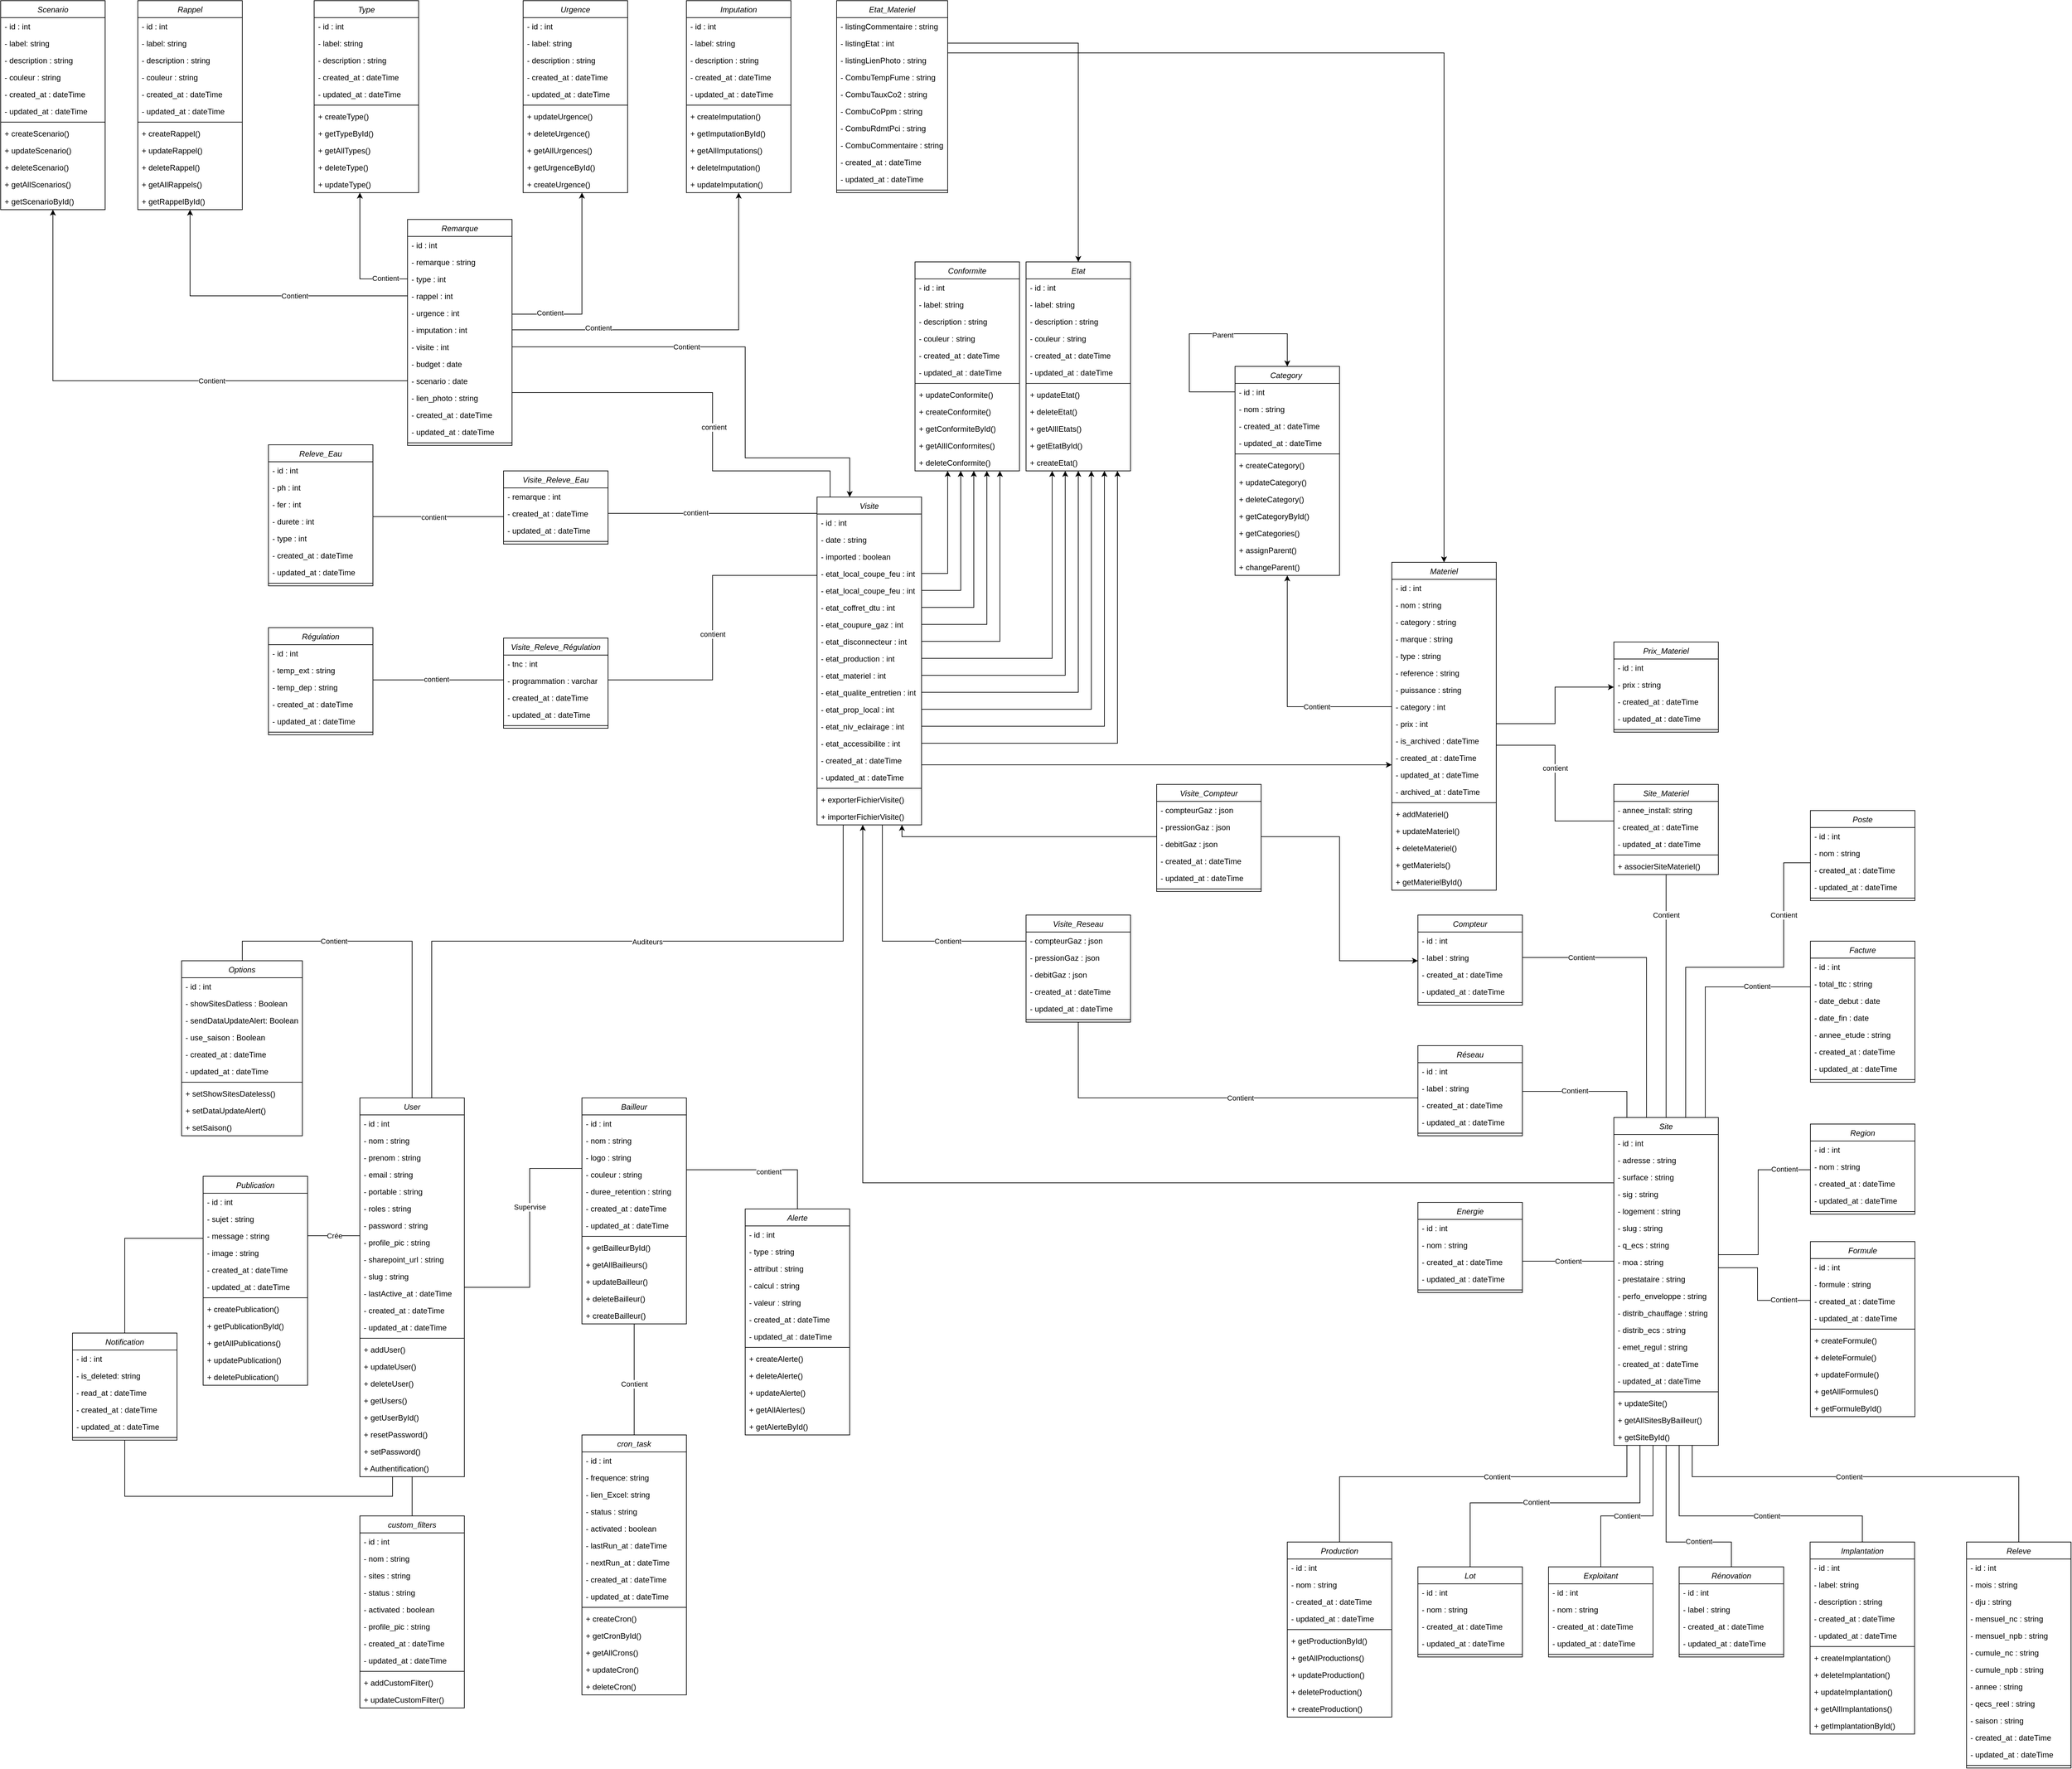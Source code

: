 <mxfile version="24.6.5" type="github">
  <diagram id="C5RBs43oDa-KdzZeNtuy" name="Page-1">
    <mxGraphModel dx="3012" dy="2924" grid="1" gridSize="10" guides="1" tooltips="1" connect="1" arrows="1" fold="1" page="1" pageScale="1" pageWidth="827" pageHeight="1169" math="0" shadow="0">
      <root>
        <mxCell id="WIyWlLk6GJQsqaUBKTNV-0" />
        <mxCell id="WIyWlLk6GJQsqaUBKTNV-1" parent="WIyWlLk6GJQsqaUBKTNV-0" />
        <mxCell id="gKx4b5hwT7k1I4bwkcrA-489" style="edgeStyle=orthogonalEdgeStyle;rounded=0;orthogonalLoop=1;jettySize=auto;html=1;endArrow=none;endFill=0;" parent="WIyWlLk6GJQsqaUBKTNV-1" source="zkfFHV4jXpPFQw0GAbJ--0" target="gKx4b5hwT7k1I4bwkcrA-28" edge="1">
          <mxGeometry relative="1" as="geometry" />
        </mxCell>
        <mxCell id="gKx4b5hwT7k1I4bwkcrA-504" value="" style="edgeLabel;html=1;align=center;verticalAlign=middle;resizable=0;points=[];" parent="gKx4b5hwT7k1I4bwkcrA-489" vertex="1" connectable="0">
          <mxGeometry x="-0.076" y="1" relative="1" as="geometry">
            <mxPoint as="offset" />
          </mxGeometry>
        </mxCell>
        <mxCell id="gKx4b5hwT7k1I4bwkcrA-490" style="edgeStyle=orthogonalEdgeStyle;rounded=0;orthogonalLoop=1;jettySize=auto;html=1;endArrow=none;endFill=0;" parent="WIyWlLk6GJQsqaUBKTNV-1" source="zkfFHV4jXpPFQw0GAbJ--0" target="gKx4b5hwT7k1I4bwkcrA-406" edge="1">
          <mxGeometry relative="1" as="geometry">
            <Array as="points">
              <mxPoint x="-1010" y="570" />
              <mxPoint x="-1420" y="570" />
            </Array>
          </mxGeometry>
        </mxCell>
        <mxCell id="gKx4b5hwT7k1I4bwkcrA-493" style="edgeStyle=orthogonalEdgeStyle;rounded=0;orthogonalLoop=1;jettySize=auto;html=1;endArrow=none;endFill=0;" parent="WIyWlLk6GJQsqaUBKTNV-1" source="zkfFHV4jXpPFQw0GAbJ--0" target="gKx4b5hwT7k1I4bwkcrA-76" edge="1">
          <mxGeometry relative="1" as="geometry">
            <Array as="points">
              <mxPoint x="-800" y="250" />
              <mxPoint x="-800" y="68" />
            </Array>
          </mxGeometry>
        </mxCell>
        <mxCell id="gKx4b5hwT7k1I4bwkcrA-501" value="Supervise" style="edgeLabel;html=1;align=center;verticalAlign=middle;resizable=0;points=[];" parent="gKx4b5hwT7k1I4bwkcrA-493" vertex="1" connectable="0">
          <mxGeometry x="-0.062" y="-3" relative="1" as="geometry">
            <mxPoint x="-3" y="-53" as="offset" />
          </mxGeometry>
        </mxCell>
        <mxCell id="gKx4b5hwT7k1I4bwkcrA-497" style="edgeStyle=orthogonalEdgeStyle;rounded=0;orthogonalLoop=1;jettySize=auto;html=1;endArrow=none;endFill=0;" parent="WIyWlLk6GJQsqaUBKTNV-1" source="zkfFHV4jXpPFQw0GAbJ--0" target="gKx4b5hwT7k1I4bwkcrA-358" edge="1">
          <mxGeometry relative="1" as="geometry">
            <Array as="points">
              <mxPoint x="-980" y="-280" />
              <mxPoint x="-1240" y="-280" />
            </Array>
          </mxGeometry>
        </mxCell>
        <mxCell id="gKx4b5hwT7k1I4bwkcrA-505" value="Contient" style="edgeLabel;html=1;align=center;verticalAlign=middle;resizable=0;points=[];" parent="gKx4b5hwT7k1I4bwkcrA-497" vertex="1" connectable="0">
          <mxGeometry x="0.321" y="2" relative="1" as="geometry">
            <mxPoint x="-10" y="-2" as="offset" />
          </mxGeometry>
        </mxCell>
        <mxCell id="gKx4b5hwT7k1I4bwkcrA-498" style="edgeStyle=orthogonalEdgeStyle;rounded=0;orthogonalLoop=1;jettySize=auto;html=1;endArrow=none;endFill=0;" parent="WIyWlLk6GJQsqaUBKTNV-1" source="zkfFHV4jXpPFQw0GAbJ--0" target="gKx4b5hwT7k1I4bwkcrA-280" edge="1">
          <mxGeometry relative="1" as="geometry">
            <Array as="points">
              <mxPoint x="-950" y="-280" />
              <mxPoint x="-320" y="-280" />
            </Array>
          </mxGeometry>
        </mxCell>
        <mxCell id="gKx4b5hwT7k1I4bwkcrA-544" value="Auditeurs" style="edgeLabel;html=1;align=center;verticalAlign=middle;resizable=0;points=[];" parent="gKx4b5hwT7k1I4bwkcrA-498" vertex="1" connectable="0">
          <mxGeometry x="0.705" relative="1" as="geometry">
            <mxPoint x="-300" y="24" as="offset" />
          </mxGeometry>
        </mxCell>
        <mxCell id="zkfFHV4jXpPFQw0GAbJ--0" value="User" style="swimlane;fontStyle=2;align=center;verticalAlign=top;childLayout=stackLayout;horizontal=1;startSize=26;horizontalStack=0;resizeParent=1;resizeLast=0;collapsible=1;marginBottom=0;rounded=0;shadow=0;strokeWidth=1;" parent="WIyWlLk6GJQsqaUBKTNV-1" vertex="1">
          <mxGeometry x="-1060" y="-40" width="160" height="580" as="geometry">
            <mxRectangle x="230" y="140" width="160" height="26" as="alternateBounds" />
          </mxGeometry>
        </mxCell>
        <mxCell id="zkfFHV4jXpPFQw0GAbJ--1" value="- id : int" style="text;align=left;verticalAlign=top;spacingLeft=4;spacingRight=4;overflow=hidden;rotatable=0;points=[[0,0.5],[1,0.5]];portConstraint=eastwest;" parent="zkfFHV4jXpPFQw0GAbJ--0" vertex="1">
          <mxGeometry y="26" width="160" height="26" as="geometry" />
        </mxCell>
        <mxCell id="zkfFHV4jXpPFQw0GAbJ--2" value="- nom : string     " style="text;align=left;verticalAlign=top;spacingLeft=4;spacingRight=4;overflow=hidden;rotatable=0;points=[[0,0.5],[1,0.5]];portConstraint=eastwest;rounded=0;shadow=0;html=0;" parent="zkfFHV4jXpPFQw0GAbJ--0" vertex="1">
          <mxGeometry y="52" width="160" height="26" as="geometry" />
        </mxCell>
        <mxCell id="zkfFHV4jXpPFQw0GAbJ--3" value="- prenom : string" style="text;align=left;verticalAlign=top;spacingLeft=4;spacingRight=4;overflow=hidden;rotatable=0;points=[[0,0.5],[1,0.5]];portConstraint=eastwest;rounded=0;shadow=0;html=0;" parent="zkfFHV4jXpPFQw0GAbJ--0" vertex="1">
          <mxGeometry y="78" width="160" height="26" as="geometry" />
        </mxCell>
        <mxCell id="gKx4b5hwT7k1I4bwkcrA-1" value="- email : string" style="text;align=left;verticalAlign=top;spacingLeft=4;spacingRight=4;overflow=hidden;rotatable=0;points=[[0,0.5],[1,0.5]];portConstraint=eastwest;rounded=0;shadow=0;html=0;" parent="zkfFHV4jXpPFQw0GAbJ--0" vertex="1">
          <mxGeometry y="104" width="160" height="26" as="geometry" />
        </mxCell>
        <mxCell id="gKx4b5hwT7k1I4bwkcrA-2" value="- portable : string" style="text;align=left;verticalAlign=top;spacingLeft=4;spacingRight=4;overflow=hidden;rotatable=0;points=[[0,0.5],[1,0.5]];portConstraint=eastwest;rounded=0;shadow=0;html=0;" parent="zkfFHV4jXpPFQw0GAbJ--0" vertex="1">
          <mxGeometry y="130" width="160" height="26" as="geometry" />
        </mxCell>
        <mxCell id="gKx4b5hwT7k1I4bwkcrA-3" value="- roles : string" style="text;align=left;verticalAlign=top;spacingLeft=4;spacingRight=4;overflow=hidden;rotatable=0;points=[[0,0.5],[1,0.5]];portConstraint=eastwest;rounded=0;shadow=0;html=0;" parent="zkfFHV4jXpPFQw0GAbJ--0" vertex="1">
          <mxGeometry y="156" width="160" height="26" as="geometry" />
        </mxCell>
        <mxCell id="gKx4b5hwT7k1I4bwkcrA-7" value="- password : string" style="text;align=left;verticalAlign=top;spacingLeft=4;spacingRight=4;overflow=hidden;rotatable=0;points=[[0,0.5],[1,0.5]];portConstraint=eastwest;rounded=0;shadow=0;html=0;" parent="zkfFHV4jXpPFQw0GAbJ--0" vertex="1">
          <mxGeometry y="182" width="160" height="26" as="geometry" />
        </mxCell>
        <mxCell id="gKx4b5hwT7k1I4bwkcrA-8" value="- profile_pic : string" style="text;align=left;verticalAlign=top;spacingLeft=4;spacingRight=4;overflow=hidden;rotatable=0;points=[[0,0.5],[1,0.5]];portConstraint=eastwest;rounded=0;shadow=0;html=0;" parent="zkfFHV4jXpPFQw0GAbJ--0" vertex="1">
          <mxGeometry y="208" width="160" height="26" as="geometry" />
        </mxCell>
        <mxCell id="gKx4b5hwT7k1I4bwkcrA-9" value="- sharepoint_url : string" style="text;align=left;verticalAlign=top;spacingLeft=4;spacingRight=4;overflow=hidden;rotatable=0;points=[[0,0.5],[1,0.5]];portConstraint=eastwest;rounded=0;shadow=0;html=0;" parent="zkfFHV4jXpPFQw0GAbJ--0" vertex="1">
          <mxGeometry y="234" width="160" height="26" as="geometry" />
        </mxCell>
        <mxCell id="gKx4b5hwT7k1I4bwkcrA-10" value="- slug : string" style="text;align=left;verticalAlign=top;spacingLeft=4;spacingRight=4;overflow=hidden;rotatable=0;points=[[0,0.5],[1,0.5]];portConstraint=eastwest;rounded=0;shadow=0;html=0;" parent="zkfFHV4jXpPFQw0GAbJ--0" vertex="1">
          <mxGeometry y="260" width="160" height="26" as="geometry" />
        </mxCell>
        <mxCell id="gKx4b5hwT7k1I4bwkcrA-11" value="- lastActive_at : dateTime" style="text;align=left;verticalAlign=top;spacingLeft=4;spacingRight=4;overflow=hidden;rotatable=0;points=[[0,0.5],[1,0.5]];portConstraint=eastwest;rounded=0;shadow=0;html=0;" parent="zkfFHV4jXpPFQw0GAbJ--0" vertex="1">
          <mxGeometry y="286" width="160" height="26" as="geometry" />
        </mxCell>
        <mxCell id="gKx4b5hwT7k1I4bwkcrA-4" value="- created_at : dateTime" style="text;align=left;verticalAlign=top;spacingLeft=4;spacingRight=4;overflow=hidden;rotatable=0;points=[[0,0.5],[1,0.5]];portConstraint=eastwest;rounded=0;shadow=0;html=0;" parent="zkfFHV4jXpPFQw0GAbJ--0" vertex="1">
          <mxGeometry y="312" width="160" height="26" as="geometry" />
        </mxCell>
        <mxCell id="gKx4b5hwT7k1I4bwkcrA-6" value="- updated_at : dateTime" style="text;align=left;verticalAlign=top;spacingLeft=4;spacingRight=4;overflow=hidden;rotatable=0;points=[[0,0.5],[1,0.5]];portConstraint=eastwest;rounded=0;shadow=0;html=0;" parent="zkfFHV4jXpPFQw0GAbJ--0" vertex="1">
          <mxGeometry y="338" width="160" height="26" as="geometry" />
        </mxCell>
        <mxCell id="zkfFHV4jXpPFQw0GAbJ--4" value="" style="line;html=1;strokeWidth=1;align=left;verticalAlign=middle;spacingTop=-1;spacingLeft=3;spacingRight=3;rotatable=0;labelPosition=right;points=[];portConstraint=eastwest;" parent="zkfFHV4jXpPFQw0GAbJ--0" vertex="1">
          <mxGeometry y="364" width="160" height="8" as="geometry" />
        </mxCell>
        <mxCell id="zkfFHV4jXpPFQw0GAbJ--5" value="+ addUser()" style="text;align=left;verticalAlign=top;spacingLeft=4;spacingRight=4;overflow=hidden;rotatable=0;points=[[0,0.5],[1,0.5]];portConstraint=eastwest;" parent="zkfFHV4jXpPFQw0GAbJ--0" vertex="1">
          <mxGeometry y="372" width="160" height="26" as="geometry" />
        </mxCell>
        <mxCell id="gKx4b5hwT7k1I4bwkcrA-14" value="+ updateUser()" style="text;align=left;verticalAlign=top;spacingLeft=4;spacingRight=4;overflow=hidden;rotatable=0;points=[[0,0.5],[1,0.5]];portConstraint=eastwest;" parent="zkfFHV4jXpPFQw0GAbJ--0" vertex="1">
          <mxGeometry y="398" width="160" height="26" as="geometry" />
        </mxCell>
        <mxCell id="gKx4b5hwT7k1I4bwkcrA-15" value="+ deleteUser()" style="text;align=left;verticalAlign=top;spacingLeft=4;spacingRight=4;overflow=hidden;rotatable=0;points=[[0,0.5],[1,0.5]];portConstraint=eastwest;" parent="zkfFHV4jXpPFQw0GAbJ--0" vertex="1">
          <mxGeometry y="424" width="160" height="26" as="geometry" />
        </mxCell>
        <mxCell id="gKx4b5hwT7k1I4bwkcrA-16" value="+ getUsers()" style="text;align=left;verticalAlign=top;spacingLeft=4;spacingRight=4;overflow=hidden;rotatable=0;points=[[0,0.5],[1,0.5]];portConstraint=eastwest;" parent="zkfFHV4jXpPFQw0GAbJ--0" vertex="1">
          <mxGeometry y="450" width="160" height="26" as="geometry" />
        </mxCell>
        <mxCell id="gKx4b5hwT7k1I4bwkcrA-23" value="+ getUserById()" style="text;align=left;verticalAlign=top;spacingLeft=4;spacingRight=4;overflow=hidden;rotatable=0;points=[[0,0.5],[1,0.5]];portConstraint=eastwest;" parent="zkfFHV4jXpPFQw0GAbJ--0" vertex="1">
          <mxGeometry y="476" width="160" height="26" as="geometry" />
        </mxCell>
        <mxCell id="gKx4b5hwT7k1I4bwkcrA-18" value="+ resetPassword()" style="text;align=left;verticalAlign=top;spacingLeft=4;spacingRight=4;overflow=hidden;rotatable=0;points=[[0,0.5],[1,0.5]];portConstraint=eastwest;" parent="zkfFHV4jXpPFQw0GAbJ--0" vertex="1">
          <mxGeometry y="502" width="160" height="26" as="geometry" />
        </mxCell>
        <mxCell id="gKx4b5hwT7k1I4bwkcrA-22" value="+ setPassword()" style="text;align=left;verticalAlign=top;spacingLeft=4;spacingRight=4;overflow=hidden;rotatable=0;points=[[0,0.5],[1,0.5]];portConstraint=eastwest;" parent="zkfFHV4jXpPFQw0GAbJ--0" vertex="1">
          <mxGeometry y="528" width="160" height="26" as="geometry" />
        </mxCell>
        <mxCell id="gKx4b5hwT7k1I4bwkcrA-21" value="+ Authentification()" style="text;align=left;verticalAlign=top;spacingLeft=4;spacingRight=4;overflow=hidden;rotatable=0;points=[[0,0.5],[1,0.5]];portConstraint=eastwest;" parent="zkfFHV4jXpPFQw0GAbJ--0" vertex="1">
          <mxGeometry y="554" width="160" height="26" as="geometry" />
        </mxCell>
        <mxCell id="gKx4b5hwT7k1I4bwkcrA-28" value="custom_filters" style="swimlane;fontStyle=2;align=center;verticalAlign=top;childLayout=stackLayout;horizontal=1;startSize=26;horizontalStack=0;resizeParent=1;resizeLast=0;collapsible=1;marginBottom=0;rounded=0;shadow=0;strokeWidth=1;" parent="WIyWlLk6GJQsqaUBKTNV-1" vertex="1">
          <mxGeometry x="-1060" y="600" width="160" height="294" as="geometry">
            <mxRectangle x="230" y="140" width="160" height="26" as="alternateBounds" />
          </mxGeometry>
        </mxCell>
        <mxCell id="gKx4b5hwT7k1I4bwkcrA-29" value="- id : int" style="text;align=left;verticalAlign=top;spacingLeft=4;spacingRight=4;overflow=hidden;rotatable=0;points=[[0,0.5],[1,0.5]];portConstraint=eastwest;" parent="gKx4b5hwT7k1I4bwkcrA-28" vertex="1">
          <mxGeometry y="26" width="160" height="26" as="geometry" />
        </mxCell>
        <mxCell id="gKx4b5hwT7k1I4bwkcrA-30" value="- nom : string     " style="text;align=left;verticalAlign=top;spacingLeft=4;spacingRight=4;overflow=hidden;rotatable=0;points=[[0,0.5],[1,0.5]];portConstraint=eastwest;rounded=0;shadow=0;html=0;" parent="gKx4b5hwT7k1I4bwkcrA-28" vertex="1">
          <mxGeometry y="52" width="160" height="26" as="geometry" />
        </mxCell>
        <mxCell id="gKx4b5hwT7k1I4bwkcrA-31" value="- sites : string" style="text;align=left;verticalAlign=top;spacingLeft=4;spacingRight=4;overflow=hidden;rotatable=0;points=[[0,0.5],[1,0.5]];portConstraint=eastwest;rounded=0;shadow=0;html=0;" parent="gKx4b5hwT7k1I4bwkcrA-28" vertex="1">
          <mxGeometry y="78" width="160" height="26" as="geometry" />
        </mxCell>
        <mxCell id="gKx4b5hwT7k1I4bwkcrA-32" value="- status : string" style="text;align=left;verticalAlign=top;spacingLeft=4;spacingRight=4;overflow=hidden;rotatable=0;points=[[0,0.5],[1,0.5]];portConstraint=eastwest;rounded=0;shadow=0;html=0;" parent="gKx4b5hwT7k1I4bwkcrA-28" vertex="1">
          <mxGeometry y="104" width="160" height="26" as="geometry" />
        </mxCell>
        <mxCell id="gKx4b5hwT7k1I4bwkcrA-33" value="- activated : boolean" style="text;align=left;verticalAlign=top;spacingLeft=4;spacingRight=4;overflow=hidden;rotatable=0;points=[[0,0.5],[1,0.5]];portConstraint=eastwest;rounded=0;shadow=0;html=0;" parent="gKx4b5hwT7k1I4bwkcrA-28" vertex="1">
          <mxGeometry y="130" width="160" height="26" as="geometry" />
        </mxCell>
        <mxCell id="gKx4b5hwT7k1I4bwkcrA-36" value="- profile_pic : string" style="text;align=left;verticalAlign=top;spacingLeft=4;spacingRight=4;overflow=hidden;rotatable=0;points=[[0,0.5],[1,0.5]];portConstraint=eastwest;rounded=0;shadow=0;html=0;" parent="gKx4b5hwT7k1I4bwkcrA-28" vertex="1">
          <mxGeometry y="156" width="160" height="26" as="geometry" />
        </mxCell>
        <mxCell id="gKx4b5hwT7k1I4bwkcrA-40" value="- created_at : dateTime" style="text;align=left;verticalAlign=top;spacingLeft=4;spacingRight=4;overflow=hidden;rotatable=0;points=[[0,0.5],[1,0.5]];portConstraint=eastwest;rounded=0;shadow=0;html=0;" parent="gKx4b5hwT7k1I4bwkcrA-28" vertex="1">
          <mxGeometry y="182" width="160" height="26" as="geometry" />
        </mxCell>
        <mxCell id="gKx4b5hwT7k1I4bwkcrA-41" value="- updated_at : dateTime" style="text;align=left;verticalAlign=top;spacingLeft=4;spacingRight=4;overflow=hidden;rotatable=0;points=[[0,0.5],[1,0.5]];portConstraint=eastwest;rounded=0;shadow=0;html=0;" parent="gKx4b5hwT7k1I4bwkcrA-28" vertex="1">
          <mxGeometry y="208" width="160" height="26" as="geometry" />
        </mxCell>
        <mxCell id="gKx4b5hwT7k1I4bwkcrA-42" value="" style="line;html=1;strokeWidth=1;align=left;verticalAlign=middle;spacingTop=-1;spacingLeft=3;spacingRight=3;rotatable=0;labelPosition=right;points=[];portConstraint=eastwest;" parent="gKx4b5hwT7k1I4bwkcrA-28" vertex="1">
          <mxGeometry y="234" width="160" height="8" as="geometry" />
        </mxCell>
        <mxCell id="gKx4b5hwT7k1I4bwkcrA-43" value="+ addCustomFilter()" style="text;align=left;verticalAlign=top;spacingLeft=4;spacingRight=4;overflow=hidden;rotatable=0;points=[[0,0.5],[1,0.5]];portConstraint=eastwest;" parent="gKx4b5hwT7k1I4bwkcrA-28" vertex="1">
          <mxGeometry y="242" width="160" height="26" as="geometry" />
        </mxCell>
        <mxCell id="gKx4b5hwT7k1I4bwkcrA-44" value="+ updateCustomFilter()" style="text;align=left;verticalAlign=top;spacingLeft=4;spacingRight=4;overflow=hidden;rotatable=0;points=[[0,0.5],[1,0.5]];portConstraint=eastwest;" parent="gKx4b5hwT7k1I4bwkcrA-28" vertex="1">
          <mxGeometry y="268" width="160" height="26" as="geometry" />
        </mxCell>
        <mxCell id="gKx4b5hwT7k1I4bwkcrA-61" value="cron_task" style="swimlane;fontStyle=2;align=center;verticalAlign=top;childLayout=stackLayout;horizontal=1;startSize=26;horizontalStack=0;resizeParent=1;resizeLast=0;collapsible=1;marginBottom=0;rounded=0;shadow=0;strokeWidth=1;" parent="WIyWlLk6GJQsqaUBKTNV-1" vertex="1">
          <mxGeometry x="-720" y="476" width="160" height="398" as="geometry">
            <mxRectangle x="230" y="140" width="160" height="26" as="alternateBounds" />
          </mxGeometry>
        </mxCell>
        <mxCell id="gKx4b5hwT7k1I4bwkcrA-62" value="- id : int" style="text;align=left;verticalAlign=top;spacingLeft=4;spacingRight=4;overflow=hidden;rotatable=0;points=[[0,0.5],[1,0.5]];portConstraint=eastwest;" parent="gKx4b5hwT7k1I4bwkcrA-61" vertex="1">
          <mxGeometry y="26" width="160" height="26" as="geometry" />
        </mxCell>
        <mxCell id="gKx4b5hwT7k1I4bwkcrA-63" value="- frequence: string     " style="text;align=left;verticalAlign=top;spacingLeft=4;spacingRight=4;overflow=hidden;rotatable=0;points=[[0,0.5],[1,0.5]];portConstraint=eastwest;rounded=0;shadow=0;html=0;" parent="gKx4b5hwT7k1I4bwkcrA-61" vertex="1">
          <mxGeometry y="52" width="160" height="26" as="geometry" />
        </mxCell>
        <mxCell id="gKx4b5hwT7k1I4bwkcrA-64" value="- lien_Excel: string" style="text;align=left;verticalAlign=top;spacingLeft=4;spacingRight=4;overflow=hidden;rotatable=0;points=[[0,0.5],[1,0.5]];portConstraint=eastwest;rounded=0;shadow=0;html=0;" parent="gKx4b5hwT7k1I4bwkcrA-61" vertex="1">
          <mxGeometry y="78" width="160" height="26" as="geometry" />
        </mxCell>
        <mxCell id="gKx4b5hwT7k1I4bwkcrA-65" value="- status : string" style="text;align=left;verticalAlign=top;spacingLeft=4;spacingRight=4;overflow=hidden;rotatable=0;points=[[0,0.5],[1,0.5]];portConstraint=eastwest;rounded=0;shadow=0;html=0;" parent="gKx4b5hwT7k1I4bwkcrA-61" vertex="1">
          <mxGeometry y="104" width="160" height="26" as="geometry" />
        </mxCell>
        <mxCell id="gKx4b5hwT7k1I4bwkcrA-66" value="- activated : boolean" style="text;align=left;verticalAlign=top;spacingLeft=4;spacingRight=4;overflow=hidden;rotatable=0;points=[[0,0.5],[1,0.5]];portConstraint=eastwest;rounded=0;shadow=0;html=0;" parent="gKx4b5hwT7k1I4bwkcrA-61" vertex="1">
          <mxGeometry y="130" width="160" height="26" as="geometry" />
        </mxCell>
        <mxCell id="gKx4b5hwT7k1I4bwkcrA-67" value="- lastRun_at : dateTime" style="text;align=left;verticalAlign=top;spacingLeft=4;spacingRight=4;overflow=hidden;rotatable=0;points=[[0,0.5],[1,0.5]];portConstraint=eastwest;rounded=0;shadow=0;html=0;" parent="gKx4b5hwT7k1I4bwkcrA-61" vertex="1">
          <mxGeometry y="156" width="160" height="26" as="geometry" />
        </mxCell>
        <mxCell id="gKx4b5hwT7k1I4bwkcrA-74" value="- nextRun_at : dateTime" style="text;align=left;verticalAlign=top;spacingLeft=4;spacingRight=4;overflow=hidden;rotatable=0;points=[[0,0.5],[1,0.5]];portConstraint=eastwest;rounded=0;shadow=0;html=0;" parent="gKx4b5hwT7k1I4bwkcrA-61" vertex="1">
          <mxGeometry y="182" width="160" height="26" as="geometry" />
        </mxCell>
        <mxCell id="gKx4b5hwT7k1I4bwkcrA-68" value="- created_at : dateTime" style="text;align=left;verticalAlign=top;spacingLeft=4;spacingRight=4;overflow=hidden;rotatable=0;points=[[0,0.5],[1,0.5]];portConstraint=eastwest;rounded=0;shadow=0;html=0;" parent="gKx4b5hwT7k1I4bwkcrA-61" vertex="1">
          <mxGeometry y="208" width="160" height="26" as="geometry" />
        </mxCell>
        <mxCell id="gKx4b5hwT7k1I4bwkcrA-69" value="- updated_at : dateTime" style="text;align=left;verticalAlign=top;spacingLeft=4;spacingRight=4;overflow=hidden;rotatable=0;points=[[0,0.5],[1,0.5]];portConstraint=eastwest;rounded=0;shadow=0;html=0;" parent="gKx4b5hwT7k1I4bwkcrA-61" vertex="1">
          <mxGeometry y="234" width="160" height="26" as="geometry" />
        </mxCell>
        <mxCell id="gKx4b5hwT7k1I4bwkcrA-70" value="" style="line;html=1;strokeWidth=1;align=left;verticalAlign=middle;spacingTop=-1;spacingLeft=3;spacingRight=3;rotatable=0;labelPosition=right;points=[];portConstraint=eastwest;" parent="gKx4b5hwT7k1I4bwkcrA-61" vertex="1">
          <mxGeometry y="260" width="160" height="8" as="geometry" />
        </mxCell>
        <mxCell id="gKx4b5hwT7k1I4bwkcrA-676" value="+ createCron()" style="text;align=left;verticalAlign=top;spacingLeft=4;spacingRight=4;overflow=hidden;rotatable=0;points=[[0,0.5],[1,0.5]];portConstraint=eastwest;rounded=0;shadow=0;html=0;" parent="gKx4b5hwT7k1I4bwkcrA-61" vertex="1">
          <mxGeometry y="268" width="160" height="26" as="geometry" />
        </mxCell>
        <mxCell id="gKx4b5hwT7k1I4bwkcrA-680" value="+ getCronById()" style="text;align=left;verticalAlign=top;spacingLeft=4;spacingRight=4;overflow=hidden;rotatable=0;points=[[0,0.5],[1,0.5]];portConstraint=eastwest;rounded=0;shadow=0;html=0;" parent="gKx4b5hwT7k1I4bwkcrA-61" vertex="1">
          <mxGeometry y="294" width="160" height="26" as="geometry" />
        </mxCell>
        <mxCell id="gKx4b5hwT7k1I4bwkcrA-679" value="+ getAllCrons()" style="text;align=left;verticalAlign=top;spacingLeft=4;spacingRight=4;overflow=hidden;rotatable=0;points=[[0,0.5],[1,0.5]];portConstraint=eastwest;rounded=0;shadow=0;html=0;" parent="gKx4b5hwT7k1I4bwkcrA-61" vertex="1">
          <mxGeometry y="320" width="160" height="26" as="geometry" />
        </mxCell>
        <mxCell id="gKx4b5hwT7k1I4bwkcrA-678" value="+ updateCron()" style="text;align=left;verticalAlign=top;spacingLeft=4;spacingRight=4;overflow=hidden;rotatable=0;points=[[0,0.5],[1,0.5]];portConstraint=eastwest;rounded=0;shadow=0;html=0;" parent="gKx4b5hwT7k1I4bwkcrA-61" vertex="1">
          <mxGeometry y="346" width="160" height="26" as="geometry" />
        </mxCell>
        <mxCell id="gKx4b5hwT7k1I4bwkcrA-677" value="+ deleteCron()" style="text;align=left;verticalAlign=top;spacingLeft=4;spacingRight=4;overflow=hidden;rotatable=0;points=[[0,0.5],[1,0.5]];portConstraint=eastwest;rounded=0;shadow=0;html=0;" parent="gKx4b5hwT7k1I4bwkcrA-61" vertex="1">
          <mxGeometry y="372" width="160" height="26" as="geometry" />
        </mxCell>
        <mxCell id="gKx4b5hwT7k1I4bwkcrA-495" style="edgeStyle=orthogonalEdgeStyle;rounded=0;orthogonalLoop=1;jettySize=auto;html=1;endArrow=none;endFill=0;" parent="WIyWlLk6GJQsqaUBKTNV-1" source="gKx4b5hwT7k1I4bwkcrA-76" target="gKx4b5hwT7k1I4bwkcrA-61" edge="1">
          <mxGeometry relative="1" as="geometry" />
        </mxCell>
        <mxCell id="gKx4b5hwT7k1I4bwkcrA-503" value="Contient" style="edgeLabel;html=1;align=center;verticalAlign=middle;resizable=0;points=[];" parent="gKx4b5hwT7k1I4bwkcrA-495" vertex="1" connectable="0">
          <mxGeometry x="0.086" y="4" relative="1" as="geometry">
            <mxPoint x="-4" y="-1" as="offset" />
          </mxGeometry>
        </mxCell>
        <mxCell id="gKx4b5hwT7k1I4bwkcrA-496" style="edgeStyle=orthogonalEdgeStyle;rounded=0;orthogonalLoop=1;jettySize=auto;html=1;endArrow=none;endFill=0;" parent="WIyWlLk6GJQsqaUBKTNV-1" source="gKx4b5hwT7k1I4bwkcrA-76" target="gKx4b5hwT7k1I4bwkcrA-414" edge="1">
          <mxGeometry relative="1" as="geometry">
            <Array as="points">
              <mxPoint x="-530" y="70" />
              <mxPoint x="-530" y="70" />
            </Array>
          </mxGeometry>
        </mxCell>
        <mxCell id="gKx4b5hwT7k1I4bwkcrA-502" value="contient" style="edgeLabel;html=1;align=center;verticalAlign=middle;resizable=0;points=[];" parent="gKx4b5hwT7k1I4bwkcrA-496" vertex="1" connectable="0">
          <mxGeometry x="0.097" y="-3" relative="1" as="geometry">
            <mxPoint as="offset" />
          </mxGeometry>
        </mxCell>
        <mxCell id="gKx4b5hwT7k1I4bwkcrA-76" value="Bailleur" style="swimlane;fontStyle=2;align=center;verticalAlign=top;childLayout=stackLayout;horizontal=1;startSize=26;horizontalStack=0;resizeParent=1;resizeLast=0;collapsible=1;marginBottom=0;rounded=0;shadow=0;strokeWidth=1;" parent="WIyWlLk6GJQsqaUBKTNV-1" vertex="1">
          <mxGeometry x="-720" y="-40" width="160" height="346" as="geometry">
            <mxRectangle x="230" y="140" width="160" height="26" as="alternateBounds" />
          </mxGeometry>
        </mxCell>
        <mxCell id="gKx4b5hwT7k1I4bwkcrA-77" value="- id : int" style="text;align=left;verticalAlign=top;spacingLeft=4;spacingRight=4;overflow=hidden;rotatable=0;points=[[0,0.5],[1,0.5]];portConstraint=eastwest;" parent="gKx4b5hwT7k1I4bwkcrA-76" vertex="1">
          <mxGeometry y="26" width="160" height="26" as="geometry" />
        </mxCell>
        <mxCell id="gKx4b5hwT7k1I4bwkcrA-78" value="- nom : string     " style="text;align=left;verticalAlign=top;spacingLeft=4;spacingRight=4;overflow=hidden;rotatable=0;points=[[0,0.5],[1,0.5]];portConstraint=eastwest;rounded=0;shadow=0;html=0;" parent="gKx4b5hwT7k1I4bwkcrA-76" vertex="1">
          <mxGeometry y="52" width="160" height="26" as="geometry" />
        </mxCell>
        <mxCell id="gKx4b5hwT7k1I4bwkcrA-79" value="- logo : string" style="text;align=left;verticalAlign=top;spacingLeft=4;spacingRight=4;overflow=hidden;rotatable=0;points=[[0,0.5],[1,0.5]];portConstraint=eastwest;rounded=0;shadow=0;html=0;" parent="gKx4b5hwT7k1I4bwkcrA-76" vertex="1">
          <mxGeometry y="78" width="160" height="26" as="geometry" />
        </mxCell>
        <mxCell id="gKx4b5hwT7k1I4bwkcrA-80" value="- couleur : string" style="text;align=left;verticalAlign=top;spacingLeft=4;spacingRight=4;overflow=hidden;rotatable=0;points=[[0,0.5],[1,0.5]];portConstraint=eastwest;rounded=0;shadow=0;html=0;" parent="gKx4b5hwT7k1I4bwkcrA-76" vertex="1">
          <mxGeometry y="104" width="160" height="26" as="geometry" />
        </mxCell>
        <mxCell id="gKx4b5hwT7k1I4bwkcrA-81" value="- duree_retention : string" style="text;align=left;verticalAlign=top;spacingLeft=4;spacingRight=4;overflow=hidden;rotatable=0;points=[[0,0.5],[1,0.5]];portConstraint=eastwest;rounded=0;shadow=0;html=0;" parent="gKx4b5hwT7k1I4bwkcrA-76" vertex="1">
          <mxGeometry y="130" width="160" height="26" as="geometry" />
        </mxCell>
        <mxCell id="gKx4b5hwT7k1I4bwkcrA-84" value="- created_at : dateTime" style="text;align=left;verticalAlign=top;spacingLeft=4;spacingRight=4;overflow=hidden;rotatable=0;points=[[0,0.5],[1,0.5]];portConstraint=eastwest;rounded=0;shadow=0;html=0;" parent="gKx4b5hwT7k1I4bwkcrA-76" vertex="1">
          <mxGeometry y="156" width="160" height="26" as="geometry" />
        </mxCell>
        <mxCell id="gKx4b5hwT7k1I4bwkcrA-85" value="- updated_at : dateTime" style="text;align=left;verticalAlign=top;spacingLeft=4;spacingRight=4;overflow=hidden;rotatable=0;points=[[0,0.5],[1,0.5]];portConstraint=eastwest;rounded=0;shadow=0;html=0;" parent="gKx4b5hwT7k1I4bwkcrA-76" vertex="1">
          <mxGeometry y="182" width="160" height="26" as="geometry" />
        </mxCell>
        <mxCell id="gKx4b5hwT7k1I4bwkcrA-86" value="" style="line;html=1;strokeWidth=1;align=left;verticalAlign=middle;spacingTop=-1;spacingLeft=3;spacingRight=3;rotatable=0;labelPosition=right;points=[];portConstraint=eastwest;" parent="gKx4b5hwT7k1I4bwkcrA-76" vertex="1">
          <mxGeometry y="208" width="160" height="8" as="geometry" />
        </mxCell>
        <mxCell id="gKx4b5hwT7k1I4bwkcrA-714" value="+ getBailleurById()" style="text;align=left;verticalAlign=top;spacingLeft=4;spacingRight=4;overflow=hidden;rotatable=0;points=[[0,0.5],[1,0.5]];portConstraint=eastwest;rounded=0;shadow=0;html=0;" parent="gKx4b5hwT7k1I4bwkcrA-76" vertex="1">
          <mxGeometry y="216" width="160" height="26" as="geometry" />
        </mxCell>
        <mxCell id="gKx4b5hwT7k1I4bwkcrA-713" value="+ getAllBailleurs()" style="text;align=left;verticalAlign=top;spacingLeft=4;spacingRight=4;overflow=hidden;rotatable=0;points=[[0,0.5],[1,0.5]];portConstraint=eastwest;rounded=0;shadow=0;html=0;" parent="gKx4b5hwT7k1I4bwkcrA-76" vertex="1">
          <mxGeometry y="242" width="160" height="26" as="geometry" />
        </mxCell>
        <mxCell id="gKx4b5hwT7k1I4bwkcrA-712" value="+ updateBailleur()" style="text;align=left;verticalAlign=top;spacingLeft=4;spacingRight=4;overflow=hidden;rotatable=0;points=[[0,0.5],[1,0.5]];portConstraint=eastwest;rounded=0;shadow=0;html=0;" parent="gKx4b5hwT7k1I4bwkcrA-76" vertex="1">
          <mxGeometry y="268" width="160" height="26" as="geometry" />
        </mxCell>
        <mxCell id="gKx4b5hwT7k1I4bwkcrA-711" value="+ deleteBailleur()" style="text;align=left;verticalAlign=top;spacingLeft=4;spacingRight=4;overflow=hidden;rotatable=0;points=[[0,0.5],[1,0.5]];portConstraint=eastwest;rounded=0;shadow=0;html=0;" parent="gKx4b5hwT7k1I4bwkcrA-76" vertex="1">
          <mxGeometry y="294" width="160" height="26" as="geometry" />
        </mxCell>
        <mxCell id="gKx4b5hwT7k1I4bwkcrA-710" value="+ createBailleur()" style="text;align=left;verticalAlign=top;spacingLeft=4;spacingRight=4;overflow=hidden;rotatable=0;points=[[0,0.5],[1,0.5]];portConstraint=eastwest;rounded=0;shadow=0;html=0;" parent="gKx4b5hwT7k1I4bwkcrA-76" vertex="1">
          <mxGeometry y="320" width="160" height="26" as="geometry" />
        </mxCell>
        <mxCell id="gKx4b5hwT7k1I4bwkcrA-87" value="Materiel" style="swimlane;fontStyle=2;align=center;verticalAlign=top;childLayout=stackLayout;horizontal=1;startSize=26;horizontalStack=0;resizeParent=1;resizeLast=0;collapsible=1;marginBottom=0;rounded=0;shadow=0;strokeWidth=1;" parent="WIyWlLk6GJQsqaUBKTNV-1" vertex="1">
          <mxGeometry x="520" y="-860" width="160" height="502" as="geometry">
            <mxRectangle x="230" y="140" width="160" height="26" as="alternateBounds" />
          </mxGeometry>
        </mxCell>
        <mxCell id="gKx4b5hwT7k1I4bwkcrA-88" value="- id : int" style="text;align=left;verticalAlign=top;spacingLeft=4;spacingRight=4;overflow=hidden;rotatable=0;points=[[0,0.5],[1,0.5]];portConstraint=eastwest;" parent="gKx4b5hwT7k1I4bwkcrA-87" vertex="1">
          <mxGeometry y="26" width="160" height="26" as="geometry" />
        </mxCell>
        <mxCell id="gKx4b5hwT7k1I4bwkcrA-89" value="- nom : string     " style="text;align=left;verticalAlign=top;spacingLeft=4;spacingRight=4;overflow=hidden;rotatable=0;points=[[0,0.5],[1,0.5]];portConstraint=eastwest;rounded=0;shadow=0;html=0;" parent="gKx4b5hwT7k1I4bwkcrA-87" vertex="1">
          <mxGeometry y="52" width="160" height="26" as="geometry" />
        </mxCell>
        <mxCell id="gKx4b5hwT7k1I4bwkcrA-96" value="- category : string     " style="text;align=left;verticalAlign=top;spacingLeft=4;spacingRight=4;overflow=hidden;rotatable=0;points=[[0,0.5],[1,0.5]];portConstraint=eastwest;rounded=0;shadow=0;html=0;" parent="gKx4b5hwT7k1I4bwkcrA-87" vertex="1">
          <mxGeometry y="78" width="160" height="26" as="geometry" />
        </mxCell>
        <mxCell id="gKx4b5hwT7k1I4bwkcrA-90" value="- marque : string" style="text;align=left;verticalAlign=top;spacingLeft=4;spacingRight=4;overflow=hidden;rotatable=0;points=[[0,0.5],[1,0.5]];portConstraint=eastwest;rounded=0;shadow=0;html=0;" parent="gKx4b5hwT7k1I4bwkcrA-87" vertex="1">
          <mxGeometry y="104" width="160" height="26" as="geometry" />
        </mxCell>
        <mxCell id="gKx4b5hwT7k1I4bwkcrA-91" value="- type : string" style="text;align=left;verticalAlign=top;spacingLeft=4;spacingRight=4;overflow=hidden;rotatable=0;points=[[0,0.5],[1,0.5]];portConstraint=eastwest;rounded=0;shadow=0;html=0;" parent="gKx4b5hwT7k1I4bwkcrA-87" vertex="1">
          <mxGeometry y="130" width="160" height="26" as="geometry" />
        </mxCell>
        <mxCell id="gKx4b5hwT7k1I4bwkcrA-92" value="- reference : string" style="text;align=left;verticalAlign=top;spacingLeft=4;spacingRight=4;overflow=hidden;rotatable=0;points=[[0,0.5],[1,0.5]];portConstraint=eastwest;rounded=0;shadow=0;html=0;" parent="gKx4b5hwT7k1I4bwkcrA-87" vertex="1">
          <mxGeometry y="156" width="160" height="26" as="geometry" />
        </mxCell>
        <mxCell id="gKx4b5hwT7k1I4bwkcrA-97" value="- puissance : string" style="text;align=left;verticalAlign=top;spacingLeft=4;spacingRight=4;overflow=hidden;rotatable=0;points=[[0,0.5],[1,0.5]];portConstraint=eastwest;rounded=0;shadow=0;html=0;" parent="gKx4b5hwT7k1I4bwkcrA-87" vertex="1">
          <mxGeometry y="182" width="160" height="26" as="geometry" />
        </mxCell>
        <mxCell id="gKx4b5hwT7k1I4bwkcrA-612" value="- category : int" style="text;align=left;verticalAlign=top;spacingLeft=4;spacingRight=4;overflow=hidden;rotatable=0;points=[[0,0.5],[1,0.5]];portConstraint=eastwest;rounded=0;shadow=0;html=0;" parent="gKx4b5hwT7k1I4bwkcrA-87" vertex="1">
          <mxGeometry y="208" width="160" height="26" as="geometry" />
        </mxCell>
        <mxCell id="gKx4b5hwT7k1I4bwkcrA-610" value="- prix : int" style="text;align=left;verticalAlign=top;spacingLeft=4;spacingRight=4;overflow=hidden;rotatable=0;points=[[0,0.5],[1,0.5]];portConstraint=eastwest;rounded=0;shadow=0;html=0;" parent="gKx4b5hwT7k1I4bwkcrA-87" vertex="1">
          <mxGeometry y="234" width="160" height="26" as="geometry" />
        </mxCell>
        <mxCell id="gKx4b5hwT7k1I4bwkcrA-599" value="- is_archived : dateTime" style="text;align=left;verticalAlign=top;spacingLeft=4;spacingRight=4;overflow=hidden;rotatable=0;points=[[0,0.5],[1,0.5]];portConstraint=eastwest;rounded=0;shadow=0;html=0;" parent="gKx4b5hwT7k1I4bwkcrA-87" vertex="1">
          <mxGeometry y="260" width="160" height="26" as="geometry" />
        </mxCell>
        <mxCell id="gKx4b5hwT7k1I4bwkcrA-93" value="- created_at : dateTime  " style="text;align=left;verticalAlign=top;spacingLeft=4;spacingRight=4;overflow=hidden;rotatable=0;points=[[0,0.5],[1,0.5]];portConstraint=eastwest;rounded=0;shadow=0;html=0;" parent="gKx4b5hwT7k1I4bwkcrA-87" vertex="1">
          <mxGeometry y="286" width="160" height="26" as="geometry" />
        </mxCell>
        <mxCell id="gKx4b5hwT7k1I4bwkcrA-94" value="- updated_at : dateTime" style="text;align=left;verticalAlign=top;spacingLeft=4;spacingRight=4;overflow=hidden;rotatable=0;points=[[0,0.5],[1,0.5]];portConstraint=eastwest;rounded=0;shadow=0;html=0;" parent="gKx4b5hwT7k1I4bwkcrA-87" vertex="1">
          <mxGeometry y="312" width="160" height="26" as="geometry" />
        </mxCell>
        <mxCell id="gKx4b5hwT7k1I4bwkcrA-600" value="- archived_at : dateTime" style="text;align=left;verticalAlign=top;spacingLeft=4;spacingRight=4;overflow=hidden;rotatable=0;points=[[0,0.5],[1,0.5]];portConstraint=eastwest;rounded=0;shadow=0;html=0;" parent="gKx4b5hwT7k1I4bwkcrA-87" vertex="1">
          <mxGeometry y="338" width="160" height="26" as="geometry" />
        </mxCell>
        <mxCell id="gKx4b5hwT7k1I4bwkcrA-95" value="" style="line;html=1;strokeWidth=1;align=left;verticalAlign=middle;spacingTop=-1;spacingLeft=3;spacingRight=3;rotatable=0;labelPosition=right;points=[];portConstraint=eastwest;" parent="gKx4b5hwT7k1I4bwkcrA-87" vertex="1">
          <mxGeometry y="364" width="160" height="8" as="geometry" />
        </mxCell>
        <mxCell id="gKx4b5hwT7k1I4bwkcrA-604" value="+ addMateriel()" style="text;align=left;verticalAlign=top;spacingLeft=4;spacingRight=4;overflow=hidden;rotatable=0;points=[[0,0.5],[1,0.5]];portConstraint=eastwest;rounded=0;shadow=0;html=0;" parent="gKx4b5hwT7k1I4bwkcrA-87" vertex="1">
          <mxGeometry y="372" width="160" height="26" as="geometry" />
        </mxCell>
        <mxCell id="gKx4b5hwT7k1I4bwkcrA-605" value="+ updateMateriel()" style="text;align=left;verticalAlign=top;spacingLeft=4;spacingRight=4;overflow=hidden;rotatable=0;points=[[0,0.5],[1,0.5]];portConstraint=eastwest;rounded=0;shadow=0;html=0;" parent="gKx4b5hwT7k1I4bwkcrA-87" vertex="1">
          <mxGeometry y="398" width="160" height="26" as="geometry" />
        </mxCell>
        <mxCell id="gKx4b5hwT7k1I4bwkcrA-606" value="+ deleteMateriel()" style="text;align=left;verticalAlign=top;spacingLeft=4;spacingRight=4;overflow=hidden;rotatable=0;points=[[0,0.5],[1,0.5]];portConstraint=eastwest;rounded=0;shadow=0;html=0;" parent="gKx4b5hwT7k1I4bwkcrA-87" vertex="1">
          <mxGeometry y="424" width="160" height="26" as="geometry" />
        </mxCell>
        <mxCell id="gKx4b5hwT7k1I4bwkcrA-607" value="+ getMateriels()" style="text;align=left;verticalAlign=top;spacingLeft=4;spacingRight=4;overflow=hidden;rotatable=0;points=[[0,0.5],[1,0.5]];portConstraint=eastwest;rounded=0;shadow=0;html=0;" parent="gKx4b5hwT7k1I4bwkcrA-87" vertex="1">
          <mxGeometry y="450" width="160" height="26" as="geometry" />
        </mxCell>
        <mxCell id="gKx4b5hwT7k1I4bwkcrA-608" value="+ getMaterielById()" style="text;align=left;verticalAlign=top;spacingLeft=4;spacingRight=4;overflow=hidden;rotatable=0;points=[[0,0.5],[1,0.5]];portConstraint=eastwest;rounded=0;shadow=0;html=0;" parent="gKx4b5hwT7k1I4bwkcrA-87" vertex="1">
          <mxGeometry y="476" width="160" height="26" as="geometry" />
        </mxCell>
        <mxCell id="gKx4b5hwT7k1I4bwkcrA-98" value="Category " style="swimlane;fontStyle=2;align=center;verticalAlign=top;childLayout=stackLayout;horizontal=1;startSize=26;horizontalStack=0;resizeParent=1;resizeLast=0;collapsible=1;marginBottom=0;rounded=0;shadow=0;strokeWidth=1;" parent="WIyWlLk6GJQsqaUBKTNV-1" vertex="1">
          <mxGeometry x="280" y="-1160" width="160" height="320" as="geometry">
            <mxRectangle x="230" y="140" width="160" height="26" as="alternateBounds" />
          </mxGeometry>
        </mxCell>
        <mxCell id="gKx4b5hwT7k1I4bwkcrA-617" style="edgeStyle=orthogonalEdgeStyle;rounded=0;orthogonalLoop=1;jettySize=auto;html=1;" parent="gKx4b5hwT7k1I4bwkcrA-98" source="gKx4b5hwT7k1I4bwkcrA-99" target="gKx4b5hwT7k1I4bwkcrA-98" edge="1">
          <mxGeometry relative="1" as="geometry">
            <Array as="points">
              <mxPoint x="-70" y="39" />
              <mxPoint x="-70" y="-50" />
              <mxPoint x="80" y="-50" />
            </Array>
          </mxGeometry>
        </mxCell>
        <mxCell id="gKx4b5hwT7k1I4bwkcrA-618" value="Parent" style="edgeLabel;html=1;align=center;verticalAlign=middle;resizable=0;points=[];" parent="gKx4b5hwT7k1I4bwkcrA-617" vertex="1" connectable="0">
          <mxGeometry x="0.166" y="-2" relative="1" as="geometry">
            <mxPoint as="offset" />
          </mxGeometry>
        </mxCell>
        <mxCell id="gKx4b5hwT7k1I4bwkcrA-99" value="- id : int" style="text;align=left;verticalAlign=top;spacingLeft=4;spacingRight=4;overflow=hidden;rotatable=0;points=[[0,0.5],[1,0.5]];portConstraint=eastwest;" parent="gKx4b5hwT7k1I4bwkcrA-98" vertex="1">
          <mxGeometry y="26" width="160" height="26" as="geometry" />
        </mxCell>
        <mxCell id="gKx4b5hwT7k1I4bwkcrA-100" value="- nom : string     " style="text;align=left;verticalAlign=top;spacingLeft=4;spacingRight=4;overflow=hidden;rotatable=0;points=[[0,0.5],[1,0.5]];portConstraint=eastwest;rounded=0;shadow=0;html=0;" parent="gKx4b5hwT7k1I4bwkcrA-98" vertex="1">
          <mxGeometry y="52" width="160" height="26" as="geometry" />
        </mxCell>
        <mxCell id="gKx4b5hwT7k1I4bwkcrA-106" value="- created_at : dateTime" style="text;align=left;verticalAlign=top;spacingLeft=4;spacingRight=4;overflow=hidden;rotatable=0;points=[[0,0.5],[1,0.5]];portConstraint=eastwest;rounded=0;shadow=0;html=0;" parent="gKx4b5hwT7k1I4bwkcrA-98" vertex="1">
          <mxGeometry y="78" width="160" height="26" as="geometry" />
        </mxCell>
        <mxCell id="gKx4b5hwT7k1I4bwkcrA-107" value="- updated_at : dateTime" style="text;align=left;verticalAlign=top;spacingLeft=4;spacingRight=4;overflow=hidden;rotatable=0;points=[[0,0.5],[1,0.5]];portConstraint=eastwest;rounded=0;shadow=0;html=0;" parent="gKx4b5hwT7k1I4bwkcrA-98" vertex="1">
          <mxGeometry y="104" width="160" height="26" as="geometry" />
        </mxCell>
        <mxCell id="gKx4b5hwT7k1I4bwkcrA-108" value="" style="line;html=1;strokeWidth=1;align=left;verticalAlign=middle;spacingTop=-1;spacingLeft=3;spacingRight=3;rotatable=0;labelPosition=right;points=[];portConstraint=eastwest;" parent="gKx4b5hwT7k1I4bwkcrA-98" vertex="1">
          <mxGeometry y="130" width="160" height="8" as="geometry" />
        </mxCell>
        <mxCell id="gKx4b5hwT7k1I4bwkcrA-620" value="+ createCategory()" style="text;align=left;verticalAlign=top;spacingLeft=4;spacingRight=4;overflow=hidden;rotatable=0;points=[[0,0.5],[1,0.5]];portConstraint=eastwest;rounded=0;shadow=0;html=0;" parent="gKx4b5hwT7k1I4bwkcrA-98" vertex="1">
          <mxGeometry y="138" width="160" height="26" as="geometry" />
        </mxCell>
        <mxCell id="gKx4b5hwT7k1I4bwkcrA-621" value="+ updateCategory()" style="text;align=left;verticalAlign=top;spacingLeft=4;spacingRight=4;overflow=hidden;rotatable=0;points=[[0,0.5],[1,0.5]];portConstraint=eastwest;rounded=0;shadow=0;html=0;" parent="gKx4b5hwT7k1I4bwkcrA-98" vertex="1">
          <mxGeometry y="164" width="160" height="26" as="geometry" />
        </mxCell>
        <mxCell id="gKx4b5hwT7k1I4bwkcrA-623" value="+ deleteCategory()" style="text;align=left;verticalAlign=top;spacingLeft=4;spacingRight=4;overflow=hidden;rotatable=0;points=[[0,0.5],[1,0.5]];portConstraint=eastwest;rounded=0;shadow=0;html=0;" parent="gKx4b5hwT7k1I4bwkcrA-98" vertex="1">
          <mxGeometry y="190" width="160" height="26" as="geometry" />
        </mxCell>
        <mxCell id="gKx4b5hwT7k1I4bwkcrA-624" value="+ getCategoryById()" style="text;align=left;verticalAlign=top;spacingLeft=4;spacingRight=4;overflow=hidden;rotatable=0;points=[[0,0.5],[1,0.5]];portConstraint=eastwest;rounded=0;shadow=0;html=0;" parent="gKx4b5hwT7k1I4bwkcrA-98" vertex="1">
          <mxGeometry y="216" width="160" height="26" as="geometry" />
        </mxCell>
        <mxCell id="gKx4b5hwT7k1I4bwkcrA-625" value="+ getCategories()" style="text;align=left;verticalAlign=top;spacingLeft=4;spacingRight=4;overflow=hidden;rotatable=0;points=[[0,0.5],[1,0.5]];portConstraint=eastwest;rounded=0;shadow=0;html=0;" parent="gKx4b5hwT7k1I4bwkcrA-98" vertex="1">
          <mxGeometry y="242" width="160" height="26" as="geometry" />
        </mxCell>
        <mxCell id="gKx4b5hwT7k1I4bwkcrA-626" value="+ assignParent()" style="text;align=left;verticalAlign=top;spacingLeft=4;spacingRight=4;overflow=hidden;rotatable=0;points=[[0,0.5],[1,0.5]];portConstraint=eastwest;rounded=0;shadow=0;html=0;" parent="gKx4b5hwT7k1I4bwkcrA-98" vertex="1">
          <mxGeometry y="268" width="160" height="26" as="geometry" />
        </mxCell>
        <mxCell id="gKx4b5hwT7k1I4bwkcrA-627" value="+ changeParent()" style="text;align=left;verticalAlign=top;spacingLeft=4;spacingRight=4;overflow=hidden;rotatable=0;points=[[0,0.5],[1,0.5]];portConstraint=eastwest;rounded=0;shadow=0;html=0;" parent="gKx4b5hwT7k1I4bwkcrA-98" vertex="1">
          <mxGeometry y="294" width="160" height="26" as="geometry" />
        </mxCell>
        <mxCell id="gKx4b5hwT7k1I4bwkcrA-109" value="Prix_Materiel" style="swimlane;fontStyle=2;align=center;verticalAlign=top;childLayout=stackLayout;horizontal=1;startSize=26;horizontalStack=0;resizeParent=1;resizeLast=0;collapsible=1;marginBottom=0;rounded=0;shadow=0;strokeWidth=1;" parent="WIyWlLk6GJQsqaUBKTNV-1" vertex="1">
          <mxGeometry x="860" y="-738" width="160" height="138" as="geometry">
            <mxRectangle x="230" y="140" width="160" height="26" as="alternateBounds" />
          </mxGeometry>
        </mxCell>
        <mxCell id="gKx4b5hwT7k1I4bwkcrA-110" value="- id : int" style="text;align=left;verticalAlign=top;spacingLeft=4;spacingRight=4;overflow=hidden;rotatable=0;points=[[0,0.5],[1,0.5]];portConstraint=eastwest;" parent="gKx4b5hwT7k1I4bwkcrA-109" vertex="1">
          <mxGeometry y="26" width="160" height="26" as="geometry" />
        </mxCell>
        <mxCell id="gKx4b5hwT7k1I4bwkcrA-111" value="- prix : string     " style="text;align=left;verticalAlign=top;spacingLeft=4;spacingRight=4;overflow=hidden;rotatable=0;points=[[0,0.5],[1,0.5]];portConstraint=eastwest;rounded=0;shadow=0;html=0;" parent="gKx4b5hwT7k1I4bwkcrA-109" vertex="1">
          <mxGeometry y="52" width="160" height="26" as="geometry" />
        </mxCell>
        <mxCell id="gKx4b5hwT7k1I4bwkcrA-117" value="- created_at : dateTime" style="text;align=left;verticalAlign=top;spacingLeft=4;spacingRight=4;overflow=hidden;rotatable=0;points=[[0,0.5],[1,0.5]];portConstraint=eastwest;rounded=0;shadow=0;html=0;" parent="gKx4b5hwT7k1I4bwkcrA-109" vertex="1">
          <mxGeometry y="78" width="160" height="26" as="geometry" />
        </mxCell>
        <mxCell id="gKx4b5hwT7k1I4bwkcrA-118" value="- updated_at : dateTime" style="text;align=left;verticalAlign=top;spacingLeft=4;spacingRight=4;overflow=hidden;rotatable=0;points=[[0,0.5],[1,0.5]];portConstraint=eastwest;rounded=0;shadow=0;html=0;" parent="gKx4b5hwT7k1I4bwkcrA-109" vertex="1">
          <mxGeometry y="104" width="160" height="26" as="geometry" />
        </mxCell>
        <mxCell id="gKx4b5hwT7k1I4bwkcrA-119" value="" style="line;html=1;strokeWidth=1;align=left;verticalAlign=middle;spacingTop=-1;spacingLeft=3;spacingRight=3;rotatable=0;labelPosition=right;points=[];portConstraint=eastwest;" parent="gKx4b5hwT7k1I4bwkcrA-109" vertex="1">
          <mxGeometry y="130" width="160" height="8" as="geometry" />
        </mxCell>
        <mxCell id="gKx4b5hwT7k1I4bwkcrA-120" value="Etat" style="swimlane;fontStyle=2;align=center;verticalAlign=top;childLayout=stackLayout;horizontal=1;startSize=26;horizontalStack=0;resizeParent=1;resizeLast=0;collapsible=1;marginBottom=0;rounded=0;shadow=0;strokeWidth=1;direction=east;" parent="WIyWlLk6GJQsqaUBKTNV-1" vertex="1">
          <mxGeometry x="-40" y="-1320" width="160" height="320" as="geometry">
            <mxRectangle x="230" y="140" width="160" height="26" as="alternateBounds" />
          </mxGeometry>
        </mxCell>
        <mxCell id="gKx4b5hwT7k1I4bwkcrA-121" value="- id : int" style="text;align=left;verticalAlign=top;spacingLeft=4;spacingRight=4;overflow=hidden;rotatable=0;points=[[0,0.5],[1,0.5]];portConstraint=eastwest;" parent="gKx4b5hwT7k1I4bwkcrA-120" vertex="1">
          <mxGeometry y="26" width="160" height="26" as="geometry" />
        </mxCell>
        <mxCell id="gKx4b5hwT7k1I4bwkcrA-122" value="- label: string     " style="text;align=left;verticalAlign=top;spacingLeft=4;spacingRight=4;overflow=hidden;rotatable=0;points=[[0,0.5],[1,0.5]];portConstraint=eastwest;rounded=0;shadow=0;html=0;" parent="gKx4b5hwT7k1I4bwkcrA-120" vertex="1">
          <mxGeometry y="52" width="160" height="26" as="geometry" />
        </mxCell>
        <mxCell id="gKx4b5hwT7k1I4bwkcrA-126" value="- description : string     " style="text;align=left;verticalAlign=top;spacingLeft=4;spacingRight=4;overflow=hidden;rotatable=0;points=[[0,0.5],[1,0.5]];portConstraint=eastwest;rounded=0;shadow=0;html=0;" parent="gKx4b5hwT7k1I4bwkcrA-120" vertex="1">
          <mxGeometry y="78" width="160" height="26" as="geometry" />
        </mxCell>
        <mxCell id="gKx4b5hwT7k1I4bwkcrA-127" value="- couleur : string     " style="text;align=left;verticalAlign=top;spacingLeft=4;spacingRight=4;overflow=hidden;rotatable=0;points=[[0,0.5],[1,0.5]];portConstraint=eastwest;rounded=0;shadow=0;html=0;" parent="gKx4b5hwT7k1I4bwkcrA-120" vertex="1">
          <mxGeometry y="104" width="160" height="26" as="geometry" />
        </mxCell>
        <mxCell id="gKx4b5hwT7k1I4bwkcrA-123" value="- created_at : dateTime" style="text;align=left;verticalAlign=top;spacingLeft=4;spacingRight=4;overflow=hidden;rotatable=0;points=[[0,0.5],[1,0.5]];portConstraint=eastwest;rounded=0;shadow=0;html=0;" parent="gKx4b5hwT7k1I4bwkcrA-120" vertex="1">
          <mxGeometry y="130" width="160" height="26" as="geometry" />
        </mxCell>
        <mxCell id="gKx4b5hwT7k1I4bwkcrA-124" value="- updated_at : dateTime" style="text;align=left;verticalAlign=top;spacingLeft=4;spacingRight=4;overflow=hidden;rotatable=0;points=[[0,0.5],[1,0.5]];portConstraint=eastwest;rounded=0;shadow=0;html=0;" parent="gKx4b5hwT7k1I4bwkcrA-120" vertex="1">
          <mxGeometry y="156" width="160" height="26" as="geometry" />
        </mxCell>
        <mxCell id="gKx4b5hwT7k1I4bwkcrA-125" value="" style="line;html=1;strokeWidth=1;align=left;verticalAlign=middle;spacingTop=-1;spacingLeft=3;spacingRight=3;rotatable=0;labelPosition=right;points=[];portConstraint=eastwest;" parent="gKx4b5hwT7k1I4bwkcrA-120" vertex="1">
          <mxGeometry y="182" width="160" height="8" as="geometry" />
        </mxCell>
        <mxCell id="gKx4b5hwT7k1I4bwkcrA-655" value="+ updateEtat()" style="text;align=left;verticalAlign=top;spacingLeft=4;spacingRight=4;overflow=hidden;rotatable=0;points=[[0,0.5],[1,0.5]];portConstraint=eastwest;rounded=0;shadow=0;html=0;" parent="gKx4b5hwT7k1I4bwkcrA-120" vertex="1">
          <mxGeometry y="190" width="160" height="26" as="geometry" />
        </mxCell>
        <mxCell id="gKx4b5hwT7k1I4bwkcrA-654" value="+ deleteEtat()" style="text;align=left;verticalAlign=top;spacingLeft=4;spacingRight=4;overflow=hidden;rotatable=0;points=[[0,0.5],[1,0.5]];portConstraint=eastwest;rounded=0;shadow=0;html=0;" parent="gKx4b5hwT7k1I4bwkcrA-120" vertex="1">
          <mxGeometry y="216" width="160" height="26" as="geometry" />
        </mxCell>
        <mxCell id="gKx4b5hwT7k1I4bwkcrA-653" value="+ getAllIEtats()" style="text;align=left;verticalAlign=top;spacingLeft=4;spacingRight=4;overflow=hidden;rotatable=0;points=[[0,0.5],[1,0.5]];portConstraint=eastwest;rounded=0;shadow=0;html=0;" parent="gKx4b5hwT7k1I4bwkcrA-120" vertex="1">
          <mxGeometry y="242" width="160" height="26" as="geometry" />
        </mxCell>
        <mxCell id="gKx4b5hwT7k1I4bwkcrA-652" value="+ getEtatById()" style="text;align=left;verticalAlign=top;spacingLeft=4;spacingRight=4;overflow=hidden;rotatable=0;points=[[0,0.5],[1,0.5]];portConstraint=eastwest;rounded=0;shadow=0;html=0;" parent="gKx4b5hwT7k1I4bwkcrA-120" vertex="1">
          <mxGeometry y="268" width="160" height="26" as="geometry" />
        </mxCell>
        <mxCell id="gKx4b5hwT7k1I4bwkcrA-651" value="+ createEtat()" style="text;align=left;verticalAlign=top;spacingLeft=4;spacingRight=4;overflow=hidden;rotatable=0;points=[[0,0.5],[1,0.5]];portConstraint=eastwest;rounded=0;shadow=0;html=0;" parent="gKx4b5hwT7k1I4bwkcrA-120" vertex="1">
          <mxGeometry y="294" width="160" height="26" as="geometry" />
        </mxCell>
        <mxCell id="gKx4b5hwT7k1I4bwkcrA-128" value="Conformite" style="swimlane;fontStyle=2;align=center;verticalAlign=top;childLayout=stackLayout;horizontal=1;startSize=26;horizontalStack=0;resizeParent=1;resizeLast=0;collapsible=1;marginBottom=0;rounded=0;shadow=0;strokeWidth=1;direction=east;" parent="WIyWlLk6GJQsqaUBKTNV-1" vertex="1">
          <mxGeometry x="-210" y="-1320" width="160" height="320" as="geometry">
            <mxRectangle x="230" y="140" width="160" height="26" as="alternateBounds" />
          </mxGeometry>
        </mxCell>
        <mxCell id="gKx4b5hwT7k1I4bwkcrA-129" value="- id : int" style="text;align=left;verticalAlign=top;spacingLeft=4;spacingRight=4;overflow=hidden;rotatable=0;points=[[0,0.5],[1,0.5]];portConstraint=eastwest;" parent="gKx4b5hwT7k1I4bwkcrA-128" vertex="1">
          <mxGeometry y="26" width="160" height="26" as="geometry" />
        </mxCell>
        <mxCell id="gKx4b5hwT7k1I4bwkcrA-130" value="- label: string     " style="text;align=left;verticalAlign=top;spacingLeft=4;spacingRight=4;overflow=hidden;rotatable=0;points=[[0,0.5],[1,0.5]];portConstraint=eastwest;rounded=0;shadow=0;html=0;" parent="gKx4b5hwT7k1I4bwkcrA-128" vertex="1">
          <mxGeometry y="52" width="160" height="26" as="geometry" />
        </mxCell>
        <mxCell id="gKx4b5hwT7k1I4bwkcrA-131" value="- description : string     " style="text;align=left;verticalAlign=top;spacingLeft=4;spacingRight=4;overflow=hidden;rotatable=0;points=[[0,0.5],[1,0.5]];portConstraint=eastwest;rounded=0;shadow=0;html=0;" parent="gKx4b5hwT7k1I4bwkcrA-128" vertex="1">
          <mxGeometry y="78" width="160" height="26" as="geometry" />
        </mxCell>
        <mxCell id="gKx4b5hwT7k1I4bwkcrA-132" value="- couleur : string     " style="text;align=left;verticalAlign=top;spacingLeft=4;spacingRight=4;overflow=hidden;rotatable=0;points=[[0,0.5],[1,0.5]];portConstraint=eastwest;rounded=0;shadow=0;html=0;" parent="gKx4b5hwT7k1I4bwkcrA-128" vertex="1">
          <mxGeometry y="104" width="160" height="26" as="geometry" />
        </mxCell>
        <mxCell id="gKx4b5hwT7k1I4bwkcrA-133" value="- created_at : dateTime" style="text;align=left;verticalAlign=top;spacingLeft=4;spacingRight=4;overflow=hidden;rotatable=0;points=[[0,0.5],[1,0.5]];portConstraint=eastwest;rounded=0;shadow=0;html=0;" parent="gKx4b5hwT7k1I4bwkcrA-128" vertex="1">
          <mxGeometry y="130" width="160" height="26" as="geometry" />
        </mxCell>
        <mxCell id="gKx4b5hwT7k1I4bwkcrA-134" value="- updated_at : dateTime" style="text;align=left;verticalAlign=top;spacingLeft=4;spacingRight=4;overflow=hidden;rotatable=0;points=[[0,0.5],[1,0.5]];portConstraint=eastwest;rounded=0;shadow=0;html=0;" parent="gKx4b5hwT7k1I4bwkcrA-128" vertex="1">
          <mxGeometry y="156" width="160" height="26" as="geometry" />
        </mxCell>
        <mxCell id="gKx4b5hwT7k1I4bwkcrA-135" value="" style="line;html=1;strokeWidth=1;align=left;verticalAlign=middle;spacingTop=-1;spacingLeft=3;spacingRight=3;rotatable=0;labelPosition=right;points=[];portConstraint=eastwest;" parent="gKx4b5hwT7k1I4bwkcrA-128" vertex="1">
          <mxGeometry y="182" width="160" height="8" as="geometry" />
        </mxCell>
        <mxCell id="gKx4b5hwT7k1I4bwkcrA-656" value="+ updateConformite()" style="text;align=left;verticalAlign=top;spacingLeft=4;spacingRight=4;overflow=hidden;rotatable=0;points=[[0,0.5],[1,0.5]];portConstraint=eastwest;rounded=0;shadow=0;html=0;" parent="gKx4b5hwT7k1I4bwkcrA-128" vertex="1">
          <mxGeometry y="190" width="160" height="26" as="geometry" />
        </mxCell>
        <mxCell id="gKx4b5hwT7k1I4bwkcrA-660" value="+ createConformite()" style="text;align=left;verticalAlign=top;spacingLeft=4;spacingRight=4;overflow=hidden;rotatable=0;points=[[0,0.5],[1,0.5]];portConstraint=eastwest;rounded=0;shadow=0;html=0;" parent="gKx4b5hwT7k1I4bwkcrA-128" vertex="1">
          <mxGeometry y="216" width="160" height="26" as="geometry" />
        </mxCell>
        <mxCell id="gKx4b5hwT7k1I4bwkcrA-659" value="+ getConformiteById()" style="text;align=left;verticalAlign=top;spacingLeft=4;spacingRight=4;overflow=hidden;rotatable=0;points=[[0,0.5],[1,0.5]];portConstraint=eastwest;rounded=0;shadow=0;html=0;" parent="gKx4b5hwT7k1I4bwkcrA-128" vertex="1">
          <mxGeometry y="242" width="160" height="26" as="geometry" />
        </mxCell>
        <mxCell id="gKx4b5hwT7k1I4bwkcrA-658" value="+ getAllIConformites()" style="text;align=left;verticalAlign=top;spacingLeft=4;spacingRight=4;overflow=hidden;rotatable=0;points=[[0,0.5],[1,0.5]];portConstraint=eastwest;rounded=0;shadow=0;html=0;" parent="gKx4b5hwT7k1I4bwkcrA-128" vertex="1">
          <mxGeometry y="268" width="160" height="26" as="geometry" />
        </mxCell>
        <mxCell id="gKx4b5hwT7k1I4bwkcrA-657" value="+ deleteConformite()" style="text;align=left;verticalAlign=top;spacingLeft=4;spacingRight=4;overflow=hidden;rotatable=0;points=[[0,0.5],[1,0.5]];portConstraint=eastwest;rounded=0;shadow=0;html=0;" parent="gKx4b5hwT7k1I4bwkcrA-128" vertex="1">
          <mxGeometry y="294" width="160" height="26" as="geometry" />
        </mxCell>
        <mxCell id="gKx4b5hwT7k1I4bwkcrA-136" value="Type" style="swimlane;fontStyle=2;align=center;verticalAlign=top;childLayout=stackLayout;horizontal=1;startSize=26;horizontalStack=0;resizeParent=1;resizeLast=0;collapsible=1;marginBottom=0;rounded=0;shadow=0;strokeWidth=1;direction=east;" parent="WIyWlLk6GJQsqaUBKTNV-1" vertex="1">
          <mxGeometry x="-1130" y="-1720" width="160" height="294" as="geometry">
            <mxRectangle x="230" y="140" width="160" height="26" as="alternateBounds" />
          </mxGeometry>
        </mxCell>
        <mxCell id="gKx4b5hwT7k1I4bwkcrA-137" value="- id : int" style="text;align=left;verticalAlign=top;spacingLeft=4;spacingRight=4;overflow=hidden;rotatable=0;points=[[0,0.5],[1,0.5]];portConstraint=eastwest;" parent="gKx4b5hwT7k1I4bwkcrA-136" vertex="1">
          <mxGeometry y="26" width="160" height="26" as="geometry" />
        </mxCell>
        <mxCell id="gKx4b5hwT7k1I4bwkcrA-138" value="- label: string     " style="text;align=left;verticalAlign=top;spacingLeft=4;spacingRight=4;overflow=hidden;rotatable=0;points=[[0,0.5],[1,0.5]];portConstraint=eastwest;rounded=0;shadow=0;html=0;" parent="gKx4b5hwT7k1I4bwkcrA-136" vertex="1">
          <mxGeometry y="52" width="160" height="26" as="geometry" />
        </mxCell>
        <mxCell id="gKx4b5hwT7k1I4bwkcrA-139" value="- description : string     " style="text;align=left;verticalAlign=top;spacingLeft=4;spacingRight=4;overflow=hidden;rotatable=0;points=[[0,0.5],[1,0.5]];portConstraint=eastwest;rounded=0;shadow=0;html=0;" parent="gKx4b5hwT7k1I4bwkcrA-136" vertex="1">
          <mxGeometry y="78" width="160" height="26" as="geometry" />
        </mxCell>
        <mxCell id="gKx4b5hwT7k1I4bwkcrA-141" value="- created_at : dateTime" style="text;align=left;verticalAlign=top;spacingLeft=4;spacingRight=4;overflow=hidden;rotatable=0;points=[[0,0.5],[1,0.5]];portConstraint=eastwest;rounded=0;shadow=0;html=0;" parent="gKx4b5hwT7k1I4bwkcrA-136" vertex="1">
          <mxGeometry y="104" width="160" height="26" as="geometry" />
        </mxCell>
        <mxCell id="gKx4b5hwT7k1I4bwkcrA-142" value="- updated_at : dateTime" style="text;align=left;verticalAlign=top;spacingLeft=4;spacingRight=4;overflow=hidden;rotatable=0;points=[[0,0.5],[1,0.5]];portConstraint=eastwest;rounded=0;shadow=0;html=0;" parent="gKx4b5hwT7k1I4bwkcrA-136" vertex="1">
          <mxGeometry y="130" width="160" height="26" as="geometry" />
        </mxCell>
        <mxCell id="gKx4b5hwT7k1I4bwkcrA-143" value="" style="line;html=1;strokeWidth=1;align=left;verticalAlign=middle;spacingTop=-1;spacingLeft=3;spacingRight=3;rotatable=0;labelPosition=right;points=[];portConstraint=eastwest;" parent="gKx4b5hwT7k1I4bwkcrA-136" vertex="1">
          <mxGeometry y="156" width="160" height="8" as="geometry" />
        </mxCell>
        <mxCell id="gKx4b5hwT7k1I4bwkcrA-636" value="+ createType()" style="text;align=left;verticalAlign=top;spacingLeft=4;spacingRight=4;overflow=hidden;rotatable=0;points=[[0,0.5],[1,0.5]];portConstraint=eastwest;rounded=0;shadow=0;html=0;" parent="gKx4b5hwT7k1I4bwkcrA-136" vertex="1">
          <mxGeometry y="164" width="160" height="26" as="geometry" />
        </mxCell>
        <mxCell id="gKx4b5hwT7k1I4bwkcrA-640" value="+ getTypeById()" style="text;align=left;verticalAlign=top;spacingLeft=4;spacingRight=4;overflow=hidden;rotatable=0;points=[[0,0.5],[1,0.5]];portConstraint=eastwest;rounded=0;shadow=0;html=0;" parent="gKx4b5hwT7k1I4bwkcrA-136" vertex="1">
          <mxGeometry y="190" width="160" height="26" as="geometry" />
        </mxCell>
        <mxCell id="gKx4b5hwT7k1I4bwkcrA-639" value="+ getAllTypes()" style="text;align=left;verticalAlign=top;spacingLeft=4;spacingRight=4;overflow=hidden;rotatable=0;points=[[0,0.5],[1,0.5]];portConstraint=eastwest;rounded=0;shadow=0;html=0;" parent="gKx4b5hwT7k1I4bwkcrA-136" vertex="1">
          <mxGeometry y="216" width="160" height="26" as="geometry" />
        </mxCell>
        <mxCell id="gKx4b5hwT7k1I4bwkcrA-638" value="+ deleteType()" style="text;align=left;verticalAlign=top;spacingLeft=4;spacingRight=4;overflow=hidden;rotatable=0;points=[[0,0.5],[1,0.5]];portConstraint=eastwest;rounded=0;shadow=0;html=0;" parent="gKx4b5hwT7k1I4bwkcrA-136" vertex="1">
          <mxGeometry y="242" width="160" height="26" as="geometry" />
        </mxCell>
        <mxCell id="gKx4b5hwT7k1I4bwkcrA-637" value="+ updateType()" style="text;align=left;verticalAlign=top;spacingLeft=4;spacingRight=4;overflow=hidden;rotatable=0;points=[[0,0.5],[1,0.5]];portConstraint=eastwest;rounded=0;shadow=0;html=0;" parent="gKx4b5hwT7k1I4bwkcrA-136" vertex="1">
          <mxGeometry y="268" width="160" height="26" as="geometry" />
        </mxCell>
        <mxCell id="gKx4b5hwT7k1I4bwkcrA-144" value="Urgence" style="swimlane;fontStyle=2;align=center;verticalAlign=top;childLayout=stackLayout;horizontal=1;startSize=26;horizontalStack=0;resizeParent=1;resizeLast=0;collapsible=1;marginBottom=0;rounded=0;shadow=0;strokeWidth=1;direction=east;" parent="WIyWlLk6GJQsqaUBKTNV-1" vertex="1">
          <mxGeometry x="-810" y="-1720" width="160" height="294" as="geometry">
            <mxRectangle x="230" y="140" width="160" height="26" as="alternateBounds" />
          </mxGeometry>
        </mxCell>
        <mxCell id="gKx4b5hwT7k1I4bwkcrA-145" value="- id : int" style="text;align=left;verticalAlign=top;spacingLeft=4;spacingRight=4;overflow=hidden;rotatable=0;points=[[0,0.5],[1,0.5]];portConstraint=eastwest;" parent="gKx4b5hwT7k1I4bwkcrA-144" vertex="1">
          <mxGeometry y="26" width="160" height="26" as="geometry" />
        </mxCell>
        <mxCell id="gKx4b5hwT7k1I4bwkcrA-146" value="- label: string     " style="text;align=left;verticalAlign=top;spacingLeft=4;spacingRight=4;overflow=hidden;rotatable=0;points=[[0,0.5],[1,0.5]];portConstraint=eastwest;rounded=0;shadow=0;html=0;" parent="gKx4b5hwT7k1I4bwkcrA-144" vertex="1">
          <mxGeometry y="52" width="160" height="26" as="geometry" />
        </mxCell>
        <mxCell id="gKx4b5hwT7k1I4bwkcrA-147" value="- description : string     " style="text;align=left;verticalAlign=top;spacingLeft=4;spacingRight=4;overflow=hidden;rotatable=0;points=[[0,0.5],[1,0.5]];portConstraint=eastwest;rounded=0;shadow=0;html=0;" parent="gKx4b5hwT7k1I4bwkcrA-144" vertex="1">
          <mxGeometry y="78" width="160" height="26" as="geometry" />
        </mxCell>
        <mxCell id="gKx4b5hwT7k1I4bwkcrA-149" value="- created_at : dateTime" style="text;align=left;verticalAlign=top;spacingLeft=4;spacingRight=4;overflow=hidden;rotatable=0;points=[[0,0.5],[1,0.5]];portConstraint=eastwest;rounded=0;shadow=0;html=0;" parent="gKx4b5hwT7k1I4bwkcrA-144" vertex="1">
          <mxGeometry y="104" width="160" height="26" as="geometry" />
        </mxCell>
        <mxCell id="gKx4b5hwT7k1I4bwkcrA-150" value="- updated_at : dateTime" style="text;align=left;verticalAlign=top;spacingLeft=4;spacingRight=4;overflow=hidden;rotatable=0;points=[[0,0.5],[1,0.5]];portConstraint=eastwest;rounded=0;shadow=0;html=0;" parent="gKx4b5hwT7k1I4bwkcrA-144" vertex="1">
          <mxGeometry y="130" width="160" height="26" as="geometry" />
        </mxCell>
        <mxCell id="gKx4b5hwT7k1I4bwkcrA-151" value="" style="line;html=1;strokeWidth=1;align=left;verticalAlign=middle;spacingTop=-1;spacingLeft=3;spacingRight=3;rotatable=0;labelPosition=right;points=[];portConstraint=eastwest;" parent="gKx4b5hwT7k1I4bwkcrA-144" vertex="1">
          <mxGeometry y="156" width="160" height="8" as="geometry" />
        </mxCell>
        <mxCell id="gKx4b5hwT7k1I4bwkcrA-645" value="+ updateUrgence()" style="text;align=left;verticalAlign=top;spacingLeft=4;spacingRight=4;overflow=hidden;rotatable=0;points=[[0,0.5],[1,0.5]];portConstraint=eastwest;rounded=0;shadow=0;html=0;" parent="gKx4b5hwT7k1I4bwkcrA-144" vertex="1">
          <mxGeometry y="164" width="160" height="26" as="geometry" />
        </mxCell>
        <mxCell id="gKx4b5hwT7k1I4bwkcrA-644" value="+ deleteUrgence()" style="text;align=left;verticalAlign=top;spacingLeft=4;spacingRight=4;overflow=hidden;rotatable=0;points=[[0,0.5],[1,0.5]];portConstraint=eastwest;rounded=0;shadow=0;html=0;" parent="gKx4b5hwT7k1I4bwkcrA-144" vertex="1">
          <mxGeometry y="190" width="160" height="26" as="geometry" />
        </mxCell>
        <mxCell id="gKx4b5hwT7k1I4bwkcrA-643" value="+ getAllUrgences()" style="text;align=left;verticalAlign=top;spacingLeft=4;spacingRight=4;overflow=hidden;rotatable=0;points=[[0,0.5],[1,0.5]];portConstraint=eastwest;rounded=0;shadow=0;html=0;" parent="gKx4b5hwT7k1I4bwkcrA-144" vertex="1">
          <mxGeometry y="216" width="160" height="26" as="geometry" />
        </mxCell>
        <mxCell id="gKx4b5hwT7k1I4bwkcrA-642" value="+ getUrgenceById()" style="text;align=left;verticalAlign=top;spacingLeft=4;spacingRight=4;overflow=hidden;rotatable=0;points=[[0,0.5],[1,0.5]];portConstraint=eastwest;rounded=0;shadow=0;html=0;" parent="gKx4b5hwT7k1I4bwkcrA-144" vertex="1">
          <mxGeometry y="242" width="160" height="26" as="geometry" />
        </mxCell>
        <mxCell id="gKx4b5hwT7k1I4bwkcrA-641" value="+ createUrgence()" style="text;align=left;verticalAlign=top;spacingLeft=4;spacingRight=4;overflow=hidden;rotatable=0;points=[[0,0.5],[1,0.5]];portConstraint=eastwest;rounded=0;shadow=0;html=0;" parent="gKx4b5hwT7k1I4bwkcrA-144" vertex="1">
          <mxGeometry y="268" width="160" height="26" as="geometry" />
        </mxCell>
        <mxCell id="gKx4b5hwT7k1I4bwkcrA-154" value="Imputation" style="swimlane;fontStyle=2;align=center;verticalAlign=top;childLayout=stackLayout;horizontal=1;startSize=26;horizontalStack=0;resizeParent=1;resizeLast=0;collapsible=1;marginBottom=0;rounded=0;shadow=0;strokeWidth=1;direction=east;" parent="WIyWlLk6GJQsqaUBKTNV-1" vertex="1">
          <mxGeometry x="-560" y="-1720" width="160" height="294" as="geometry">
            <mxRectangle x="230" y="140" width="160" height="26" as="alternateBounds" />
          </mxGeometry>
        </mxCell>
        <mxCell id="gKx4b5hwT7k1I4bwkcrA-155" value="- id : int" style="text;align=left;verticalAlign=top;spacingLeft=4;spacingRight=4;overflow=hidden;rotatable=0;points=[[0,0.5],[1,0.5]];portConstraint=eastwest;" parent="gKx4b5hwT7k1I4bwkcrA-154" vertex="1">
          <mxGeometry y="26" width="160" height="26" as="geometry" />
        </mxCell>
        <mxCell id="gKx4b5hwT7k1I4bwkcrA-156" value="- label: string     " style="text;align=left;verticalAlign=top;spacingLeft=4;spacingRight=4;overflow=hidden;rotatable=0;points=[[0,0.5],[1,0.5]];portConstraint=eastwest;rounded=0;shadow=0;html=0;" parent="gKx4b5hwT7k1I4bwkcrA-154" vertex="1">
          <mxGeometry y="52" width="160" height="26" as="geometry" />
        </mxCell>
        <mxCell id="gKx4b5hwT7k1I4bwkcrA-157" value="- description : string     " style="text;align=left;verticalAlign=top;spacingLeft=4;spacingRight=4;overflow=hidden;rotatable=0;points=[[0,0.5],[1,0.5]];portConstraint=eastwest;rounded=0;shadow=0;html=0;" parent="gKx4b5hwT7k1I4bwkcrA-154" vertex="1">
          <mxGeometry y="78" width="160" height="26" as="geometry" />
        </mxCell>
        <mxCell id="gKx4b5hwT7k1I4bwkcrA-158" value="- created_at : dateTime" style="text;align=left;verticalAlign=top;spacingLeft=4;spacingRight=4;overflow=hidden;rotatable=0;points=[[0,0.5],[1,0.5]];portConstraint=eastwest;rounded=0;shadow=0;html=0;" parent="gKx4b5hwT7k1I4bwkcrA-154" vertex="1">
          <mxGeometry y="104" width="160" height="26" as="geometry" />
        </mxCell>
        <mxCell id="gKx4b5hwT7k1I4bwkcrA-159" value="- updated_at : dateTime" style="text;align=left;verticalAlign=top;spacingLeft=4;spacingRight=4;overflow=hidden;rotatable=0;points=[[0,0.5],[1,0.5]];portConstraint=eastwest;rounded=0;shadow=0;html=0;" parent="gKx4b5hwT7k1I4bwkcrA-154" vertex="1">
          <mxGeometry y="130" width="160" height="26" as="geometry" />
        </mxCell>
        <mxCell id="gKx4b5hwT7k1I4bwkcrA-160" value="" style="line;html=1;strokeWidth=1;align=left;verticalAlign=middle;spacingTop=-1;spacingLeft=3;spacingRight=3;rotatable=0;labelPosition=right;points=[];portConstraint=eastwest;" parent="gKx4b5hwT7k1I4bwkcrA-154" vertex="1">
          <mxGeometry y="156" width="160" height="8" as="geometry" />
        </mxCell>
        <mxCell id="gKx4b5hwT7k1I4bwkcrA-650" value="+ createImputation()" style="text;align=left;verticalAlign=top;spacingLeft=4;spacingRight=4;overflow=hidden;rotatable=0;points=[[0,0.5],[1,0.5]];portConstraint=eastwest;rounded=0;shadow=0;html=0;" parent="gKx4b5hwT7k1I4bwkcrA-154" vertex="1">
          <mxGeometry y="164" width="160" height="26" as="geometry" />
        </mxCell>
        <mxCell id="gKx4b5hwT7k1I4bwkcrA-649" value="+ getImputationById()" style="text;align=left;verticalAlign=top;spacingLeft=4;spacingRight=4;overflow=hidden;rotatable=0;points=[[0,0.5],[1,0.5]];portConstraint=eastwest;rounded=0;shadow=0;html=0;" parent="gKx4b5hwT7k1I4bwkcrA-154" vertex="1">
          <mxGeometry y="190" width="160" height="26" as="geometry" />
        </mxCell>
        <mxCell id="gKx4b5hwT7k1I4bwkcrA-648" value="+ getAllImputations()" style="text;align=left;verticalAlign=top;spacingLeft=4;spacingRight=4;overflow=hidden;rotatable=0;points=[[0,0.5],[1,0.5]];portConstraint=eastwest;rounded=0;shadow=0;html=0;" parent="gKx4b5hwT7k1I4bwkcrA-154" vertex="1">
          <mxGeometry y="216" width="160" height="26" as="geometry" />
        </mxCell>
        <mxCell id="gKx4b5hwT7k1I4bwkcrA-647" value="+ deleteImputation()" style="text;align=left;verticalAlign=top;spacingLeft=4;spacingRight=4;overflow=hidden;rotatable=0;points=[[0,0.5],[1,0.5]];portConstraint=eastwest;rounded=0;shadow=0;html=0;" parent="gKx4b5hwT7k1I4bwkcrA-154" vertex="1">
          <mxGeometry y="242" width="160" height="26" as="geometry" />
        </mxCell>
        <mxCell id="gKx4b5hwT7k1I4bwkcrA-646" value="+ updateImputation()" style="text;align=left;verticalAlign=top;spacingLeft=4;spacingRight=4;overflow=hidden;rotatable=0;points=[[0,0.5],[1,0.5]];portConstraint=eastwest;rounded=0;shadow=0;html=0;" parent="gKx4b5hwT7k1I4bwkcrA-154" vertex="1">
          <mxGeometry y="268" width="160" height="26" as="geometry" />
        </mxCell>
        <mxCell id="gKx4b5hwT7k1I4bwkcrA-436" style="edgeStyle=orthogonalEdgeStyle;rounded=0;orthogonalLoop=1;jettySize=auto;html=1;endArrow=none;endFill=0;" parent="WIyWlLk6GJQsqaUBKTNV-1" source="gKx4b5hwT7k1I4bwkcrA-161" target="gKx4b5hwT7k1I4bwkcrA-289" edge="1">
          <mxGeometry relative="1" as="geometry">
            <Array as="points">
              <mxPoint x="1241" y="600" />
              <mxPoint x="960" y="600" />
            </Array>
          </mxGeometry>
        </mxCell>
        <mxCell id="gKx4b5hwT7k1I4bwkcrA-534" value="&lt;div&gt;Contient&lt;br&gt;&lt;/div&gt;" style="edgeLabel;html=1;align=center;verticalAlign=middle;resizable=0;points=[];" parent="gKx4b5hwT7k1I4bwkcrA-436" vertex="1" connectable="0">
          <mxGeometry x="-0.145" y="3" relative="1" as="geometry">
            <mxPoint x="-4" y="-3" as="offset" />
          </mxGeometry>
        </mxCell>
        <mxCell id="gKx4b5hwT7k1I4bwkcrA-161" value="Implantation" style="swimlane;fontStyle=2;align=center;verticalAlign=top;childLayout=stackLayout;horizontal=1;startSize=26;horizontalStack=0;resizeParent=1;resizeLast=0;collapsible=1;marginBottom=0;rounded=0;shadow=0;strokeWidth=1;direction=east;" parent="WIyWlLk6GJQsqaUBKTNV-1" vertex="1">
          <mxGeometry x="1160.5" y="640" width="160" height="294" as="geometry">
            <mxRectangle x="230" y="140" width="160" height="26" as="alternateBounds" />
          </mxGeometry>
        </mxCell>
        <mxCell id="gKx4b5hwT7k1I4bwkcrA-162" value="- id : int" style="text;align=left;verticalAlign=top;spacingLeft=4;spacingRight=4;overflow=hidden;rotatable=0;points=[[0,0.5],[1,0.5]];portConstraint=eastwest;" parent="gKx4b5hwT7k1I4bwkcrA-161" vertex="1">
          <mxGeometry y="26" width="160" height="26" as="geometry" />
        </mxCell>
        <mxCell id="gKx4b5hwT7k1I4bwkcrA-163" value="- label: string     " style="text;align=left;verticalAlign=top;spacingLeft=4;spacingRight=4;overflow=hidden;rotatable=0;points=[[0,0.5],[1,0.5]];portConstraint=eastwest;rounded=0;shadow=0;html=0;" parent="gKx4b5hwT7k1I4bwkcrA-161" vertex="1">
          <mxGeometry y="52" width="160" height="26" as="geometry" />
        </mxCell>
        <mxCell id="gKx4b5hwT7k1I4bwkcrA-164" value="- description : string     " style="text;align=left;verticalAlign=top;spacingLeft=4;spacingRight=4;overflow=hidden;rotatable=0;points=[[0,0.5],[1,0.5]];portConstraint=eastwest;rounded=0;shadow=0;html=0;" parent="gKx4b5hwT7k1I4bwkcrA-161" vertex="1">
          <mxGeometry y="78" width="160" height="26" as="geometry" />
        </mxCell>
        <mxCell id="gKx4b5hwT7k1I4bwkcrA-165" value="- created_at : dateTime" style="text;align=left;verticalAlign=top;spacingLeft=4;spacingRight=4;overflow=hidden;rotatable=0;points=[[0,0.5],[1,0.5]];portConstraint=eastwest;rounded=0;shadow=0;html=0;" parent="gKx4b5hwT7k1I4bwkcrA-161" vertex="1">
          <mxGeometry y="104" width="160" height="26" as="geometry" />
        </mxCell>
        <mxCell id="gKx4b5hwT7k1I4bwkcrA-166" value="- updated_at : dateTime" style="text;align=left;verticalAlign=top;spacingLeft=4;spacingRight=4;overflow=hidden;rotatable=0;points=[[0,0.5],[1,0.5]];portConstraint=eastwest;rounded=0;shadow=0;html=0;" parent="gKx4b5hwT7k1I4bwkcrA-161" vertex="1">
          <mxGeometry y="130" width="160" height="26" as="geometry" />
        </mxCell>
        <mxCell id="gKx4b5hwT7k1I4bwkcrA-167" value="" style="line;html=1;strokeWidth=1;align=left;verticalAlign=middle;spacingTop=-1;spacingLeft=3;spacingRight=3;rotatable=0;labelPosition=right;points=[];portConstraint=eastwest;" parent="gKx4b5hwT7k1I4bwkcrA-161" vertex="1">
          <mxGeometry y="156" width="160" height="8" as="geometry" />
        </mxCell>
        <mxCell id="gKx4b5hwT7k1I4bwkcrA-701" value="+ createImplantation()" style="text;align=left;verticalAlign=top;spacingLeft=4;spacingRight=4;overflow=hidden;rotatable=0;points=[[0,0.5],[1,0.5]];portConstraint=eastwest;rounded=0;shadow=0;html=0;" parent="gKx4b5hwT7k1I4bwkcrA-161" vertex="1">
          <mxGeometry y="164" width="160" height="26" as="geometry" />
        </mxCell>
        <mxCell id="gKx4b5hwT7k1I4bwkcrA-700" value="+ deleteImplantation()" style="text;align=left;verticalAlign=top;spacingLeft=4;spacingRight=4;overflow=hidden;rotatable=0;points=[[0,0.5],[1,0.5]];portConstraint=eastwest;rounded=0;shadow=0;html=0;" parent="gKx4b5hwT7k1I4bwkcrA-161" vertex="1">
          <mxGeometry y="190" width="160" height="26" as="geometry" />
        </mxCell>
        <mxCell id="gKx4b5hwT7k1I4bwkcrA-699" value="+ updateImplantation()" style="text;align=left;verticalAlign=top;spacingLeft=4;spacingRight=4;overflow=hidden;rotatable=0;points=[[0,0.5],[1,0.5]];portConstraint=eastwest;rounded=0;shadow=0;html=0;" parent="gKx4b5hwT7k1I4bwkcrA-161" vertex="1">
          <mxGeometry y="216" width="160" height="26" as="geometry" />
        </mxCell>
        <mxCell id="gKx4b5hwT7k1I4bwkcrA-698" value="+ getAllImplantations()" style="text;align=left;verticalAlign=top;spacingLeft=4;spacingRight=4;overflow=hidden;rotatable=0;points=[[0,0.5],[1,0.5]];portConstraint=eastwest;rounded=0;shadow=0;html=0;" parent="gKx4b5hwT7k1I4bwkcrA-161" vertex="1">
          <mxGeometry y="242" width="160" height="26" as="geometry" />
        </mxCell>
        <mxCell id="gKx4b5hwT7k1I4bwkcrA-697" value="+ getImplantationById()" style="text;align=left;verticalAlign=top;spacingLeft=4;spacingRight=4;overflow=hidden;rotatable=0;points=[[0,0.5],[1,0.5]];portConstraint=eastwest;rounded=0;shadow=0;html=0;" parent="gKx4b5hwT7k1I4bwkcrA-161" vertex="1">
          <mxGeometry y="268" width="160" height="26" as="geometry" />
        </mxCell>
        <mxCell id="gKx4b5hwT7k1I4bwkcrA-168" value="Rappel" style="swimlane;fontStyle=2;align=center;verticalAlign=top;childLayout=stackLayout;horizontal=1;startSize=26;horizontalStack=0;resizeParent=1;resizeLast=0;collapsible=1;marginBottom=0;rounded=0;shadow=0;strokeWidth=1;direction=east;" parent="WIyWlLk6GJQsqaUBKTNV-1" vertex="1">
          <mxGeometry x="-1400" y="-1720" width="160" height="320" as="geometry">
            <mxRectangle x="230" y="140" width="160" height="26" as="alternateBounds" />
          </mxGeometry>
        </mxCell>
        <mxCell id="gKx4b5hwT7k1I4bwkcrA-169" value="- id : int" style="text;align=left;verticalAlign=top;spacingLeft=4;spacingRight=4;overflow=hidden;rotatable=0;points=[[0,0.5],[1,0.5]];portConstraint=eastwest;" parent="gKx4b5hwT7k1I4bwkcrA-168" vertex="1">
          <mxGeometry y="26" width="160" height="26" as="geometry" />
        </mxCell>
        <mxCell id="gKx4b5hwT7k1I4bwkcrA-170" value="- label: string     " style="text;align=left;verticalAlign=top;spacingLeft=4;spacingRight=4;overflow=hidden;rotatable=0;points=[[0,0.5],[1,0.5]];portConstraint=eastwest;rounded=0;shadow=0;html=0;" parent="gKx4b5hwT7k1I4bwkcrA-168" vertex="1">
          <mxGeometry y="52" width="160" height="26" as="geometry" />
        </mxCell>
        <mxCell id="gKx4b5hwT7k1I4bwkcrA-171" value="- description : string     " style="text;align=left;verticalAlign=top;spacingLeft=4;spacingRight=4;overflow=hidden;rotatable=0;points=[[0,0.5],[1,0.5]];portConstraint=eastwest;rounded=0;shadow=0;html=0;" parent="gKx4b5hwT7k1I4bwkcrA-168" vertex="1">
          <mxGeometry y="78" width="160" height="26" as="geometry" />
        </mxCell>
        <mxCell id="gKx4b5hwT7k1I4bwkcrA-172" value="- couleur : string     " style="text;align=left;verticalAlign=top;spacingLeft=4;spacingRight=4;overflow=hidden;rotatable=0;points=[[0,0.5],[1,0.5]];portConstraint=eastwest;rounded=0;shadow=0;html=0;" parent="gKx4b5hwT7k1I4bwkcrA-168" vertex="1">
          <mxGeometry y="104" width="160" height="26" as="geometry" />
        </mxCell>
        <mxCell id="gKx4b5hwT7k1I4bwkcrA-173" value="- created_at : dateTime" style="text;align=left;verticalAlign=top;spacingLeft=4;spacingRight=4;overflow=hidden;rotatable=0;points=[[0,0.5],[1,0.5]];portConstraint=eastwest;rounded=0;shadow=0;html=0;" parent="gKx4b5hwT7k1I4bwkcrA-168" vertex="1">
          <mxGeometry y="130" width="160" height="26" as="geometry" />
        </mxCell>
        <mxCell id="gKx4b5hwT7k1I4bwkcrA-174" value="- updated_at : dateTime" style="text;align=left;verticalAlign=top;spacingLeft=4;spacingRight=4;overflow=hidden;rotatable=0;points=[[0,0.5],[1,0.5]];portConstraint=eastwest;rounded=0;shadow=0;html=0;" parent="gKx4b5hwT7k1I4bwkcrA-168" vertex="1">
          <mxGeometry y="156" width="160" height="26" as="geometry" />
        </mxCell>
        <mxCell id="gKx4b5hwT7k1I4bwkcrA-175" value="" style="line;html=1;strokeWidth=1;align=left;verticalAlign=middle;spacingTop=-1;spacingLeft=3;spacingRight=3;rotatable=0;labelPosition=right;points=[];portConstraint=eastwest;" parent="gKx4b5hwT7k1I4bwkcrA-168" vertex="1">
          <mxGeometry y="182" width="160" height="8" as="geometry" />
        </mxCell>
        <mxCell id="gKx4b5hwT7k1I4bwkcrA-631" value="+ createRappel()" style="text;align=left;verticalAlign=top;spacingLeft=4;spacingRight=4;overflow=hidden;rotatable=0;points=[[0,0.5],[1,0.5]];portConstraint=eastwest;rounded=0;shadow=0;html=0;" parent="gKx4b5hwT7k1I4bwkcrA-168" vertex="1">
          <mxGeometry y="190" width="160" height="26" as="geometry" />
        </mxCell>
        <mxCell id="gKx4b5hwT7k1I4bwkcrA-632" value="+ updateRappel()" style="text;align=left;verticalAlign=top;spacingLeft=4;spacingRight=4;overflow=hidden;rotatable=0;points=[[0,0.5],[1,0.5]];portConstraint=eastwest;rounded=0;shadow=0;html=0;" parent="gKx4b5hwT7k1I4bwkcrA-168" vertex="1">
          <mxGeometry y="216" width="160" height="26" as="geometry" />
        </mxCell>
        <mxCell id="gKx4b5hwT7k1I4bwkcrA-633" value="+ deleteRappel()" style="text;align=left;verticalAlign=top;spacingLeft=4;spacingRight=4;overflow=hidden;rotatable=0;points=[[0,0.5],[1,0.5]];portConstraint=eastwest;rounded=0;shadow=0;html=0;" parent="gKx4b5hwT7k1I4bwkcrA-168" vertex="1">
          <mxGeometry y="242" width="160" height="26" as="geometry" />
        </mxCell>
        <mxCell id="gKx4b5hwT7k1I4bwkcrA-634" value="+ getAllRappels()" style="text;align=left;verticalAlign=top;spacingLeft=4;spacingRight=4;overflow=hidden;rotatable=0;points=[[0,0.5],[1,0.5]];portConstraint=eastwest;rounded=0;shadow=0;html=0;" parent="gKx4b5hwT7k1I4bwkcrA-168" vertex="1">
          <mxGeometry y="268" width="160" height="26" as="geometry" />
        </mxCell>
        <mxCell id="gKx4b5hwT7k1I4bwkcrA-635" value="+ getRappelById()" style="text;align=left;verticalAlign=top;spacingLeft=4;spacingRight=4;overflow=hidden;rotatable=0;points=[[0,0.5],[1,0.5]];portConstraint=eastwest;rounded=0;shadow=0;html=0;" parent="gKx4b5hwT7k1I4bwkcrA-168" vertex="1">
          <mxGeometry y="294" width="160" height="26" as="geometry" />
        </mxCell>
        <mxCell id="gKx4b5hwT7k1I4bwkcrA-433" style="edgeStyle=orthogonalEdgeStyle;rounded=0;orthogonalLoop=1;jettySize=auto;html=1;endArrow=none;endFill=0;" parent="WIyWlLk6GJQsqaUBKTNV-1" source="gKx4b5hwT7k1I4bwkcrA-176" target="gKx4b5hwT7k1I4bwkcrA-289" edge="1">
          <mxGeometry relative="1" as="geometry">
            <Array as="points">
              <mxPoint x="1081" y="70" />
              <mxPoint x="1081" y="200" />
            </Array>
          </mxGeometry>
        </mxCell>
        <mxCell id="gKx4b5hwT7k1I4bwkcrA-531" value="Contient" style="edgeLabel;html=1;align=center;verticalAlign=middle;resizable=0;points=[];" parent="gKx4b5hwT7k1I4bwkcrA-433" vertex="1" connectable="0">
          <mxGeometry x="-0.656" y="2" relative="1" as="geometry">
            <mxPoint x="6" y="-3" as="offset" />
          </mxGeometry>
        </mxCell>
        <mxCell id="gKx4b5hwT7k1I4bwkcrA-176" value="Region" style="swimlane;fontStyle=2;align=center;verticalAlign=top;childLayout=stackLayout;horizontal=1;startSize=26;horizontalStack=0;resizeParent=1;resizeLast=0;collapsible=1;marginBottom=0;rounded=0;shadow=0;strokeWidth=1;direction=east;" parent="WIyWlLk6GJQsqaUBKTNV-1" vertex="1">
          <mxGeometry x="1161" width="160" height="138" as="geometry">
            <mxRectangle x="230" y="140" width="160" height="26" as="alternateBounds" />
          </mxGeometry>
        </mxCell>
        <mxCell id="gKx4b5hwT7k1I4bwkcrA-177" value="- id : int" style="text;align=left;verticalAlign=top;spacingLeft=4;spacingRight=4;overflow=hidden;rotatable=0;points=[[0,0.5],[1,0.5]];portConstraint=eastwest;" parent="gKx4b5hwT7k1I4bwkcrA-176" vertex="1">
          <mxGeometry y="26" width="160" height="26" as="geometry" />
        </mxCell>
        <mxCell id="gKx4b5hwT7k1I4bwkcrA-178" value="- nom : string     " style="text;align=left;verticalAlign=top;spacingLeft=4;spacingRight=4;overflow=hidden;rotatable=0;points=[[0,0.5],[1,0.5]];portConstraint=eastwest;rounded=0;shadow=0;html=0;" parent="gKx4b5hwT7k1I4bwkcrA-176" vertex="1">
          <mxGeometry y="52" width="160" height="26" as="geometry" />
        </mxCell>
        <mxCell id="gKx4b5hwT7k1I4bwkcrA-180" value="- created_at : dateTime" style="text;align=left;verticalAlign=top;spacingLeft=4;spacingRight=4;overflow=hidden;rotatable=0;points=[[0,0.5],[1,0.5]];portConstraint=eastwest;rounded=0;shadow=0;html=0;" parent="gKx4b5hwT7k1I4bwkcrA-176" vertex="1">
          <mxGeometry y="78" width="160" height="26" as="geometry" />
        </mxCell>
        <mxCell id="gKx4b5hwT7k1I4bwkcrA-181" value="- updated_at : dateTime" style="text;align=left;verticalAlign=top;spacingLeft=4;spacingRight=4;overflow=hidden;rotatable=0;points=[[0,0.5],[1,0.5]];portConstraint=eastwest;rounded=0;shadow=0;html=0;" parent="gKx4b5hwT7k1I4bwkcrA-176" vertex="1">
          <mxGeometry y="104" width="160" height="26" as="geometry" />
        </mxCell>
        <mxCell id="gKx4b5hwT7k1I4bwkcrA-182" value="" style="line;html=1;strokeWidth=1;align=left;verticalAlign=middle;spacingTop=-1;spacingLeft=3;spacingRight=3;rotatable=0;labelPosition=right;points=[];portConstraint=eastwest;" parent="gKx4b5hwT7k1I4bwkcrA-176" vertex="1">
          <mxGeometry y="130" width="160" height="8" as="geometry" />
        </mxCell>
        <mxCell id="gKx4b5hwT7k1I4bwkcrA-451" style="edgeStyle=orthogonalEdgeStyle;rounded=0;orthogonalLoop=1;jettySize=auto;html=1;endArrow=none;endFill=0;" parent="WIyWlLk6GJQsqaUBKTNV-1" source="gKx4b5hwT7k1I4bwkcrA-183" target="gKx4b5hwT7k1I4bwkcrA-289" edge="1">
          <mxGeometry relative="1" as="geometry">
            <Array as="points">
              <mxPoint x="440" y="540" />
              <mxPoint x="880" y="540" />
            </Array>
          </mxGeometry>
        </mxCell>
        <mxCell id="gKx4b5hwT7k1I4bwkcrA-538" value="Contient" style="edgeLabel;html=1;align=center;verticalAlign=middle;resizable=0;points=[];" parent="gKx4b5hwT7k1I4bwkcrA-451" vertex="1" connectable="0">
          <mxGeometry x="-0.117" y="4" relative="1" as="geometry">
            <mxPoint x="81" y="4" as="offset" />
          </mxGeometry>
        </mxCell>
        <mxCell id="gKx4b5hwT7k1I4bwkcrA-183" value="Production" style="swimlane;fontStyle=2;align=center;verticalAlign=top;childLayout=stackLayout;horizontal=1;startSize=26;horizontalStack=0;resizeParent=1;resizeLast=0;collapsible=1;marginBottom=0;rounded=0;shadow=0;strokeWidth=1;direction=east;" parent="WIyWlLk6GJQsqaUBKTNV-1" vertex="1">
          <mxGeometry x="360" y="640" width="160" height="268" as="geometry">
            <mxRectangle x="230" y="140" width="160" height="26" as="alternateBounds" />
          </mxGeometry>
        </mxCell>
        <mxCell id="gKx4b5hwT7k1I4bwkcrA-184" value="- id : int" style="text;align=left;verticalAlign=top;spacingLeft=4;spacingRight=4;overflow=hidden;rotatable=0;points=[[0,0.5],[1,0.5]];portConstraint=eastwest;" parent="gKx4b5hwT7k1I4bwkcrA-183" vertex="1">
          <mxGeometry y="26" width="160" height="26" as="geometry" />
        </mxCell>
        <mxCell id="gKx4b5hwT7k1I4bwkcrA-185" value="- nom : string     " style="text;align=left;verticalAlign=top;spacingLeft=4;spacingRight=4;overflow=hidden;rotatable=0;points=[[0,0.5],[1,0.5]];portConstraint=eastwest;rounded=0;shadow=0;html=0;" parent="gKx4b5hwT7k1I4bwkcrA-183" vertex="1">
          <mxGeometry y="52" width="160" height="26" as="geometry" />
        </mxCell>
        <mxCell id="gKx4b5hwT7k1I4bwkcrA-186" value="- created_at : dateTime" style="text;align=left;verticalAlign=top;spacingLeft=4;spacingRight=4;overflow=hidden;rotatable=0;points=[[0,0.5],[1,0.5]];portConstraint=eastwest;rounded=0;shadow=0;html=0;" parent="gKx4b5hwT7k1I4bwkcrA-183" vertex="1">
          <mxGeometry y="78" width="160" height="26" as="geometry" />
        </mxCell>
        <mxCell id="gKx4b5hwT7k1I4bwkcrA-187" value="- updated_at : dateTime" style="text;align=left;verticalAlign=top;spacingLeft=4;spacingRight=4;overflow=hidden;rotatable=0;points=[[0,0.5],[1,0.5]];portConstraint=eastwest;rounded=0;shadow=0;html=0;" parent="gKx4b5hwT7k1I4bwkcrA-183" vertex="1">
          <mxGeometry y="104" width="160" height="26" as="geometry" />
        </mxCell>
        <mxCell id="gKx4b5hwT7k1I4bwkcrA-188" value="" style="line;html=1;strokeWidth=1;align=left;verticalAlign=middle;spacingTop=-1;spacingLeft=3;spacingRight=3;rotatable=0;labelPosition=right;points=[];portConstraint=eastwest;" parent="gKx4b5hwT7k1I4bwkcrA-183" vertex="1">
          <mxGeometry y="130" width="160" height="8" as="geometry" />
        </mxCell>
        <mxCell id="gKx4b5hwT7k1I4bwkcrA-696" value="+ getProductionById()" style="text;align=left;verticalAlign=top;spacingLeft=4;spacingRight=4;overflow=hidden;rotatable=0;points=[[0,0.5],[1,0.5]];portConstraint=eastwest;rounded=0;shadow=0;html=0;" parent="gKx4b5hwT7k1I4bwkcrA-183" vertex="1">
          <mxGeometry y="138" width="160" height="26" as="geometry" />
        </mxCell>
        <mxCell id="gKx4b5hwT7k1I4bwkcrA-695" value="+ getAllProductions()" style="text;align=left;verticalAlign=top;spacingLeft=4;spacingRight=4;overflow=hidden;rotatable=0;points=[[0,0.5],[1,0.5]];portConstraint=eastwest;rounded=0;shadow=0;html=0;" parent="gKx4b5hwT7k1I4bwkcrA-183" vertex="1">
          <mxGeometry y="164" width="160" height="26" as="geometry" />
        </mxCell>
        <mxCell id="gKx4b5hwT7k1I4bwkcrA-694" value="+ updateProduction()" style="text;align=left;verticalAlign=top;spacingLeft=4;spacingRight=4;overflow=hidden;rotatable=0;points=[[0,0.5],[1,0.5]];portConstraint=eastwest;rounded=0;shadow=0;html=0;" parent="gKx4b5hwT7k1I4bwkcrA-183" vertex="1">
          <mxGeometry y="190" width="160" height="26" as="geometry" />
        </mxCell>
        <mxCell id="gKx4b5hwT7k1I4bwkcrA-693" value="+ deleteProduction()" style="text;align=left;verticalAlign=top;spacingLeft=4;spacingRight=4;overflow=hidden;rotatable=0;points=[[0,0.5],[1,0.5]];portConstraint=eastwest;rounded=0;shadow=0;html=0;" parent="gKx4b5hwT7k1I4bwkcrA-183" vertex="1">
          <mxGeometry y="216" width="160" height="26" as="geometry" />
        </mxCell>
        <mxCell id="gKx4b5hwT7k1I4bwkcrA-692" value="+ createProduction()" style="text;align=left;verticalAlign=top;spacingLeft=4;spacingRight=4;overflow=hidden;rotatable=0;points=[[0,0.5],[1,0.5]];portConstraint=eastwest;rounded=0;shadow=0;html=0;" parent="gKx4b5hwT7k1I4bwkcrA-183" vertex="1">
          <mxGeometry y="242" width="160" height="26" as="geometry" />
        </mxCell>
        <mxCell id="gKx4b5hwT7k1I4bwkcrA-452" style="edgeStyle=orthogonalEdgeStyle;rounded=0;orthogonalLoop=1;jettySize=auto;html=1;endArrow=none;endFill=0;" parent="WIyWlLk6GJQsqaUBKTNV-1" source="gKx4b5hwT7k1I4bwkcrA-189" target="gKx4b5hwT7k1I4bwkcrA-289" edge="1">
          <mxGeometry relative="1" as="geometry">
            <Array as="points">
              <mxPoint x="810" y="210" />
              <mxPoint x="810" y="210" />
            </Array>
          </mxGeometry>
        </mxCell>
        <mxCell id="gKx4b5hwT7k1I4bwkcrA-539" value="Contient" style="edgeLabel;html=1;align=center;verticalAlign=middle;resizable=0;points=[];" parent="gKx4b5hwT7k1I4bwkcrA-452" vertex="1" connectable="0">
          <mxGeometry x="0.05" y="-3" relative="1" as="geometry">
            <mxPoint x="-4" y="-3" as="offset" />
          </mxGeometry>
        </mxCell>
        <mxCell id="gKx4b5hwT7k1I4bwkcrA-189" value="Energie" style="swimlane;fontStyle=2;align=center;verticalAlign=top;childLayout=stackLayout;horizontal=1;startSize=26;horizontalStack=0;resizeParent=1;resizeLast=0;collapsible=1;marginBottom=0;rounded=0;shadow=0;strokeWidth=1;direction=east;" parent="WIyWlLk6GJQsqaUBKTNV-1" vertex="1">
          <mxGeometry x="560" y="120" width="160" height="138" as="geometry">
            <mxRectangle x="230" y="140" width="160" height="26" as="alternateBounds" />
          </mxGeometry>
        </mxCell>
        <mxCell id="gKx4b5hwT7k1I4bwkcrA-190" value="- id : int" style="text;align=left;verticalAlign=top;spacingLeft=4;spacingRight=4;overflow=hidden;rotatable=0;points=[[0,0.5],[1,0.5]];portConstraint=eastwest;" parent="gKx4b5hwT7k1I4bwkcrA-189" vertex="1">
          <mxGeometry y="26" width="160" height="26" as="geometry" />
        </mxCell>
        <mxCell id="gKx4b5hwT7k1I4bwkcrA-191" value="- nom : string     " style="text;align=left;verticalAlign=top;spacingLeft=4;spacingRight=4;overflow=hidden;rotatable=0;points=[[0,0.5],[1,0.5]];portConstraint=eastwest;rounded=0;shadow=0;html=0;" parent="gKx4b5hwT7k1I4bwkcrA-189" vertex="1">
          <mxGeometry y="52" width="160" height="26" as="geometry" />
        </mxCell>
        <mxCell id="gKx4b5hwT7k1I4bwkcrA-192" value="- created_at : dateTime" style="text;align=left;verticalAlign=top;spacingLeft=4;spacingRight=4;overflow=hidden;rotatable=0;points=[[0,0.5],[1,0.5]];portConstraint=eastwest;rounded=0;shadow=0;html=0;" parent="gKx4b5hwT7k1I4bwkcrA-189" vertex="1">
          <mxGeometry y="78" width="160" height="26" as="geometry" />
        </mxCell>
        <mxCell id="gKx4b5hwT7k1I4bwkcrA-193" value="- updated_at : dateTime" style="text;align=left;verticalAlign=top;spacingLeft=4;spacingRight=4;overflow=hidden;rotatable=0;points=[[0,0.5],[1,0.5]];portConstraint=eastwest;rounded=0;shadow=0;html=0;" parent="gKx4b5hwT7k1I4bwkcrA-189" vertex="1">
          <mxGeometry y="104" width="160" height="26" as="geometry" />
        </mxCell>
        <mxCell id="gKx4b5hwT7k1I4bwkcrA-194" value="" style="line;html=1;strokeWidth=1;align=left;verticalAlign=middle;spacingTop=-1;spacingLeft=3;spacingRight=3;rotatable=0;labelPosition=right;points=[];portConstraint=eastwest;" parent="gKx4b5hwT7k1I4bwkcrA-189" vertex="1">
          <mxGeometry y="130" width="160" height="8" as="geometry" />
        </mxCell>
        <mxCell id="gKx4b5hwT7k1I4bwkcrA-450" style="edgeStyle=orthogonalEdgeStyle;rounded=0;orthogonalLoop=1;jettySize=auto;html=1;endArrow=none;endFill=0;" parent="WIyWlLk6GJQsqaUBKTNV-1" source="gKx4b5hwT7k1I4bwkcrA-195" target="gKx4b5hwT7k1I4bwkcrA-289" edge="1">
          <mxGeometry relative="1" as="geometry">
            <Array as="points">
              <mxPoint x="640" y="580" />
              <mxPoint x="900" y="580" />
            </Array>
          </mxGeometry>
        </mxCell>
        <mxCell id="gKx4b5hwT7k1I4bwkcrA-537" value="Contient" style="edgeLabel;html=1;align=center;verticalAlign=middle;resizable=0;points=[];" parent="gKx4b5hwT7k1I4bwkcrA-450" vertex="1" connectable="0">
          <mxGeometry x="-0.399" relative="1" as="geometry">
            <mxPoint x="65" y="-1" as="offset" />
          </mxGeometry>
        </mxCell>
        <mxCell id="gKx4b5hwT7k1I4bwkcrA-195" value="Lot" style="swimlane;fontStyle=2;align=center;verticalAlign=top;childLayout=stackLayout;horizontal=1;startSize=26;horizontalStack=0;resizeParent=1;resizeLast=0;collapsible=1;marginBottom=0;rounded=0;shadow=0;strokeWidth=1;direction=east;" parent="WIyWlLk6GJQsqaUBKTNV-1" vertex="1">
          <mxGeometry x="560" y="678" width="160" height="138" as="geometry">
            <mxRectangle x="230" y="140" width="160" height="26" as="alternateBounds" />
          </mxGeometry>
        </mxCell>
        <mxCell id="gKx4b5hwT7k1I4bwkcrA-196" value="- id : int" style="text;align=left;verticalAlign=top;spacingLeft=4;spacingRight=4;overflow=hidden;rotatable=0;points=[[0,0.5],[1,0.5]];portConstraint=eastwest;" parent="gKx4b5hwT7k1I4bwkcrA-195" vertex="1">
          <mxGeometry y="26" width="160" height="26" as="geometry" />
        </mxCell>
        <mxCell id="gKx4b5hwT7k1I4bwkcrA-197" value="- nom : string     " style="text;align=left;verticalAlign=top;spacingLeft=4;spacingRight=4;overflow=hidden;rotatable=0;points=[[0,0.5],[1,0.5]];portConstraint=eastwest;rounded=0;shadow=0;html=0;" parent="gKx4b5hwT7k1I4bwkcrA-195" vertex="1">
          <mxGeometry y="52" width="160" height="26" as="geometry" />
        </mxCell>
        <mxCell id="gKx4b5hwT7k1I4bwkcrA-198" value="- created_at : dateTime" style="text;align=left;verticalAlign=top;spacingLeft=4;spacingRight=4;overflow=hidden;rotatable=0;points=[[0,0.5],[1,0.5]];portConstraint=eastwest;rounded=0;shadow=0;html=0;" parent="gKx4b5hwT7k1I4bwkcrA-195" vertex="1">
          <mxGeometry y="78" width="160" height="26" as="geometry" />
        </mxCell>
        <mxCell id="gKx4b5hwT7k1I4bwkcrA-199" value="- updated_at : dateTime" style="text;align=left;verticalAlign=top;spacingLeft=4;spacingRight=4;overflow=hidden;rotatable=0;points=[[0,0.5],[1,0.5]];portConstraint=eastwest;rounded=0;shadow=0;html=0;" parent="gKx4b5hwT7k1I4bwkcrA-195" vertex="1">
          <mxGeometry y="104" width="160" height="26" as="geometry" />
        </mxCell>
        <mxCell id="gKx4b5hwT7k1I4bwkcrA-200" value="" style="line;html=1;strokeWidth=1;align=left;verticalAlign=middle;spacingTop=-1;spacingLeft=3;spacingRight=3;rotatable=0;labelPosition=right;points=[];portConstraint=eastwest;" parent="gKx4b5hwT7k1I4bwkcrA-195" vertex="1">
          <mxGeometry y="130" width="160" height="8" as="geometry" />
        </mxCell>
        <mxCell id="gKx4b5hwT7k1I4bwkcrA-449" style="edgeStyle=orthogonalEdgeStyle;rounded=0;orthogonalLoop=1;jettySize=auto;html=1;endArrow=none;endFill=0;" parent="WIyWlLk6GJQsqaUBKTNV-1" source="gKx4b5hwT7k1I4bwkcrA-201" target="gKx4b5hwT7k1I4bwkcrA-289" edge="1">
          <mxGeometry relative="1" as="geometry">
            <Array as="points">
              <mxPoint x="840" y="600" />
              <mxPoint x="920" y="600" />
            </Array>
          </mxGeometry>
        </mxCell>
        <mxCell id="gKx4b5hwT7k1I4bwkcrA-536" value="Contient" style="edgeLabel;html=1;align=center;verticalAlign=middle;resizable=0;points=[];" parent="gKx4b5hwT7k1I4bwkcrA-449" vertex="1" connectable="0">
          <mxGeometry x="-0.311" y="-2" relative="1" as="geometry">
            <mxPoint x="26" y="-2" as="offset" />
          </mxGeometry>
        </mxCell>
        <mxCell id="gKx4b5hwT7k1I4bwkcrA-201" value="Exploitant" style="swimlane;fontStyle=2;align=center;verticalAlign=top;childLayout=stackLayout;horizontal=1;startSize=26;horizontalStack=0;resizeParent=1;resizeLast=0;collapsible=1;marginBottom=0;rounded=0;shadow=0;strokeWidth=1;direction=east;" parent="WIyWlLk6GJQsqaUBKTNV-1" vertex="1">
          <mxGeometry x="760" y="678" width="160" height="138" as="geometry">
            <mxRectangle x="230" y="140" width="160" height="26" as="alternateBounds" />
          </mxGeometry>
        </mxCell>
        <mxCell id="gKx4b5hwT7k1I4bwkcrA-202" value="- id : int" style="text;align=left;verticalAlign=top;spacingLeft=4;spacingRight=4;overflow=hidden;rotatable=0;points=[[0,0.5],[1,0.5]];portConstraint=eastwest;" parent="gKx4b5hwT7k1I4bwkcrA-201" vertex="1">
          <mxGeometry y="26" width="160" height="26" as="geometry" />
        </mxCell>
        <mxCell id="gKx4b5hwT7k1I4bwkcrA-203" value="- nom : string     " style="text;align=left;verticalAlign=top;spacingLeft=4;spacingRight=4;overflow=hidden;rotatable=0;points=[[0,0.5],[1,0.5]];portConstraint=eastwest;rounded=0;shadow=0;html=0;" parent="gKx4b5hwT7k1I4bwkcrA-201" vertex="1">
          <mxGeometry y="52" width="160" height="26" as="geometry" />
        </mxCell>
        <mxCell id="gKx4b5hwT7k1I4bwkcrA-204" value="- created_at : dateTime" style="text;align=left;verticalAlign=top;spacingLeft=4;spacingRight=4;overflow=hidden;rotatable=0;points=[[0,0.5],[1,0.5]];portConstraint=eastwest;rounded=0;shadow=0;html=0;" parent="gKx4b5hwT7k1I4bwkcrA-201" vertex="1">
          <mxGeometry y="78" width="160" height="26" as="geometry" />
        </mxCell>
        <mxCell id="gKx4b5hwT7k1I4bwkcrA-205" value="- updated_at : dateTime" style="text;align=left;verticalAlign=top;spacingLeft=4;spacingRight=4;overflow=hidden;rotatable=0;points=[[0,0.5],[1,0.5]];portConstraint=eastwest;rounded=0;shadow=0;html=0;" parent="gKx4b5hwT7k1I4bwkcrA-201" vertex="1">
          <mxGeometry y="104" width="160" height="26" as="geometry" />
        </mxCell>
        <mxCell id="gKx4b5hwT7k1I4bwkcrA-206" value="" style="line;html=1;strokeWidth=1;align=left;verticalAlign=middle;spacingTop=-1;spacingLeft=3;spacingRight=3;rotatable=0;labelPosition=right;points=[];portConstraint=eastwest;" parent="gKx4b5hwT7k1I4bwkcrA-201" vertex="1">
          <mxGeometry y="130" width="160" height="8" as="geometry" />
        </mxCell>
        <mxCell id="gKx4b5hwT7k1I4bwkcrA-457" style="edgeStyle=orthogonalEdgeStyle;rounded=0;orthogonalLoop=1;jettySize=auto;html=1;endArrow=none;endFill=0;" parent="WIyWlLk6GJQsqaUBKTNV-1" source="gKx4b5hwT7k1I4bwkcrA-207" target="gKx4b5hwT7k1I4bwkcrA-289" edge="1">
          <mxGeometry relative="1" as="geometry">
            <Array as="points">
              <mxPoint x="1120" y="-400" />
              <mxPoint x="1120" y="-240" />
              <mxPoint x="970" y="-240" />
            </Array>
          </mxGeometry>
        </mxCell>
        <mxCell id="gKx4b5hwT7k1I4bwkcrA-529" value="Contient" style="edgeLabel;html=1;align=center;verticalAlign=middle;resizable=0;points=[];" parent="gKx4b5hwT7k1I4bwkcrA-457" vertex="1" connectable="0">
          <mxGeometry x="-0.559" y="1" relative="1" as="geometry">
            <mxPoint x="-1" y="-7" as="offset" />
          </mxGeometry>
        </mxCell>
        <mxCell id="gKx4b5hwT7k1I4bwkcrA-207" value="Poste" style="swimlane;fontStyle=2;align=center;verticalAlign=top;childLayout=stackLayout;horizontal=1;startSize=26;horizontalStack=0;resizeParent=1;resizeLast=0;collapsible=1;marginBottom=0;rounded=0;shadow=0;strokeWidth=1;direction=east;" parent="WIyWlLk6GJQsqaUBKTNV-1" vertex="1">
          <mxGeometry x="1161" y="-480" width="160" height="138" as="geometry">
            <mxRectangle x="230" y="140" width="160" height="26" as="alternateBounds" />
          </mxGeometry>
        </mxCell>
        <mxCell id="gKx4b5hwT7k1I4bwkcrA-208" value="- id : int" style="text;align=left;verticalAlign=top;spacingLeft=4;spacingRight=4;overflow=hidden;rotatable=0;points=[[0,0.5],[1,0.5]];portConstraint=eastwest;" parent="gKx4b5hwT7k1I4bwkcrA-207" vertex="1">
          <mxGeometry y="26" width="160" height="26" as="geometry" />
        </mxCell>
        <mxCell id="gKx4b5hwT7k1I4bwkcrA-209" value="- nom : string     " style="text;align=left;verticalAlign=top;spacingLeft=4;spacingRight=4;overflow=hidden;rotatable=0;points=[[0,0.5],[1,0.5]];portConstraint=eastwest;rounded=0;shadow=0;html=0;" parent="gKx4b5hwT7k1I4bwkcrA-207" vertex="1">
          <mxGeometry y="52" width="160" height="26" as="geometry" />
        </mxCell>
        <mxCell id="gKx4b5hwT7k1I4bwkcrA-210" value="- created_at : dateTime" style="text;align=left;verticalAlign=top;spacingLeft=4;spacingRight=4;overflow=hidden;rotatable=0;points=[[0,0.5],[1,0.5]];portConstraint=eastwest;rounded=0;shadow=0;html=0;" parent="gKx4b5hwT7k1I4bwkcrA-207" vertex="1">
          <mxGeometry y="78" width="160" height="26" as="geometry" />
        </mxCell>
        <mxCell id="gKx4b5hwT7k1I4bwkcrA-211" value="- updated_at : dateTime" style="text;align=left;verticalAlign=top;spacingLeft=4;spacingRight=4;overflow=hidden;rotatable=0;points=[[0,0.5],[1,0.5]];portConstraint=eastwest;rounded=0;shadow=0;html=0;" parent="gKx4b5hwT7k1I4bwkcrA-207" vertex="1">
          <mxGeometry y="104" width="160" height="26" as="geometry" />
        </mxCell>
        <mxCell id="gKx4b5hwT7k1I4bwkcrA-212" value="" style="line;html=1;strokeWidth=1;align=left;verticalAlign=middle;spacingTop=-1;spacingLeft=3;spacingRight=3;rotatable=0;labelPosition=right;points=[];portConstraint=eastwest;" parent="gKx4b5hwT7k1I4bwkcrA-207" vertex="1">
          <mxGeometry y="130" width="160" height="8" as="geometry" />
        </mxCell>
        <mxCell id="gKx4b5hwT7k1I4bwkcrA-434" style="edgeStyle=orthogonalEdgeStyle;rounded=0;orthogonalLoop=1;jettySize=auto;html=1;endArrow=none;endFill=0;" parent="WIyWlLk6GJQsqaUBKTNV-1" source="gKx4b5hwT7k1I4bwkcrA-213" target="gKx4b5hwT7k1I4bwkcrA-289" edge="1">
          <mxGeometry relative="1" as="geometry">
            <Array as="points">
              <mxPoint x="1080" y="270" />
              <mxPoint x="1080" y="220" />
            </Array>
          </mxGeometry>
        </mxCell>
        <mxCell id="gKx4b5hwT7k1I4bwkcrA-532" value="Contient" style="edgeLabel;html=1;align=center;verticalAlign=middle;resizable=0;points=[];" parent="gKx4b5hwT7k1I4bwkcrA-434" vertex="1" connectable="0">
          <mxGeometry x="-0.526" y="-1" relative="1" as="geometry">
            <mxPoint x="4" as="offset" />
          </mxGeometry>
        </mxCell>
        <mxCell id="gKx4b5hwT7k1I4bwkcrA-213" value="Formule" style="swimlane;fontStyle=2;align=center;verticalAlign=top;childLayout=stackLayout;horizontal=1;startSize=26;horizontalStack=0;resizeParent=1;resizeLast=0;collapsible=1;marginBottom=0;rounded=0;shadow=0;strokeWidth=1;direction=east;" parent="WIyWlLk6GJQsqaUBKTNV-1" vertex="1">
          <mxGeometry x="1161" y="180" width="160" height="268" as="geometry">
            <mxRectangle x="230" y="140" width="160" height="26" as="alternateBounds" />
          </mxGeometry>
        </mxCell>
        <mxCell id="gKx4b5hwT7k1I4bwkcrA-214" value="- id : int" style="text;align=left;verticalAlign=top;spacingLeft=4;spacingRight=4;overflow=hidden;rotatable=0;points=[[0,0.5],[1,0.5]];portConstraint=eastwest;" parent="gKx4b5hwT7k1I4bwkcrA-213" vertex="1">
          <mxGeometry y="26" width="160" height="26" as="geometry" />
        </mxCell>
        <mxCell id="gKx4b5hwT7k1I4bwkcrA-215" value="- formule : string     " style="text;align=left;verticalAlign=top;spacingLeft=4;spacingRight=4;overflow=hidden;rotatable=0;points=[[0,0.5],[1,0.5]];portConstraint=eastwest;rounded=0;shadow=0;html=0;" parent="gKx4b5hwT7k1I4bwkcrA-213" vertex="1">
          <mxGeometry y="52" width="160" height="26" as="geometry" />
        </mxCell>
        <mxCell id="gKx4b5hwT7k1I4bwkcrA-216" value="- created_at : dateTime" style="text;align=left;verticalAlign=top;spacingLeft=4;spacingRight=4;overflow=hidden;rotatable=0;points=[[0,0.5],[1,0.5]];portConstraint=eastwest;rounded=0;shadow=0;html=0;" parent="gKx4b5hwT7k1I4bwkcrA-213" vertex="1">
          <mxGeometry y="78" width="160" height="26" as="geometry" />
        </mxCell>
        <mxCell id="gKx4b5hwT7k1I4bwkcrA-217" value="- updated_at : dateTime" style="text;align=left;verticalAlign=top;spacingLeft=4;spacingRight=4;overflow=hidden;rotatable=0;points=[[0,0.5],[1,0.5]];portConstraint=eastwest;rounded=0;shadow=0;html=0;" parent="gKx4b5hwT7k1I4bwkcrA-213" vertex="1">
          <mxGeometry y="104" width="160" height="26" as="geometry" />
        </mxCell>
        <mxCell id="gKx4b5hwT7k1I4bwkcrA-218" value="" style="line;html=1;strokeWidth=1;align=left;verticalAlign=middle;spacingTop=-1;spacingLeft=3;spacingRight=3;rotatable=0;labelPosition=right;points=[];portConstraint=eastwest;" parent="gKx4b5hwT7k1I4bwkcrA-213" vertex="1">
          <mxGeometry y="130" width="160" height="8" as="geometry" />
        </mxCell>
        <mxCell id="gKx4b5hwT7k1I4bwkcrA-682" value="+ createFormule()" style="text;align=left;verticalAlign=top;spacingLeft=4;spacingRight=4;overflow=hidden;rotatable=0;points=[[0,0.5],[1,0.5]];portConstraint=eastwest;rounded=0;shadow=0;html=0;" parent="gKx4b5hwT7k1I4bwkcrA-213" vertex="1">
          <mxGeometry y="138" width="160" height="26" as="geometry" />
        </mxCell>
        <mxCell id="gKx4b5hwT7k1I4bwkcrA-686" value="+ deleteFormule()" style="text;align=left;verticalAlign=top;spacingLeft=4;spacingRight=4;overflow=hidden;rotatable=0;points=[[0,0.5],[1,0.5]];portConstraint=eastwest;rounded=0;shadow=0;html=0;" parent="gKx4b5hwT7k1I4bwkcrA-213" vertex="1">
          <mxGeometry y="164" width="160" height="26" as="geometry" />
        </mxCell>
        <mxCell id="gKx4b5hwT7k1I4bwkcrA-685" value="+ updateFormule()" style="text;align=left;verticalAlign=top;spacingLeft=4;spacingRight=4;overflow=hidden;rotatable=0;points=[[0,0.5],[1,0.5]];portConstraint=eastwest;rounded=0;shadow=0;html=0;" parent="gKx4b5hwT7k1I4bwkcrA-213" vertex="1">
          <mxGeometry y="190" width="160" height="26" as="geometry" />
        </mxCell>
        <mxCell id="gKx4b5hwT7k1I4bwkcrA-684" value="+ getAllFormules()" style="text;align=left;verticalAlign=top;spacingLeft=4;spacingRight=4;overflow=hidden;rotatable=0;points=[[0,0.5],[1,0.5]];portConstraint=eastwest;rounded=0;shadow=0;html=0;" parent="gKx4b5hwT7k1I4bwkcrA-213" vertex="1">
          <mxGeometry y="216" width="160" height="26" as="geometry" />
        </mxCell>
        <mxCell id="gKx4b5hwT7k1I4bwkcrA-683" value="+ getFormuleById()" style="text;align=left;verticalAlign=top;spacingLeft=4;spacingRight=4;overflow=hidden;rotatable=0;points=[[0,0.5],[1,0.5]];portConstraint=eastwest;rounded=0;shadow=0;html=0;" parent="gKx4b5hwT7k1I4bwkcrA-213" vertex="1">
          <mxGeometry y="242" width="160" height="26" as="geometry" />
        </mxCell>
        <mxCell id="gKx4b5hwT7k1I4bwkcrA-437" style="edgeStyle=orthogonalEdgeStyle;rounded=0;orthogonalLoop=1;jettySize=auto;html=1;endArrow=none;endFill=0;" parent="WIyWlLk6GJQsqaUBKTNV-1" source="gKx4b5hwT7k1I4bwkcrA-219" target="gKx4b5hwT7k1I4bwkcrA-289" edge="1">
          <mxGeometry relative="1" as="geometry">
            <Array as="points">
              <mxPoint x="1040" y="640" />
              <mxPoint x="940" y="640" />
            </Array>
          </mxGeometry>
        </mxCell>
        <mxCell id="gKx4b5hwT7k1I4bwkcrA-535" value="Contient" style="edgeLabel;html=1;align=center;verticalAlign=middle;resizable=0;points=[];" parent="gKx4b5hwT7k1I4bwkcrA-437" vertex="1" connectable="0">
          <mxGeometry x="-0.158" y="-2" relative="1" as="geometry">
            <mxPoint x="32" y="1" as="offset" />
          </mxGeometry>
        </mxCell>
        <mxCell id="gKx4b5hwT7k1I4bwkcrA-219" value="Rénovation" style="swimlane;fontStyle=2;align=center;verticalAlign=top;childLayout=stackLayout;horizontal=1;startSize=26;horizontalStack=0;resizeParent=1;resizeLast=0;collapsible=1;marginBottom=0;rounded=0;shadow=0;strokeWidth=1;direction=east;" parent="WIyWlLk6GJQsqaUBKTNV-1" vertex="1">
          <mxGeometry x="960" y="678" width="160" height="138" as="geometry">
            <mxRectangle x="230" y="140" width="160" height="26" as="alternateBounds" />
          </mxGeometry>
        </mxCell>
        <mxCell id="gKx4b5hwT7k1I4bwkcrA-220" value="- id : int" style="text;align=left;verticalAlign=top;spacingLeft=4;spacingRight=4;overflow=hidden;rotatable=0;points=[[0,0.5],[1,0.5]];portConstraint=eastwest;" parent="gKx4b5hwT7k1I4bwkcrA-219" vertex="1">
          <mxGeometry y="26" width="160" height="26" as="geometry" />
        </mxCell>
        <mxCell id="gKx4b5hwT7k1I4bwkcrA-221" value="- label : string     " style="text;align=left;verticalAlign=top;spacingLeft=4;spacingRight=4;overflow=hidden;rotatable=0;points=[[0,0.5],[1,0.5]];portConstraint=eastwest;rounded=0;shadow=0;html=0;" parent="gKx4b5hwT7k1I4bwkcrA-219" vertex="1">
          <mxGeometry y="52" width="160" height="26" as="geometry" />
        </mxCell>
        <mxCell id="gKx4b5hwT7k1I4bwkcrA-222" value="- created_at : dateTime" style="text;align=left;verticalAlign=top;spacingLeft=4;spacingRight=4;overflow=hidden;rotatable=0;points=[[0,0.5],[1,0.5]];portConstraint=eastwest;rounded=0;shadow=0;html=0;" parent="gKx4b5hwT7k1I4bwkcrA-219" vertex="1">
          <mxGeometry y="78" width="160" height="26" as="geometry" />
        </mxCell>
        <mxCell id="gKx4b5hwT7k1I4bwkcrA-223" value="- updated_at : dateTime" style="text;align=left;verticalAlign=top;spacingLeft=4;spacingRight=4;overflow=hidden;rotatable=0;points=[[0,0.5],[1,0.5]];portConstraint=eastwest;rounded=0;shadow=0;html=0;" parent="gKx4b5hwT7k1I4bwkcrA-219" vertex="1">
          <mxGeometry y="104" width="160" height="26" as="geometry" />
        </mxCell>
        <mxCell id="gKx4b5hwT7k1I4bwkcrA-224" value="" style="line;html=1;strokeWidth=1;align=left;verticalAlign=middle;spacingTop=-1;spacingLeft=3;spacingRight=3;rotatable=0;labelPosition=right;points=[];portConstraint=eastwest;" parent="gKx4b5hwT7k1I4bwkcrA-219" vertex="1">
          <mxGeometry y="130" width="160" height="8" as="geometry" />
        </mxCell>
        <mxCell id="gKx4b5hwT7k1I4bwkcrA-706" style="edgeStyle=orthogonalEdgeStyle;rounded=0;orthogonalLoop=1;jettySize=auto;html=1;endArrow=none;endFill=0;" parent="WIyWlLk6GJQsqaUBKTNV-1" source="gKx4b5hwT7k1I4bwkcrA-225" target="gKx4b5hwT7k1I4bwkcrA-289" edge="1">
          <mxGeometry relative="1" as="geometry">
            <Array as="points">
              <mxPoint x="1480" y="540" />
              <mxPoint x="980" y="540" />
            </Array>
          </mxGeometry>
        </mxCell>
        <mxCell id="gKx4b5hwT7k1I4bwkcrA-707" value="Contient" style="edgeLabel;html=1;align=center;verticalAlign=middle;resizable=0;points=[];" parent="gKx4b5hwT7k1I4bwkcrA-706" vertex="1" connectable="0">
          <mxGeometry x="0.12" y="-3" relative="1" as="geometry">
            <mxPoint x="3" y="3" as="offset" />
          </mxGeometry>
        </mxCell>
        <mxCell id="gKx4b5hwT7k1I4bwkcrA-225" value="Releve" style="swimlane;fontStyle=2;align=center;verticalAlign=top;childLayout=stackLayout;horizontal=1;startSize=26;horizontalStack=0;resizeParent=1;resizeLast=0;collapsible=1;marginBottom=0;rounded=0;shadow=0;strokeWidth=1;" parent="WIyWlLk6GJQsqaUBKTNV-1" vertex="1">
          <mxGeometry x="1400" y="640" width="160" height="346" as="geometry">
            <mxRectangle x="230" y="140" width="160" height="26" as="alternateBounds" />
          </mxGeometry>
        </mxCell>
        <mxCell id="gKx4b5hwT7k1I4bwkcrA-226" value="- id : int" style="text;align=left;verticalAlign=top;spacingLeft=4;spacingRight=4;overflow=hidden;rotatable=0;points=[[0,0.5],[1,0.5]];portConstraint=eastwest;" parent="gKx4b5hwT7k1I4bwkcrA-225" vertex="1">
          <mxGeometry y="26" width="160" height="26" as="geometry" />
        </mxCell>
        <mxCell id="gKx4b5hwT7k1I4bwkcrA-227" value="- mois : string     " style="text;align=left;verticalAlign=top;spacingLeft=4;spacingRight=4;overflow=hidden;rotatable=0;points=[[0,0.5],[1,0.5]];portConstraint=eastwest;rounded=0;shadow=0;html=0;" parent="gKx4b5hwT7k1I4bwkcrA-225" vertex="1">
          <mxGeometry y="52" width="160" height="26" as="geometry" />
        </mxCell>
        <mxCell id="gKx4b5hwT7k1I4bwkcrA-228" value="- dju : string     " style="text;align=left;verticalAlign=top;spacingLeft=4;spacingRight=4;overflow=hidden;rotatable=0;points=[[0,0.5],[1,0.5]];portConstraint=eastwest;rounded=0;shadow=0;html=0;" parent="gKx4b5hwT7k1I4bwkcrA-225" vertex="1">
          <mxGeometry y="78" width="160" height="26" as="geometry" />
        </mxCell>
        <mxCell id="gKx4b5hwT7k1I4bwkcrA-229" value="- mensuel_nc : string" style="text;align=left;verticalAlign=top;spacingLeft=4;spacingRight=4;overflow=hidden;rotatable=0;points=[[0,0.5],[1,0.5]];portConstraint=eastwest;rounded=0;shadow=0;html=0;" parent="gKx4b5hwT7k1I4bwkcrA-225" vertex="1">
          <mxGeometry y="104" width="160" height="26" as="geometry" />
        </mxCell>
        <mxCell id="gKx4b5hwT7k1I4bwkcrA-230" value="- mensuel_npb : string" style="text;align=left;verticalAlign=top;spacingLeft=4;spacingRight=4;overflow=hidden;rotatable=0;points=[[0,0.5],[1,0.5]];portConstraint=eastwest;rounded=0;shadow=0;html=0;" parent="gKx4b5hwT7k1I4bwkcrA-225" vertex="1">
          <mxGeometry y="130" width="160" height="26" as="geometry" />
        </mxCell>
        <mxCell id="gKx4b5hwT7k1I4bwkcrA-231" value="- cumule_nc : string" style="text;align=left;verticalAlign=top;spacingLeft=4;spacingRight=4;overflow=hidden;rotatable=0;points=[[0,0.5],[1,0.5]];portConstraint=eastwest;rounded=0;shadow=0;html=0;" parent="gKx4b5hwT7k1I4bwkcrA-225" vertex="1">
          <mxGeometry y="156" width="160" height="26" as="geometry" />
        </mxCell>
        <mxCell id="gKx4b5hwT7k1I4bwkcrA-236" value="- cumule_npb : string" style="text;align=left;verticalAlign=top;spacingLeft=4;spacingRight=4;overflow=hidden;rotatable=0;points=[[0,0.5],[1,0.5]];portConstraint=eastwest;rounded=0;shadow=0;html=0;" parent="gKx4b5hwT7k1I4bwkcrA-225" vertex="1">
          <mxGeometry y="182" width="160" height="26" as="geometry" />
        </mxCell>
        <mxCell id="gKx4b5hwT7k1I4bwkcrA-240" value="- annee : string" style="text;align=left;verticalAlign=top;spacingLeft=4;spacingRight=4;overflow=hidden;rotatable=0;points=[[0,0.5],[1,0.5]];portConstraint=eastwest;rounded=0;shadow=0;html=0;" parent="gKx4b5hwT7k1I4bwkcrA-225" vertex="1">
          <mxGeometry y="208" width="160" height="26" as="geometry" />
        </mxCell>
        <mxCell id="gKx4b5hwT7k1I4bwkcrA-232" value="- qecs_reel : string" style="text;align=left;verticalAlign=top;spacingLeft=4;spacingRight=4;overflow=hidden;rotatable=0;points=[[0,0.5],[1,0.5]];portConstraint=eastwest;rounded=0;shadow=0;html=0;" parent="gKx4b5hwT7k1I4bwkcrA-225" vertex="1">
          <mxGeometry y="234" width="160" height="26" as="geometry" />
        </mxCell>
        <mxCell id="gKx4b5hwT7k1I4bwkcrA-241" value="- saison : string" style="text;align=left;verticalAlign=top;spacingLeft=4;spacingRight=4;overflow=hidden;rotatable=0;points=[[0,0.5],[1,0.5]];portConstraint=eastwest;rounded=0;shadow=0;html=0;" parent="gKx4b5hwT7k1I4bwkcrA-225" vertex="1">
          <mxGeometry y="260" width="160" height="26" as="geometry" />
        </mxCell>
        <mxCell id="gKx4b5hwT7k1I4bwkcrA-233" value="- created_at : dateTime" style="text;align=left;verticalAlign=top;spacingLeft=4;spacingRight=4;overflow=hidden;rotatable=0;points=[[0,0.5],[1,0.5]];portConstraint=eastwest;rounded=0;shadow=0;html=0;" parent="gKx4b5hwT7k1I4bwkcrA-225" vertex="1">
          <mxGeometry y="286" width="160" height="26" as="geometry" />
        </mxCell>
        <mxCell id="gKx4b5hwT7k1I4bwkcrA-234" value="- updated_at : dateTime" style="text;align=left;verticalAlign=top;spacingLeft=4;spacingRight=4;overflow=hidden;rotatable=0;points=[[0,0.5],[1,0.5]];portConstraint=eastwest;rounded=0;shadow=0;html=0;" parent="gKx4b5hwT7k1I4bwkcrA-225" vertex="1">
          <mxGeometry y="312" width="160" height="26" as="geometry" />
        </mxCell>
        <mxCell id="gKx4b5hwT7k1I4bwkcrA-235" value="" style="line;html=1;strokeWidth=1;align=left;verticalAlign=middle;spacingTop=-1;spacingLeft=3;spacingRight=3;rotatable=0;labelPosition=right;points=[];portConstraint=eastwest;" parent="gKx4b5hwT7k1I4bwkcrA-225" vertex="1">
          <mxGeometry y="338" width="160" height="8" as="geometry" />
        </mxCell>
        <mxCell id="gKx4b5hwT7k1I4bwkcrA-456" style="edgeStyle=orthogonalEdgeStyle;rounded=0;orthogonalLoop=1;jettySize=auto;html=1;endArrow=none;endFill=0;" parent="WIyWlLk6GJQsqaUBKTNV-1" source="gKx4b5hwT7k1I4bwkcrA-243" target="gKx4b5hwT7k1I4bwkcrA-289" edge="1">
          <mxGeometry relative="1" as="geometry">
            <Array as="points">
              <mxPoint x="1000" y="-210" />
            </Array>
          </mxGeometry>
        </mxCell>
        <mxCell id="gKx4b5hwT7k1I4bwkcrA-530" value="Contient" style="edgeLabel;html=1;align=center;verticalAlign=middle;resizable=0;points=[];" parent="gKx4b5hwT7k1I4bwkcrA-456" vertex="1" connectable="0">
          <mxGeometry x="-0.547" y="5" relative="1" as="geometry">
            <mxPoint y="-6" as="offset" />
          </mxGeometry>
        </mxCell>
        <mxCell id="gKx4b5hwT7k1I4bwkcrA-243" value="Facture" style="swimlane;fontStyle=2;align=center;verticalAlign=top;childLayout=stackLayout;horizontal=1;startSize=26;horizontalStack=0;resizeParent=1;resizeLast=0;collapsible=1;marginBottom=0;rounded=0;shadow=0;strokeWidth=1;" parent="WIyWlLk6GJQsqaUBKTNV-1" vertex="1">
          <mxGeometry x="1161" y="-280" width="160" height="216" as="geometry">
            <mxRectangle x="230" y="140" width="160" height="26" as="alternateBounds" />
          </mxGeometry>
        </mxCell>
        <mxCell id="gKx4b5hwT7k1I4bwkcrA-244" value="- id : int" style="text;align=left;verticalAlign=top;spacingLeft=4;spacingRight=4;overflow=hidden;rotatable=0;points=[[0,0.5],[1,0.5]];portConstraint=eastwest;" parent="gKx4b5hwT7k1I4bwkcrA-243" vertex="1">
          <mxGeometry y="26" width="160" height="26" as="geometry" />
        </mxCell>
        <mxCell id="gKx4b5hwT7k1I4bwkcrA-245" value="- total_ttc : string     " style="text;align=left;verticalAlign=top;spacingLeft=4;spacingRight=4;overflow=hidden;rotatable=0;points=[[0,0.5],[1,0.5]];portConstraint=eastwest;rounded=0;shadow=0;html=0;" parent="gKx4b5hwT7k1I4bwkcrA-243" vertex="1">
          <mxGeometry y="52" width="160" height="26" as="geometry" />
        </mxCell>
        <mxCell id="gKx4b5hwT7k1I4bwkcrA-246" value="- date_debut : date" style="text;align=left;verticalAlign=top;spacingLeft=4;spacingRight=4;overflow=hidden;rotatable=0;points=[[0,0.5],[1,0.5]];portConstraint=eastwest;rounded=0;shadow=0;html=0;" parent="gKx4b5hwT7k1I4bwkcrA-243" vertex="1">
          <mxGeometry y="78" width="160" height="26" as="geometry" />
        </mxCell>
        <mxCell id="gKx4b5hwT7k1I4bwkcrA-257" value="- date_fin : date" style="text;align=left;verticalAlign=top;spacingLeft=4;spacingRight=4;overflow=hidden;rotatable=0;points=[[0,0.5],[1,0.5]];portConstraint=eastwest;rounded=0;shadow=0;html=0;" parent="gKx4b5hwT7k1I4bwkcrA-243" vertex="1">
          <mxGeometry y="104" width="160" height="26" as="geometry" />
        </mxCell>
        <mxCell id="gKx4b5hwT7k1I4bwkcrA-251" value="- annee_etude : string" style="text;align=left;verticalAlign=top;spacingLeft=4;spacingRight=4;overflow=hidden;rotatable=0;points=[[0,0.5],[1,0.5]];portConstraint=eastwest;rounded=0;shadow=0;html=0;" parent="gKx4b5hwT7k1I4bwkcrA-243" vertex="1">
          <mxGeometry y="130" width="160" height="26" as="geometry" />
        </mxCell>
        <mxCell id="gKx4b5hwT7k1I4bwkcrA-254" value="- created_at : dateTime" style="text;align=left;verticalAlign=top;spacingLeft=4;spacingRight=4;overflow=hidden;rotatable=0;points=[[0,0.5],[1,0.5]];portConstraint=eastwest;rounded=0;shadow=0;html=0;" parent="gKx4b5hwT7k1I4bwkcrA-243" vertex="1">
          <mxGeometry y="156" width="160" height="26" as="geometry" />
        </mxCell>
        <mxCell id="gKx4b5hwT7k1I4bwkcrA-255" value="- updated_at : dateTime" style="text;align=left;verticalAlign=top;spacingLeft=4;spacingRight=4;overflow=hidden;rotatable=0;points=[[0,0.5],[1,0.5]];portConstraint=eastwest;rounded=0;shadow=0;html=0;" parent="gKx4b5hwT7k1I4bwkcrA-243" vertex="1">
          <mxGeometry y="182" width="160" height="26" as="geometry" />
        </mxCell>
        <mxCell id="gKx4b5hwT7k1I4bwkcrA-256" value="" style="line;html=1;strokeWidth=1;align=left;verticalAlign=middle;spacingTop=-1;spacingLeft=3;spacingRight=3;rotatable=0;labelPosition=right;points=[];portConstraint=eastwest;" parent="gKx4b5hwT7k1I4bwkcrA-243" vertex="1">
          <mxGeometry y="208" width="160" height="8" as="geometry" />
        </mxCell>
        <mxCell id="gKx4b5hwT7k1I4bwkcrA-258" value="Compteur" style="swimlane;fontStyle=2;align=center;verticalAlign=top;childLayout=stackLayout;horizontal=1;startSize=26;horizontalStack=0;resizeParent=1;resizeLast=0;collapsible=1;marginBottom=0;rounded=0;shadow=0;strokeWidth=1;direction=east;" parent="WIyWlLk6GJQsqaUBKTNV-1" vertex="1">
          <mxGeometry x="560" y="-320" width="160" height="138" as="geometry">
            <mxRectangle x="230" y="140" width="160" height="26" as="alternateBounds" />
          </mxGeometry>
        </mxCell>
        <mxCell id="gKx4b5hwT7k1I4bwkcrA-259" value="- id : int" style="text;align=left;verticalAlign=top;spacingLeft=4;spacingRight=4;overflow=hidden;rotatable=0;points=[[0,0.5],[1,0.5]];portConstraint=eastwest;" parent="gKx4b5hwT7k1I4bwkcrA-258" vertex="1">
          <mxGeometry y="26" width="160" height="26" as="geometry" />
        </mxCell>
        <mxCell id="gKx4b5hwT7k1I4bwkcrA-260" value="- label : string     " style="text;align=left;verticalAlign=top;spacingLeft=4;spacingRight=4;overflow=hidden;rotatable=0;points=[[0,0.5],[1,0.5]];portConstraint=eastwest;rounded=0;shadow=0;html=0;" parent="gKx4b5hwT7k1I4bwkcrA-258" vertex="1">
          <mxGeometry y="52" width="160" height="26" as="geometry" />
        </mxCell>
        <mxCell id="gKx4b5hwT7k1I4bwkcrA-261" value="- created_at : dateTime" style="text;align=left;verticalAlign=top;spacingLeft=4;spacingRight=4;overflow=hidden;rotatable=0;points=[[0,0.5],[1,0.5]];portConstraint=eastwest;rounded=0;shadow=0;html=0;" parent="gKx4b5hwT7k1I4bwkcrA-258" vertex="1">
          <mxGeometry y="78" width="160" height="26" as="geometry" />
        </mxCell>
        <mxCell id="gKx4b5hwT7k1I4bwkcrA-262" value="- updated_at : dateTime" style="text;align=left;verticalAlign=top;spacingLeft=4;spacingRight=4;overflow=hidden;rotatable=0;points=[[0,0.5],[1,0.5]];portConstraint=eastwest;rounded=0;shadow=0;html=0;" parent="gKx4b5hwT7k1I4bwkcrA-258" vertex="1">
          <mxGeometry y="104" width="160" height="26" as="geometry" />
        </mxCell>
        <mxCell id="gKx4b5hwT7k1I4bwkcrA-263" value="" style="line;html=1;strokeWidth=1;align=left;verticalAlign=middle;spacingTop=-1;spacingLeft=3;spacingRight=3;rotatable=0;labelPosition=right;points=[];portConstraint=eastwest;" parent="gKx4b5hwT7k1I4bwkcrA-258" vertex="1">
          <mxGeometry y="130" width="160" height="8" as="geometry" />
        </mxCell>
        <mxCell id="gKx4b5hwT7k1I4bwkcrA-453" style="edgeStyle=orthogonalEdgeStyle;rounded=0;orthogonalLoop=1;jettySize=auto;html=1;endArrow=none;endFill=0;" parent="WIyWlLk6GJQsqaUBKTNV-1" source="gKx4b5hwT7k1I4bwkcrA-264" target="gKx4b5hwT7k1I4bwkcrA-289" edge="1">
          <mxGeometry relative="1" as="geometry">
            <Array as="points">
              <mxPoint x="880" y="-50" />
            </Array>
          </mxGeometry>
        </mxCell>
        <mxCell id="gKx4b5hwT7k1I4bwkcrA-526" value="Contient" style="edgeLabel;html=1;align=center;verticalAlign=middle;resizable=0;points=[];" parent="gKx4b5hwT7k1I4bwkcrA-453" vertex="1" connectable="0">
          <mxGeometry x="-0.252" y="-4" relative="1" as="geometry">
            <mxPoint x="5" y="-5" as="offset" />
          </mxGeometry>
        </mxCell>
        <mxCell id="gKx4b5hwT7k1I4bwkcrA-264" value="Réseau" style="swimlane;fontStyle=2;align=center;verticalAlign=top;childLayout=stackLayout;horizontal=1;startSize=26;horizontalStack=0;resizeParent=1;resizeLast=0;collapsible=1;marginBottom=0;rounded=0;shadow=0;strokeWidth=1;direction=east;" parent="WIyWlLk6GJQsqaUBKTNV-1" vertex="1">
          <mxGeometry x="560" y="-120" width="160" height="138" as="geometry">
            <mxRectangle x="230" y="140" width="160" height="26" as="alternateBounds" />
          </mxGeometry>
        </mxCell>
        <mxCell id="gKx4b5hwT7k1I4bwkcrA-265" value="- id : int" style="text;align=left;verticalAlign=top;spacingLeft=4;spacingRight=4;overflow=hidden;rotatable=0;points=[[0,0.5],[1,0.5]];portConstraint=eastwest;" parent="gKx4b5hwT7k1I4bwkcrA-264" vertex="1">
          <mxGeometry y="26" width="160" height="26" as="geometry" />
        </mxCell>
        <mxCell id="gKx4b5hwT7k1I4bwkcrA-266" value="- label : string     " style="text;align=left;verticalAlign=top;spacingLeft=4;spacingRight=4;overflow=hidden;rotatable=0;points=[[0,0.5],[1,0.5]];portConstraint=eastwest;rounded=0;shadow=0;html=0;" parent="gKx4b5hwT7k1I4bwkcrA-264" vertex="1">
          <mxGeometry y="52" width="160" height="26" as="geometry" />
        </mxCell>
        <mxCell id="gKx4b5hwT7k1I4bwkcrA-267" value="- created_at : dateTime" style="text;align=left;verticalAlign=top;spacingLeft=4;spacingRight=4;overflow=hidden;rotatable=0;points=[[0,0.5],[1,0.5]];portConstraint=eastwest;rounded=0;shadow=0;html=0;" parent="gKx4b5hwT7k1I4bwkcrA-264" vertex="1">
          <mxGeometry y="78" width="160" height="26" as="geometry" />
        </mxCell>
        <mxCell id="gKx4b5hwT7k1I4bwkcrA-268" value="- updated_at : dateTime" style="text;align=left;verticalAlign=top;spacingLeft=4;spacingRight=4;overflow=hidden;rotatable=0;points=[[0,0.5],[1,0.5]];portConstraint=eastwest;rounded=0;shadow=0;html=0;" parent="gKx4b5hwT7k1I4bwkcrA-264" vertex="1">
          <mxGeometry y="104" width="160" height="26" as="geometry" />
        </mxCell>
        <mxCell id="gKx4b5hwT7k1I4bwkcrA-269" value="" style="line;html=1;strokeWidth=1;align=left;verticalAlign=middle;spacingTop=-1;spacingLeft=3;spacingRight=3;rotatable=0;labelPosition=right;points=[];portConstraint=eastwest;" parent="gKx4b5hwT7k1I4bwkcrA-264" vertex="1">
          <mxGeometry y="130" width="160" height="8" as="geometry" />
        </mxCell>
        <mxCell id="gKx4b5hwT7k1I4bwkcrA-483" style="edgeStyle=orthogonalEdgeStyle;rounded=0;orthogonalLoop=1;jettySize=auto;html=1;endArrow=none;endFill=0;" parent="WIyWlLk6GJQsqaUBKTNV-1" source="gKx4b5hwT7k1I4bwkcrA-270" target="gKx4b5hwT7k1I4bwkcrA-280" edge="1">
          <mxGeometry relative="1" as="geometry">
            <Array as="points">
              <mxPoint x="-520" y="-1120" />
              <mxPoint x="-520" y="-1000" />
              <mxPoint x="-340" y="-1000" />
            </Array>
          </mxGeometry>
        </mxCell>
        <mxCell id="gKx4b5hwT7k1I4bwkcrA-512" value="contient" style="edgeLabel;html=1;align=center;verticalAlign=middle;resizable=0;points=[];" parent="gKx4b5hwT7k1I4bwkcrA-483" vertex="1" connectable="0">
          <mxGeometry x="0.111" y="2" relative="1" as="geometry">
            <mxPoint as="offset" />
          </mxGeometry>
        </mxCell>
        <mxCell id="gKx4b5hwT7k1I4bwkcrA-270" value="Remarque" style="swimlane;fontStyle=2;align=center;verticalAlign=top;childLayout=stackLayout;horizontal=1;startSize=26;horizontalStack=0;resizeParent=1;resizeLast=0;collapsible=1;marginBottom=0;rounded=0;shadow=0;strokeWidth=1;" parent="WIyWlLk6GJQsqaUBKTNV-1" vertex="1">
          <mxGeometry x="-987" y="-1385" width="160" height="346" as="geometry">
            <mxRectangle x="230" y="140" width="160" height="26" as="alternateBounds" />
          </mxGeometry>
        </mxCell>
        <mxCell id="gKx4b5hwT7k1I4bwkcrA-271" value="- id : int" style="text;align=left;verticalAlign=top;spacingLeft=4;spacingRight=4;overflow=hidden;rotatable=0;points=[[0,0.5],[1,0.5]];portConstraint=eastwest;" parent="gKx4b5hwT7k1I4bwkcrA-270" vertex="1">
          <mxGeometry y="26" width="160" height="26" as="geometry" />
        </mxCell>
        <mxCell id="gKx4b5hwT7k1I4bwkcrA-272" value="- remarque : string     " style="text;align=left;verticalAlign=top;spacingLeft=4;spacingRight=4;overflow=hidden;rotatable=0;points=[[0,0.5],[1,0.5]];portConstraint=eastwest;rounded=0;shadow=0;html=0;" parent="gKx4b5hwT7k1I4bwkcrA-270" vertex="1">
          <mxGeometry y="52" width="160" height="26" as="geometry" />
        </mxCell>
        <mxCell id="gKx4b5hwT7k1I4bwkcrA-561" value="- type : int     " style="text;align=left;verticalAlign=top;spacingLeft=4;spacingRight=4;overflow=hidden;rotatable=0;points=[[0,0.5],[1,0.5]];portConstraint=eastwest;rounded=0;shadow=0;html=0;" parent="gKx4b5hwT7k1I4bwkcrA-270" vertex="1">
          <mxGeometry y="78" width="160" height="26" as="geometry" />
        </mxCell>
        <mxCell id="gKx4b5hwT7k1I4bwkcrA-558" value="- rappel : int     " style="text;align=left;verticalAlign=top;spacingLeft=4;spacingRight=4;overflow=hidden;rotatable=0;points=[[0,0.5],[1,0.5]];portConstraint=eastwest;rounded=0;shadow=0;html=0;" parent="gKx4b5hwT7k1I4bwkcrA-270" vertex="1">
          <mxGeometry y="104" width="160" height="26" as="geometry" />
        </mxCell>
        <mxCell id="gKx4b5hwT7k1I4bwkcrA-565" value="- urgence : int     " style="text;align=left;verticalAlign=top;spacingLeft=4;spacingRight=4;overflow=hidden;rotatable=0;points=[[0,0.5],[1,0.5]];portConstraint=eastwest;rounded=0;shadow=0;html=0;" parent="gKx4b5hwT7k1I4bwkcrA-270" vertex="1">
          <mxGeometry y="130" width="160" height="26" as="geometry" />
        </mxCell>
        <mxCell id="gKx4b5hwT7k1I4bwkcrA-566" value="- imputation : int     " style="text;align=left;verticalAlign=top;spacingLeft=4;spacingRight=4;overflow=hidden;rotatable=0;points=[[0,0.5],[1,0.5]];portConstraint=eastwest;rounded=0;shadow=0;html=0;" parent="gKx4b5hwT7k1I4bwkcrA-270" vertex="1">
          <mxGeometry y="156" width="160" height="26" as="geometry" />
        </mxCell>
        <mxCell id="gKx4b5hwT7k1I4bwkcrA-573" value="- visite : int     " style="text;align=left;verticalAlign=top;spacingLeft=4;spacingRight=4;overflow=hidden;rotatable=0;points=[[0,0.5],[1,0.5]];portConstraint=eastwest;rounded=0;shadow=0;html=0;" parent="gKx4b5hwT7k1I4bwkcrA-270" vertex="1">
          <mxGeometry y="182" width="160" height="26" as="geometry" />
        </mxCell>
        <mxCell id="gKx4b5hwT7k1I4bwkcrA-273" value="- budget : date" style="text;align=left;verticalAlign=top;spacingLeft=4;spacingRight=4;overflow=hidden;rotatable=0;points=[[0,0.5],[1,0.5]];portConstraint=eastwest;rounded=0;shadow=0;html=0;" parent="gKx4b5hwT7k1I4bwkcrA-270" vertex="1">
          <mxGeometry y="208" width="160" height="26" as="geometry" />
        </mxCell>
        <mxCell id="gKx4b5hwT7k1I4bwkcrA-274" value="- scenario : date" style="text;align=left;verticalAlign=top;spacingLeft=4;spacingRight=4;overflow=hidden;rotatable=0;points=[[0,0.5],[1,0.5]];portConstraint=eastwest;rounded=0;shadow=0;html=0;" parent="gKx4b5hwT7k1I4bwkcrA-270" vertex="1">
          <mxGeometry y="234" width="160" height="26" as="geometry" />
        </mxCell>
        <mxCell id="gKx4b5hwT7k1I4bwkcrA-275" value="- lien_photo : string" style="text;align=left;verticalAlign=top;spacingLeft=4;spacingRight=4;overflow=hidden;rotatable=0;points=[[0,0.5],[1,0.5]];portConstraint=eastwest;rounded=0;shadow=0;html=0;" parent="gKx4b5hwT7k1I4bwkcrA-270" vertex="1">
          <mxGeometry y="260" width="160" height="26" as="geometry" />
        </mxCell>
        <mxCell id="gKx4b5hwT7k1I4bwkcrA-276" value="- created_at : dateTime" style="text;align=left;verticalAlign=top;spacingLeft=4;spacingRight=4;overflow=hidden;rotatable=0;points=[[0,0.5],[1,0.5]];portConstraint=eastwest;rounded=0;shadow=0;html=0;" parent="gKx4b5hwT7k1I4bwkcrA-270" vertex="1">
          <mxGeometry y="286" width="160" height="26" as="geometry" />
        </mxCell>
        <mxCell id="gKx4b5hwT7k1I4bwkcrA-277" value="- updated_at : dateTime" style="text;align=left;verticalAlign=top;spacingLeft=4;spacingRight=4;overflow=hidden;rotatable=0;points=[[0,0.5],[1,0.5]];portConstraint=eastwest;rounded=0;shadow=0;html=0;" parent="gKx4b5hwT7k1I4bwkcrA-270" vertex="1">
          <mxGeometry y="312" width="160" height="26" as="geometry" />
        </mxCell>
        <mxCell id="gKx4b5hwT7k1I4bwkcrA-278" value="" style="line;html=1;strokeWidth=1;align=left;verticalAlign=middle;spacingTop=-1;spacingLeft=3;spacingRight=3;rotatable=0;labelPosition=right;points=[];portConstraint=eastwest;" parent="gKx4b5hwT7k1I4bwkcrA-270" vertex="1">
          <mxGeometry y="338" width="160" height="8" as="geometry" />
        </mxCell>
        <mxCell id="gKx4b5hwT7k1I4bwkcrA-593" style="edgeStyle=orthogonalEdgeStyle;rounded=0;orthogonalLoop=1;jettySize=auto;html=1;" parent="WIyWlLk6GJQsqaUBKTNV-1" source="gKx4b5hwT7k1I4bwkcrA-280" target="gKx4b5hwT7k1I4bwkcrA-87" edge="1">
          <mxGeometry relative="1" as="geometry">
            <Array as="points">
              <mxPoint x="340" y="-550" />
              <mxPoint x="340" y="-550" />
            </Array>
          </mxGeometry>
        </mxCell>
        <mxCell id="gKx4b5hwT7k1I4bwkcrA-280" value="Visite" style="swimlane;fontStyle=2;align=center;verticalAlign=top;childLayout=stackLayout;horizontal=1;startSize=26;horizontalStack=0;resizeParent=1;resizeLast=0;collapsible=1;marginBottom=0;rounded=0;shadow=0;strokeWidth=1;" parent="WIyWlLk6GJQsqaUBKTNV-1" vertex="1">
          <mxGeometry x="-360" y="-960" width="160" height="502" as="geometry">
            <mxRectangle x="230" y="140" width="160" height="26" as="alternateBounds" />
          </mxGeometry>
        </mxCell>
        <mxCell id="gKx4b5hwT7k1I4bwkcrA-281" value="- id : int" style="text;align=left;verticalAlign=top;spacingLeft=4;spacingRight=4;overflow=hidden;rotatable=0;points=[[0,0.5],[1,0.5]];portConstraint=eastwest;" parent="gKx4b5hwT7k1I4bwkcrA-280" vertex="1">
          <mxGeometry y="26" width="160" height="26" as="geometry" />
        </mxCell>
        <mxCell id="gKx4b5hwT7k1I4bwkcrA-282" value="- date : string     " style="text;align=left;verticalAlign=top;spacingLeft=4;spacingRight=4;overflow=hidden;rotatable=0;points=[[0,0.5],[1,0.5]];portConstraint=eastwest;rounded=0;shadow=0;html=0;" parent="gKx4b5hwT7k1I4bwkcrA-280" vertex="1">
          <mxGeometry y="52" width="160" height="26" as="geometry" />
        </mxCell>
        <mxCell id="gKx4b5hwT7k1I4bwkcrA-283" value="- imported : boolean" style="text;align=left;verticalAlign=top;spacingLeft=4;spacingRight=4;overflow=hidden;rotatable=0;points=[[0,0.5],[1,0.5]];portConstraint=eastwest;rounded=0;shadow=0;html=0;" parent="gKx4b5hwT7k1I4bwkcrA-280" vertex="1">
          <mxGeometry y="78" width="160" height="26" as="geometry" />
        </mxCell>
        <mxCell id="gKx4b5hwT7k1I4bwkcrA-545" value="- etat_local_coupe_feu : int" style="text;align=left;verticalAlign=top;spacingLeft=4;spacingRight=4;overflow=hidden;rotatable=0;points=[[0,0.5],[1,0.5]];portConstraint=eastwest;rounded=0;shadow=0;html=0;" parent="gKx4b5hwT7k1I4bwkcrA-280" vertex="1">
          <mxGeometry y="104" width="160" height="26" as="geometry" />
        </mxCell>
        <mxCell id="gKx4b5hwT7k1I4bwkcrA-546" value="- etat_local_coupe_feu : int" style="text;align=left;verticalAlign=top;spacingLeft=4;spacingRight=4;overflow=hidden;rotatable=0;points=[[0,0.5],[1,0.5]];portConstraint=eastwest;rounded=0;shadow=0;html=0;" parent="gKx4b5hwT7k1I4bwkcrA-280" vertex="1">
          <mxGeometry y="130" width="160" height="26" as="geometry" />
        </mxCell>
        <mxCell id="gKx4b5hwT7k1I4bwkcrA-547" value="- etat_coffret_dtu : int" style="text;align=left;verticalAlign=top;spacingLeft=4;spacingRight=4;overflow=hidden;rotatable=0;points=[[0,0.5],[1,0.5]];portConstraint=eastwest;rounded=0;shadow=0;html=0;" parent="gKx4b5hwT7k1I4bwkcrA-280" vertex="1">
          <mxGeometry y="156" width="160" height="26" as="geometry" />
        </mxCell>
        <mxCell id="gKx4b5hwT7k1I4bwkcrA-548" value="- etat_coupure_gaz : int" style="text;align=left;verticalAlign=top;spacingLeft=4;spacingRight=4;overflow=hidden;rotatable=0;points=[[0,0.5],[1,0.5]];portConstraint=eastwest;rounded=0;shadow=0;html=0;" parent="gKx4b5hwT7k1I4bwkcrA-280" vertex="1">
          <mxGeometry y="182" width="160" height="26" as="geometry" />
        </mxCell>
        <mxCell id="gKx4b5hwT7k1I4bwkcrA-549" value="- etat_disconnecteur : int" style="text;align=left;verticalAlign=top;spacingLeft=4;spacingRight=4;overflow=hidden;rotatable=0;points=[[0,0.5],[1,0.5]];portConstraint=eastwest;rounded=0;shadow=0;html=0;" parent="gKx4b5hwT7k1I4bwkcrA-280" vertex="1">
          <mxGeometry y="208" width="160" height="26" as="geometry" />
        </mxCell>
        <mxCell id="gKx4b5hwT7k1I4bwkcrA-550" value="- etat_production : int" style="text;align=left;verticalAlign=top;spacingLeft=4;spacingRight=4;overflow=hidden;rotatable=0;points=[[0,0.5],[1,0.5]];portConstraint=eastwest;rounded=0;shadow=0;html=0;" parent="gKx4b5hwT7k1I4bwkcrA-280" vertex="1">
          <mxGeometry y="234" width="160" height="26" as="geometry" />
        </mxCell>
        <mxCell id="gKx4b5hwT7k1I4bwkcrA-551" value="- etat_materiel : int" style="text;align=left;verticalAlign=top;spacingLeft=4;spacingRight=4;overflow=hidden;rotatable=0;points=[[0,0.5],[1,0.5]];portConstraint=eastwest;rounded=0;shadow=0;html=0;" parent="gKx4b5hwT7k1I4bwkcrA-280" vertex="1">
          <mxGeometry y="260" width="160" height="26" as="geometry" />
        </mxCell>
        <mxCell id="gKx4b5hwT7k1I4bwkcrA-552" value="- etat_qualite_entretien : int" style="text;align=left;verticalAlign=top;spacingLeft=4;spacingRight=4;overflow=hidden;rotatable=0;points=[[0,0.5],[1,0.5]];portConstraint=eastwest;rounded=0;shadow=0;html=0;" parent="gKx4b5hwT7k1I4bwkcrA-280" vertex="1">
          <mxGeometry y="286" width="160" height="26" as="geometry" />
        </mxCell>
        <mxCell id="gKx4b5hwT7k1I4bwkcrA-553" value="- etat_prop_local : int" style="text;align=left;verticalAlign=top;spacingLeft=4;spacingRight=4;overflow=hidden;rotatable=0;points=[[0,0.5],[1,0.5]];portConstraint=eastwest;rounded=0;shadow=0;html=0;" parent="gKx4b5hwT7k1I4bwkcrA-280" vertex="1">
          <mxGeometry y="312" width="160" height="26" as="geometry" />
        </mxCell>
        <mxCell id="gKx4b5hwT7k1I4bwkcrA-554" value="- etat_niv_eclairage : int" style="text;align=left;verticalAlign=top;spacingLeft=4;spacingRight=4;overflow=hidden;rotatable=0;points=[[0,0.5],[1,0.5]];portConstraint=eastwest;rounded=0;shadow=0;html=0;" parent="gKx4b5hwT7k1I4bwkcrA-280" vertex="1">
          <mxGeometry y="338" width="160" height="26" as="geometry" />
        </mxCell>
        <mxCell id="gKx4b5hwT7k1I4bwkcrA-555" value="- etat_accessibilite : int" style="text;align=left;verticalAlign=top;spacingLeft=4;spacingRight=4;overflow=hidden;rotatable=0;points=[[0,0.5],[1,0.5]];portConstraint=eastwest;rounded=0;shadow=0;html=0;" parent="gKx4b5hwT7k1I4bwkcrA-280" vertex="1">
          <mxGeometry y="364" width="160" height="26" as="geometry" />
        </mxCell>
        <mxCell id="gKx4b5hwT7k1I4bwkcrA-286" value="- created_at : dateTime" style="text;align=left;verticalAlign=top;spacingLeft=4;spacingRight=4;overflow=hidden;rotatable=0;points=[[0,0.5],[1,0.5]];portConstraint=eastwest;rounded=0;shadow=0;html=0;" parent="gKx4b5hwT7k1I4bwkcrA-280" vertex="1">
          <mxGeometry y="390" width="160" height="26" as="geometry" />
        </mxCell>
        <mxCell id="gKx4b5hwT7k1I4bwkcrA-287" value="- updated_at : dateTime" style="text;align=left;verticalAlign=top;spacingLeft=4;spacingRight=4;overflow=hidden;rotatable=0;points=[[0,0.5],[1,0.5]];portConstraint=eastwest;rounded=0;shadow=0;html=0;" parent="gKx4b5hwT7k1I4bwkcrA-280" vertex="1">
          <mxGeometry y="416" width="160" height="26" as="geometry" />
        </mxCell>
        <mxCell id="gKx4b5hwT7k1I4bwkcrA-288" value="" style="line;html=1;strokeWidth=1;align=left;verticalAlign=middle;spacingTop=-1;spacingLeft=3;spacingRight=3;rotatable=0;labelPosition=right;points=[];portConstraint=eastwest;" parent="gKx4b5hwT7k1I4bwkcrA-280" vertex="1">
          <mxGeometry y="442" width="160" height="8" as="geometry" />
        </mxCell>
        <mxCell id="gKx4b5hwT7k1I4bwkcrA-629" value="+ exporterFichierVisite()" style="text;align=left;verticalAlign=top;spacingLeft=4;spacingRight=4;overflow=hidden;rotatable=0;points=[[0,0.5],[1,0.5]];portConstraint=eastwest;rounded=0;shadow=0;html=0;" parent="gKx4b5hwT7k1I4bwkcrA-280" vertex="1">
          <mxGeometry y="450" width="160" height="26" as="geometry" />
        </mxCell>
        <mxCell id="gKx4b5hwT7k1I4bwkcrA-630" value="+ importerFichierVisite()" style="text;align=left;verticalAlign=top;spacingLeft=4;spacingRight=4;overflow=hidden;rotatable=0;points=[[0,0.5],[1,0.5]];portConstraint=eastwest;rounded=0;shadow=0;html=0;" parent="gKx4b5hwT7k1I4bwkcrA-280" vertex="1">
          <mxGeometry y="476" width="160" height="26" as="geometry" />
        </mxCell>
        <mxCell id="gKx4b5hwT7k1I4bwkcrA-590" style="edgeStyle=orthogonalEdgeStyle;rounded=0;orthogonalLoop=1;jettySize=auto;html=1;" parent="WIyWlLk6GJQsqaUBKTNV-1" source="gKx4b5hwT7k1I4bwkcrA-289" target="gKx4b5hwT7k1I4bwkcrA-280" edge="1">
          <mxGeometry relative="1" as="geometry">
            <Array as="points">
              <mxPoint x="-290" y="90" />
            </Array>
          </mxGeometry>
        </mxCell>
        <mxCell id="gKx4b5hwT7k1I4bwkcrA-289" value="Site" style="swimlane;fontStyle=2;align=center;verticalAlign=top;childLayout=stackLayout;horizontal=1;startSize=26;horizontalStack=0;resizeParent=1;resizeLast=0;collapsible=1;marginBottom=0;rounded=0;shadow=0;strokeWidth=1;" parent="WIyWlLk6GJQsqaUBKTNV-1" vertex="1">
          <mxGeometry x="860" y="-10" width="160" height="502" as="geometry">
            <mxRectangle x="230" y="140" width="160" height="26" as="alternateBounds" />
          </mxGeometry>
        </mxCell>
        <mxCell id="gKx4b5hwT7k1I4bwkcrA-290" value="- id : int" style="text;align=left;verticalAlign=top;spacingLeft=4;spacingRight=4;overflow=hidden;rotatable=0;points=[[0,0.5],[1,0.5]];portConstraint=eastwest;" parent="gKx4b5hwT7k1I4bwkcrA-289" vertex="1">
          <mxGeometry y="26" width="160" height="26" as="geometry" />
        </mxCell>
        <mxCell id="gKx4b5hwT7k1I4bwkcrA-291" value="- adresse : string     " style="text;align=left;verticalAlign=top;spacingLeft=4;spacingRight=4;overflow=hidden;rotatable=0;points=[[0,0.5],[1,0.5]];portConstraint=eastwest;rounded=0;shadow=0;html=0;" parent="gKx4b5hwT7k1I4bwkcrA-289" vertex="1">
          <mxGeometry y="52" width="160" height="26" as="geometry" />
        </mxCell>
        <mxCell id="gKx4b5hwT7k1I4bwkcrA-292" value="- surface : string     " style="text;align=left;verticalAlign=top;spacingLeft=4;spacingRight=4;overflow=hidden;rotatable=0;points=[[0,0.5],[1,0.5]];portConstraint=eastwest;rounded=0;shadow=0;html=0;" parent="gKx4b5hwT7k1I4bwkcrA-289" vertex="1">
          <mxGeometry y="78" width="160" height="26" as="geometry" />
        </mxCell>
        <mxCell id="gKx4b5hwT7k1I4bwkcrA-293" value="- sig : string" style="text;align=left;verticalAlign=top;spacingLeft=4;spacingRight=4;overflow=hidden;rotatable=0;points=[[0,0.5],[1,0.5]];portConstraint=eastwest;rounded=0;shadow=0;html=0;" parent="gKx4b5hwT7k1I4bwkcrA-289" vertex="1">
          <mxGeometry y="104" width="160" height="26" as="geometry" />
        </mxCell>
        <mxCell id="gKx4b5hwT7k1I4bwkcrA-294" value="- logement : string" style="text;align=left;verticalAlign=top;spacingLeft=4;spacingRight=4;overflow=hidden;rotatable=0;points=[[0,0.5],[1,0.5]];portConstraint=eastwest;rounded=0;shadow=0;html=0;" parent="gKx4b5hwT7k1I4bwkcrA-289" vertex="1">
          <mxGeometry y="130" width="160" height="26" as="geometry" />
        </mxCell>
        <mxCell id="gKx4b5hwT7k1I4bwkcrA-295" value="- slug : string" style="text;align=left;verticalAlign=top;spacingLeft=4;spacingRight=4;overflow=hidden;rotatable=0;points=[[0,0.5],[1,0.5]];portConstraint=eastwest;rounded=0;shadow=0;html=0;" parent="gKx4b5hwT7k1I4bwkcrA-289" vertex="1">
          <mxGeometry y="156" width="160" height="26" as="geometry" />
        </mxCell>
        <mxCell id="gKx4b5hwT7k1I4bwkcrA-296" value="- q_ecs : string" style="text;align=left;verticalAlign=top;spacingLeft=4;spacingRight=4;overflow=hidden;rotatable=0;points=[[0,0.5],[1,0.5]];portConstraint=eastwest;rounded=0;shadow=0;html=0;" parent="gKx4b5hwT7k1I4bwkcrA-289" vertex="1">
          <mxGeometry y="182" width="160" height="26" as="geometry" />
        </mxCell>
        <mxCell id="gKx4b5hwT7k1I4bwkcrA-300" value="- moa : string" style="text;align=left;verticalAlign=top;spacingLeft=4;spacingRight=4;overflow=hidden;rotatable=0;points=[[0,0.5],[1,0.5]];portConstraint=eastwest;rounded=0;shadow=0;html=0;" parent="gKx4b5hwT7k1I4bwkcrA-289" vertex="1">
          <mxGeometry y="208" width="160" height="26" as="geometry" />
        </mxCell>
        <mxCell id="gKx4b5hwT7k1I4bwkcrA-302" value="- prestataire : string" style="text;align=left;verticalAlign=top;spacingLeft=4;spacingRight=4;overflow=hidden;rotatable=0;points=[[0,0.5],[1,0.5]];portConstraint=eastwest;rounded=0;shadow=0;html=0;" parent="gKx4b5hwT7k1I4bwkcrA-289" vertex="1">
          <mxGeometry y="234" width="160" height="26" as="geometry" />
        </mxCell>
        <mxCell id="gKx4b5hwT7k1I4bwkcrA-301" value="- perfo_enveloppe : string" style="text;align=left;verticalAlign=top;spacingLeft=4;spacingRight=4;overflow=hidden;rotatable=0;points=[[0,0.5],[1,0.5]];portConstraint=eastwest;rounded=0;shadow=0;html=0;" parent="gKx4b5hwT7k1I4bwkcrA-289" vertex="1">
          <mxGeometry y="260" width="160" height="26" as="geometry" />
        </mxCell>
        <mxCell id="gKx4b5hwT7k1I4bwkcrA-303" value="- distrib_chauffage : string" style="text;align=left;verticalAlign=top;spacingLeft=4;spacingRight=4;overflow=hidden;rotatable=0;points=[[0,0.5],[1,0.5]];portConstraint=eastwest;rounded=0;shadow=0;html=0;" parent="gKx4b5hwT7k1I4bwkcrA-289" vertex="1">
          <mxGeometry y="286" width="160" height="26" as="geometry" />
        </mxCell>
        <mxCell id="gKx4b5hwT7k1I4bwkcrA-304" value="- distrib_ecs : string" style="text;align=left;verticalAlign=top;spacingLeft=4;spacingRight=4;overflow=hidden;rotatable=0;points=[[0,0.5],[1,0.5]];portConstraint=eastwest;rounded=0;shadow=0;html=0;" parent="gKx4b5hwT7k1I4bwkcrA-289" vertex="1">
          <mxGeometry y="312" width="160" height="26" as="geometry" />
        </mxCell>
        <mxCell id="gKx4b5hwT7k1I4bwkcrA-305" value="- emet_regul : string" style="text;align=left;verticalAlign=top;spacingLeft=4;spacingRight=4;overflow=hidden;rotatable=0;points=[[0,0.5],[1,0.5]];portConstraint=eastwest;rounded=0;shadow=0;html=0;" parent="gKx4b5hwT7k1I4bwkcrA-289" vertex="1">
          <mxGeometry y="338" width="160" height="26" as="geometry" />
        </mxCell>
        <mxCell id="gKx4b5hwT7k1I4bwkcrA-297" value="- created_at : dateTime" style="text;align=left;verticalAlign=top;spacingLeft=4;spacingRight=4;overflow=hidden;rotatable=0;points=[[0,0.5],[1,0.5]];portConstraint=eastwest;rounded=0;shadow=0;html=0;" parent="gKx4b5hwT7k1I4bwkcrA-289" vertex="1">
          <mxGeometry y="364" width="160" height="26" as="geometry" />
        </mxCell>
        <mxCell id="gKx4b5hwT7k1I4bwkcrA-298" value="- updated_at : dateTime" style="text;align=left;verticalAlign=top;spacingLeft=4;spacingRight=4;overflow=hidden;rotatable=0;points=[[0,0.5],[1,0.5]];portConstraint=eastwest;rounded=0;shadow=0;html=0;" parent="gKx4b5hwT7k1I4bwkcrA-289" vertex="1">
          <mxGeometry y="390" width="160" height="26" as="geometry" />
        </mxCell>
        <mxCell id="gKx4b5hwT7k1I4bwkcrA-299" value="" style="line;html=1;strokeWidth=1;align=left;verticalAlign=middle;spacingTop=-1;spacingLeft=3;spacingRight=3;rotatable=0;labelPosition=right;points=[];portConstraint=eastwest;" parent="gKx4b5hwT7k1I4bwkcrA-289" vertex="1">
          <mxGeometry y="416" width="160" height="8" as="geometry" />
        </mxCell>
        <mxCell id="gKx4b5hwT7k1I4bwkcrA-702" value="+ updateSite()" style="text;align=left;verticalAlign=top;spacingLeft=4;spacingRight=4;overflow=hidden;rotatable=0;points=[[0,0.5],[1,0.5]];portConstraint=eastwest;rounded=0;shadow=0;html=0;" parent="gKx4b5hwT7k1I4bwkcrA-289" vertex="1">
          <mxGeometry y="424" width="160" height="26" as="geometry" />
        </mxCell>
        <mxCell id="gKx4b5hwT7k1I4bwkcrA-704" value="+ getAllSitesByBailleur()" style="text;align=left;verticalAlign=top;spacingLeft=4;spacingRight=4;overflow=hidden;rotatable=0;points=[[0,0.5],[1,0.5]];portConstraint=eastwest;rounded=0;shadow=0;html=0;" parent="gKx4b5hwT7k1I4bwkcrA-289" vertex="1">
          <mxGeometry y="450" width="160" height="26" as="geometry" />
        </mxCell>
        <mxCell id="gKx4b5hwT7k1I4bwkcrA-705" value="+ getSiteById()" style="text;align=left;verticalAlign=top;spacingLeft=4;spacingRight=4;overflow=hidden;rotatable=0;points=[[0,0.5],[1,0.5]];portConstraint=eastwest;rounded=0;shadow=0;html=0;" parent="gKx4b5hwT7k1I4bwkcrA-289" vertex="1">
          <mxGeometry y="476" width="160" height="26" as="geometry" />
        </mxCell>
        <mxCell id="gKx4b5hwT7k1I4bwkcrA-431" style="edgeStyle=orthogonalEdgeStyle;rounded=0;orthogonalLoop=1;jettySize=auto;html=1;endArrow=none;endFill=0;" parent="WIyWlLk6GJQsqaUBKTNV-1" source="gKx4b5hwT7k1I4bwkcrA-306" target="gKx4b5hwT7k1I4bwkcrA-87" edge="1">
          <mxGeometry relative="1" as="geometry">
            <Array as="points">
              <mxPoint x="770" y="-464" />
              <mxPoint x="770" y="-580" />
            </Array>
          </mxGeometry>
        </mxCell>
        <mxCell id="gKx4b5hwT7k1I4bwkcrA-540" value="contient" style="edgeLabel;html=1;align=center;verticalAlign=middle;resizable=0;points=[];" parent="gKx4b5hwT7k1I4bwkcrA-431" vertex="1" connectable="0">
          <mxGeometry x="0.159" y="1" relative="1" as="geometry">
            <mxPoint x="1" as="offset" />
          </mxGeometry>
        </mxCell>
        <mxCell id="gKx4b5hwT7k1I4bwkcrA-432" style="edgeStyle=orthogonalEdgeStyle;rounded=0;orthogonalLoop=1;jettySize=auto;html=1;entryX=0.5;entryY=0;entryDx=0;entryDy=0;endArrow=none;endFill=0;" parent="WIyWlLk6GJQsqaUBKTNV-1" source="gKx4b5hwT7k1I4bwkcrA-306" target="gKx4b5hwT7k1I4bwkcrA-289" edge="1">
          <mxGeometry relative="1" as="geometry">
            <mxPoint x="940" y="-368" as="sourcePoint" />
            <mxPoint x="940" as="targetPoint" />
            <Array as="points" />
          </mxGeometry>
        </mxCell>
        <mxCell id="gKx4b5hwT7k1I4bwkcrA-528" value="Contient" style="edgeLabel;html=1;align=center;verticalAlign=middle;resizable=0;points=[];" parent="gKx4b5hwT7k1I4bwkcrA-432" vertex="1" connectable="0">
          <mxGeometry x="-0.696" y="4" relative="1" as="geometry">
            <mxPoint x="-4" y="5" as="offset" />
          </mxGeometry>
        </mxCell>
        <mxCell id="gKx4b5hwT7k1I4bwkcrA-306" value="Site_Materiel" style="swimlane;fontStyle=2;align=center;verticalAlign=top;childLayout=stackLayout;horizontal=1;startSize=26;horizontalStack=0;resizeParent=1;resizeLast=0;collapsible=1;marginBottom=0;rounded=0;shadow=0;strokeWidth=1;direction=east;" parent="WIyWlLk6GJQsqaUBKTNV-1" vertex="1">
          <mxGeometry x="860" y="-520" width="160" height="138" as="geometry">
            <mxRectangle x="230" y="140" width="160" height="26" as="alternateBounds" />
          </mxGeometry>
        </mxCell>
        <mxCell id="gKx4b5hwT7k1I4bwkcrA-308" value="- annee_install: string     " style="text;align=left;verticalAlign=top;spacingLeft=4;spacingRight=4;overflow=hidden;rotatable=0;points=[[0,0.5],[1,0.5]];portConstraint=eastwest;rounded=0;shadow=0;html=0;" parent="gKx4b5hwT7k1I4bwkcrA-306" vertex="1">
          <mxGeometry y="26" width="160" height="26" as="geometry" />
        </mxCell>
        <mxCell id="gKx4b5hwT7k1I4bwkcrA-310" value="- created_at : dateTime" style="text;align=left;verticalAlign=top;spacingLeft=4;spacingRight=4;overflow=hidden;rotatable=0;points=[[0,0.5],[1,0.5]];portConstraint=eastwest;rounded=0;shadow=0;html=0;" parent="gKx4b5hwT7k1I4bwkcrA-306" vertex="1">
          <mxGeometry y="52" width="160" height="26" as="geometry" />
        </mxCell>
        <mxCell id="gKx4b5hwT7k1I4bwkcrA-311" value="- updated_at : dateTime" style="text;align=left;verticalAlign=top;spacingLeft=4;spacingRight=4;overflow=hidden;rotatable=0;points=[[0,0.5],[1,0.5]];portConstraint=eastwest;rounded=0;shadow=0;html=0;" parent="gKx4b5hwT7k1I4bwkcrA-306" vertex="1">
          <mxGeometry y="78" width="160" height="26" as="geometry" />
        </mxCell>
        <mxCell id="gKx4b5hwT7k1I4bwkcrA-312" value="" style="line;html=1;strokeWidth=1;align=left;verticalAlign=middle;spacingTop=-1;spacingLeft=3;spacingRight=3;rotatable=0;labelPosition=right;points=[];portConstraint=eastwest;" parent="gKx4b5hwT7k1I4bwkcrA-306" vertex="1">
          <mxGeometry y="104" width="160" height="8" as="geometry" />
        </mxCell>
        <mxCell id="gKx4b5hwT7k1I4bwkcrA-603" value="+ associerSiteMateriel()" style="text;align=left;verticalAlign=top;spacingLeft=4;spacingRight=4;overflow=hidden;rotatable=0;points=[[0,0.5],[1,0.5]];portConstraint=eastwest;rounded=0;shadow=0;html=0;" parent="gKx4b5hwT7k1I4bwkcrA-306" vertex="1">
          <mxGeometry y="112" width="160" height="26" as="geometry" />
        </mxCell>
        <mxCell id="gKx4b5hwT7k1I4bwkcrA-592" style="edgeStyle=orthogonalEdgeStyle;rounded=0;orthogonalLoop=1;jettySize=auto;html=1;" parent="WIyWlLk6GJQsqaUBKTNV-1" source="gKx4b5hwT7k1I4bwkcrA-319" target="gKx4b5hwT7k1I4bwkcrA-87" edge="1">
          <mxGeometry relative="1" as="geometry">
            <Array as="points">
              <mxPoint x="600" y="-1640" />
            </Array>
          </mxGeometry>
        </mxCell>
        <mxCell id="gKx4b5hwT7k1I4bwkcrA-319" value="Etat_Materiel" style="swimlane;fontStyle=2;align=center;verticalAlign=top;childLayout=stackLayout;horizontal=1;startSize=26;horizontalStack=0;resizeParent=1;resizeLast=0;collapsible=1;marginBottom=0;rounded=0;shadow=0;strokeWidth=1;" parent="WIyWlLk6GJQsqaUBKTNV-1" vertex="1">
          <mxGeometry x="-330" y="-1720" width="170" height="294" as="geometry">
            <mxRectangle x="230" y="140" width="160" height="26" as="alternateBounds" />
          </mxGeometry>
        </mxCell>
        <mxCell id="gKx4b5hwT7k1I4bwkcrA-321" value="- listingCommentaire : string     " style="text;align=left;verticalAlign=top;spacingLeft=4;spacingRight=4;overflow=hidden;rotatable=0;points=[[0,0.5],[1,0.5]];portConstraint=eastwest;rounded=0;shadow=0;html=0;" parent="gKx4b5hwT7k1I4bwkcrA-319" vertex="1">
          <mxGeometry y="26" width="170" height="26" as="geometry" />
        </mxCell>
        <mxCell id="gKx4b5hwT7k1I4bwkcrA-594" value="- listingEtat : int     " style="text;align=left;verticalAlign=top;spacingLeft=4;spacingRight=4;overflow=hidden;rotatable=0;points=[[0,0.5],[1,0.5]];portConstraint=eastwest;rounded=0;shadow=0;html=0;" parent="gKx4b5hwT7k1I4bwkcrA-319" vertex="1">
          <mxGeometry y="52" width="170" height="26" as="geometry" />
        </mxCell>
        <mxCell id="gKx4b5hwT7k1I4bwkcrA-330" value="- listingLienPhoto : string     " style="text;align=left;verticalAlign=top;spacingLeft=4;spacingRight=4;overflow=hidden;rotatable=0;points=[[0,0.5],[1,0.5]];portConstraint=eastwest;rounded=0;shadow=0;html=0;" parent="gKx4b5hwT7k1I4bwkcrA-319" vertex="1">
          <mxGeometry y="78" width="170" height="26" as="geometry" />
        </mxCell>
        <mxCell id="gKx4b5hwT7k1I4bwkcrA-331" value="- CombuTempFume : string     " style="text;align=left;verticalAlign=top;spacingLeft=4;spacingRight=4;overflow=hidden;rotatable=0;points=[[0,0.5],[1,0.5]];portConstraint=eastwest;rounded=0;shadow=0;html=0;" parent="gKx4b5hwT7k1I4bwkcrA-319" vertex="1">
          <mxGeometry y="104" width="170" height="26" as="geometry" />
        </mxCell>
        <mxCell id="gKx4b5hwT7k1I4bwkcrA-332" value="- CombuTauxCo2 : string     " style="text;align=left;verticalAlign=top;spacingLeft=4;spacingRight=4;overflow=hidden;rotatable=0;points=[[0,0.5],[1,0.5]];portConstraint=eastwest;rounded=0;shadow=0;html=0;" parent="gKx4b5hwT7k1I4bwkcrA-319" vertex="1">
          <mxGeometry y="130" width="170" height="26" as="geometry" />
        </mxCell>
        <mxCell id="gKx4b5hwT7k1I4bwkcrA-333" value="- CombuCoPpm : string     " style="text;align=left;verticalAlign=top;spacingLeft=4;spacingRight=4;overflow=hidden;rotatable=0;points=[[0,0.5],[1,0.5]];portConstraint=eastwest;rounded=0;shadow=0;html=0;" parent="gKx4b5hwT7k1I4bwkcrA-319" vertex="1">
          <mxGeometry y="156" width="170" height="26" as="geometry" />
        </mxCell>
        <mxCell id="gKx4b5hwT7k1I4bwkcrA-334" value="- CombuRdmtPci : string     " style="text;align=left;verticalAlign=top;spacingLeft=4;spacingRight=4;overflow=hidden;rotatable=0;points=[[0,0.5],[1,0.5]];portConstraint=eastwest;rounded=0;shadow=0;html=0;" parent="gKx4b5hwT7k1I4bwkcrA-319" vertex="1">
          <mxGeometry y="182" width="170" height="26" as="geometry" />
        </mxCell>
        <mxCell id="gKx4b5hwT7k1I4bwkcrA-336" value="- CombuCommentaire : string     " style="text;align=left;verticalAlign=top;spacingLeft=4;spacingRight=4;overflow=hidden;rotatable=0;points=[[0,0.5],[1,0.5]];portConstraint=eastwest;rounded=0;shadow=0;html=0;" parent="gKx4b5hwT7k1I4bwkcrA-319" vertex="1">
          <mxGeometry y="208" width="170" height="26" as="geometry" />
        </mxCell>
        <mxCell id="gKx4b5hwT7k1I4bwkcrA-327" value="- created_at : dateTime" style="text;align=left;verticalAlign=top;spacingLeft=4;spacingRight=4;overflow=hidden;rotatable=0;points=[[0,0.5],[1,0.5]];portConstraint=eastwest;rounded=0;shadow=0;html=0;" parent="gKx4b5hwT7k1I4bwkcrA-319" vertex="1">
          <mxGeometry y="234" width="170" height="26" as="geometry" />
        </mxCell>
        <mxCell id="gKx4b5hwT7k1I4bwkcrA-328" value="- updated_at : dateTime" style="text;align=left;verticalAlign=top;spacingLeft=4;spacingRight=4;overflow=hidden;rotatable=0;points=[[0,0.5],[1,0.5]];portConstraint=eastwest;rounded=0;shadow=0;html=0;" parent="gKx4b5hwT7k1I4bwkcrA-319" vertex="1">
          <mxGeometry y="260" width="170" height="26" as="geometry" />
        </mxCell>
        <mxCell id="gKx4b5hwT7k1I4bwkcrA-329" value="" style="line;html=1;strokeWidth=1;align=left;verticalAlign=middle;spacingTop=-1;spacingLeft=3;spacingRight=3;rotatable=0;labelPosition=right;points=[];portConstraint=eastwest;" parent="gKx4b5hwT7k1I4bwkcrA-319" vertex="1">
          <mxGeometry y="286" width="170" height="8" as="geometry" />
        </mxCell>
        <mxCell id="gKx4b5hwT7k1I4bwkcrA-475" style="edgeStyle=orthogonalEdgeStyle;rounded=0;orthogonalLoop=1;jettySize=auto;html=1;endArrow=none;endFill=0;" parent="WIyWlLk6GJQsqaUBKTNV-1" source="gKx4b5hwT7k1I4bwkcrA-337" target="gKx4b5hwT7k1I4bwkcrA-264" edge="1">
          <mxGeometry relative="1" as="geometry">
            <Array as="points">
              <mxPoint x="40" y="-40" />
            </Array>
          </mxGeometry>
        </mxCell>
        <mxCell id="gKx4b5hwT7k1I4bwkcrA-542" value="Contient" style="edgeLabel;html=1;align=center;verticalAlign=middle;resizable=0;points=[];" parent="gKx4b5hwT7k1I4bwkcrA-475" vertex="1" connectable="0">
          <mxGeometry x="0.143" relative="1" as="geometry">
            <mxPoint as="offset" />
          </mxGeometry>
        </mxCell>
        <mxCell id="gKx4b5hwT7k1I4bwkcrA-478" style="edgeStyle=orthogonalEdgeStyle;rounded=0;orthogonalLoop=1;jettySize=auto;html=1;endArrow=none;endFill=0;" parent="WIyWlLk6GJQsqaUBKTNV-1" source="gKx4b5hwT7k1I4bwkcrA-337" target="gKx4b5hwT7k1I4bwkcrA-280" edge="1">
          <mxGeometry relative="1" as="geometry">
            <Array as="points">
              <mxPoint x="-260" y="-280" />
            </Array>
          </mxGeometry>
        </mxCell>
        <mxCell id="gKx4b5hwT7k1I4bwkcrA-507" value="Contient" style="edgeLabel;html=1;align=center;verticalAlign=middle;resizable=0;points=[];" parent="gKx4b5hwT7k1I4bwkcrA-478" vertex="1" connectable="0">
          <mxGeometry x="0.426" y="-2" relative="1" as="geometry">
            <mxPoint x="98" y="64" as="offset" />
          </mxGeometry>
        </mxCell>
        <mxCell id="gKx4b5hwT7k1I4bwkcrA-337" value="Visite_Reseau" style="swimlane;fontStyle=2;align=center;verticalAlign=top;childLayout=stackLayout;horizontal=1;startSize=26;horizontalStack=0;resizeParent=1;resizeLast=0;collapsible=1;marginBottom=0;rounded=0;shadow=0;strokeWidth=1;" parent="WIyWlLk6GJQsqaUBKTNV-1" vertex="1">
          <mxGeometry x="-40" y="-320" width="160" height="164" as="geometry">
            <mxRectangle x="230" y="140" width="160" height="26" as="alternateBounds" />
          </mxGeometry>
        </mxCell>
        <mxCell id="gKx4b5hwT7k1I4bwkcrA-339" value="- compteurGaz : json     " style="text;align=left;verticalAlign=top;spacingLeft=4;spacingRight=4;overflow=hidden;rotatable=0;points=[[0,0.5],[1,0.5]];portConstraint=eastwest;rounded=0;shadow=0;html=0;" parent="gKx4b5hwT7k1I4bwkcrA-337" vertex="1">
          <mxGeometry y="26" width="160" height="26" as="geometry" />
        </mxCell>
        <mxCell id="gKx4b5hwT7k1I4bwkcrA-340" value="- pressionGaz : json" style="text;align=left;verticalAlign=top;spacingLeft=4;spacingRight=4;overflow=hidden;rotatable=0;points=[[0,0.5],[1,0.5]];portConstraint=eastwest;rounded=0;shadow=0;html=0;" parent="gKx4b5hwT7k1I4bwkcrA-337" vertex="1">
          <mxGeometry y="52" width="160" height="26" as="geometry" />
        </mxCell>
        <mxCell id="gKx4b5hwT7k1I4bwkcrA-344" value="- debitGaz : json" style="text;align=left;verticalAlign=top;spacingLeft=4;spacingRight=4;overflow=hidden;rotatable=0;points=[[0,0.5],[1,0.5]];portConstraint=eastwest;rounded=0;shadow=0;html=0;" parent="gKx4b5hwT7k1I4bwkcrA-337" vertex="1">
          <mxGeometry y="78" width="160" height="26" as="geometry" />
        </mxCell>
        <mxCell id="gKx4b5hwT7k1I4bwkcrA-341" value="- created_at : dateTime" style="text;align=left;verticalAlign=top;spacingLeft=4;spacingRight=4;overflow=hidden;rotatable=0;points=[[0,0.5],[1,0.5]];portConstraint=eastwest;rounded=0;shadow=0;html=0;" parent="gKx4b5hwT7k1I4bwkcrA-337" vertex="1">
          <mxGeometry y="104" width="160" height="26" as="geometry" />
        </mxCell>
        <mxCell id="gKx4b5hwT7k1I4bwkcrA-342" value="- updated_at : dateTime" style="text;align=left;verticalAlign=top;spacingLeft=4;spacingRight=4;overflow=hidden;rotatable=0;points=[[0,0.5],[1,0.5]];portConstraint=eastwest;rounded=0;shadow=0;html=0;" parent="gKx4b5hwT7k1I4bwkcrA-337" vertex="1">
          <mxGeometry y="130" width="160" height="26" as="geometry" />
        </mxCell>
        <mxCell id="gKx4b5hwT7k1I4bwkcrA-343" value="" style="line;html=1;strokeWidth=1;align=left;verticalAlign=middle;spacingTop=-1;spacingLeft=3;spacingRight=3;rotatable=0;labelPosition=right;points=[];portConstraint=eastwest;" parent="gKx4b5hwT7k1I4bwkcrA-337" vertex="1">
          <mxGeometry y="156" width="160" height="8" as="geometry" />
        </mxCell>
        <mxCell id="gKx4b5hwT7k1I4bwkcrA-358" value="Options" style="swimlane;fontStyle=2;align=center;verticalAlign=top;childLayout=stackLayout;horizontal=1;startSize=26;horizontalStack=0;resizeParent=1;resizeLast=0;collapsible=1;marginBottom=0;rounded=0;shadow=0;strokeWidth=1;" parent="WIyWlLk6GJQsqaUBKTNV-1" vertex="1">
          <mxGeometry x="-1333" y="-250" width="185" height="268" as="geometry">
            <mxRectangle x="230" y="140" width="160" height="26" as="alternateBounds" />
          </mxGeometry>
        </mxCell>
        <mxCell id="gKx4b5hwT7k1I4bwkcrA-359" value="- id : int" style="text;align=left;verticalAlign=top;spacingLeft=4;spacingRight=4;overflow=hidden;rotatable=0;points=[[0,0.5],[1,0.5]];portConstraint=eastwest;rounded=0;shadow=0;html=0;" parent="gKx4b5hwT7k1I4bwkcrA-358" vertex="1">
          <mxGeometry y="26" width="185" height="26" as="geometry" />
        </mxCell>
        <mxCell id="gKx4b5hwT7k1I4bwkcrA-360" value="- showSitesDatless : Boolean" style="text;align=left;verticalAlign=top;spacingLeft=4;spacingRight=4;overflow=hidden;rotatable=0;points=[[0,0.5],[1,0.5]];portConstraint=eastwest;rounded=0;shadow=0;html=0;" parent="gKx4b5hwT7k1I4bwkcrA-358" vertex="1">
          <mxGeometry y="52" width="185" height="26" as="geometry" />
        </mxCell>
        <mxCell id="gKx4b5hwT7k1I4bwkcrA-365" value="- sendDataUpdateAlert: Boolean" style="text;align=left;verticalAlign=top;spacingLeft=4;spacingRight=4;overflow=hidden;rotatable=0;points=[[0,0.5],[1,0.5]];portConstraint=eastwest;rounded=0;shadow=0;html=0;" parent="gKx4b5hwT7k1I4bwkcrA-358" vertex="1">
          <mxGeometry y="78" width="185" height="26" as="geometry" />
        </mxCell>
        <mxCell id="gKx4b5hwT7k1I4bwkcrA-361" value="- use_saison : Boolean" style="text;align=left;verticalAlign=top;spacingLeft=4;spacingRight=4;overflow=hidden;rotatable=0;points=[[0,0.5],[1,0.5]];portConstraint=eastwest;rounded=0;shadow=0;html=0;" parent="gKx4b5hwT7k1I4bwkcrA-358" vertex="1">
          <mxGeometry y="104" width="185" height="26" as="geometry" />
        </mxCell>
        <mxCell id="gKx4b5hwT7k1I4bwkcrA-362" value="- created_at : dateTime" style="text;align=left;verticalAlign=top;spacingLeft=4;spacingRight=4;overflow=hidden;rotatable=0;points=[[0,0.5],[1,0.5]];portConstraint=eastwest;rounded=0;shadow=0;html=0;" parent="gKx4b5hwT7k1I4bwkcrA-358" vertex="1">
          <mxGeometry y="130" width="185" height="26" as="geometry" />
        </mxCell>
        <mxCell id="gKx4b5hwT7k1I4bwkcrA-363" value="- updated_at : dateTime" style="text;align=left;verticalAlign=top;spacingLeft=4;spacingRight=4;overflow=hidden;rotatable=0;points=[[0,0.5],[1,0.5]];portConstraint=eastwest;rounded=0;shadow=0;html=0;" parent="gKx4b5hwT7k1I4bwkcrA-358" vertex="1">
          <mxGeometry y="156" width="185" height="26" as="geometry" />
        </mxCell>
        <mxCell id="gKx4b5hwT7k1I4bwkcrA-364" value="" style="line;html=1;strokeWidth=1;align=left;verticalAlign=middle;spacingTop=-1;spacingLeft=3;spacingRight=3;rotatable=0;labelPosition=right;points=[];portConstraint=eastwest;" parent="gKx4b5hwT7k1I4bwkcrA-358" vertex="1">
          <mxGeometry y="182" width="185" height="8" as="geometry" />
        </mxCell>
        <mxCell id="gKx4b5hwT7k1I4bwkcrA-666" value="+ setShowSitesDateless()" style="text;align=left;verticalAlign=top;spacingLeft=4;spacingRight=4;overflow=hidden;rotatable=0;points=[[0,0.5],[1,0.5]];portConstraint=eastwest;rounded=0;shadow=0;html=0;" parent="gKx4b5hwT7k1I4bwkcrA-358" vertex="1">
          <mxGeometry y="190" width="185" height="26" as="geometry" />
        </mxCell>
        <mxCell id="gKx4b5hwT7k1I4bwkcrA-667" value="+ setDataUpdateAlert()" style="text;align=left;verticalAlign=top;spacingLeft=4;spacingRight=4;overflow=hidden;rotatable=0;points=[[0,0.5],[1,0.5]];portConstraint=eastwest;rounded=0;shadow=0;html=0;" parent="gKx4b5hwT7k1I4bwkcrA-358" vertex="1">
          <mxGeometry y="216" width="185" height="26" as="geometry" />
        </mxCell>
        <mxCell id="gKx4b5hwT7k1I4bwkcrA-669" value="+ setSaison()" style="text;align=left;verticalAlign=top;spacingLeft=4;spacingRight=4;overflow=hidden;rotatable=0;points=[[0,0.5],[1,0.5]];portConstraint=eastwest;rounded=0;shadow=0;html=0;" parent="gKx4b5hwT7k1I4bwkcrA-358" vertex="1">
          <mxGeometry y="242" width="185" height="26" as="geometry" />
        </mxCell>
        <mxCell id="gKx4b5hwT7k1I4bwkcrA-482" style="edgeStyle=orthogonalEdgeStyle;rounded=0;orthogonalLoop=1;jettySize=auto;html=1;endArrow=none;endFill=0;" parent="WIyWlLk6GJQsqaUBKTNV-1" source="gKx4b5hwT7k1I4bwkcrA-366" target="gKx4b5hwT7k1I4bwkcrA-391" edge="1">
          <mxGeometry relative="1" as="geometry">
            <Array as="points">
              <mxPoint x="-920" y="-680" />
              <mxPoint x="-920" y="-680" />
            </Array>
          </mxGeometry>
        </mxCell>
        <mxCell id="gKx4b5hwT7k1I4bwkcrA-515" value="contient" style="edgeLabel;html=1;align=center;verticalAlign=middle;resizable=0;points=[];" parent="gKx4b5hwT7k1I4bwkcrA-482" vertex="1" connectable="0">
          <mxGeometry x="-0.021" relative="1" as="geometry">
            <mxPoint x="-1" y="-1" as="offset" />
          </mxGeometry>
        </mxCell>
        <mxCell id="gKx4b5hwT7k1I4bwkcrA-366" value="Régulation" style="swimlane;fontStyle=2;align=center;verticalAlign=top;childLayout=stackLayout;horizontal=1;startSize=26;horizontalStack=0;resizeParent=1;resizeLast=0;collapsible=1;marginBottom=0;rounded=0;shadow=0;strokeWidth=1;direction=east;" parent="WIyWlLk6GJQsqaUBKTNV-1" vertex="1">
          <mxGeometry x="-1200" y="-760" width="160" height="164" as="geometry">
            <mxRectangle x="230" y="140" width="160" height="26" as="alternateBounds" />
          </mxGeometry>
        </mxCell>
        <mxCell id="gKx4b5hwT7k1I4bwkcrA-367" value="- id : int" style="text;align=left;verticalAlign=top;spacingLeft=4;spacingRight=4;overflow=hidden;rotatable=0;points=[[0,0.5],[1,0.5]];portConstraint=eastwest;" parent="gKx4b5hwT7k1I4bwkcrA-366" vertex="1">
          <mxGeometry y="26" width="160" height="26" as="geometry" />
        </mxCell>
        <mxCell id="gKx4b5hwT7k1I4bwkcrA-368" value="- temp_ext : string     " style="text;align=left;verticalAlign=top;spacingLeft=4;spacingRight=4;overflow=hidden;rotatable=0;points=[[0,0.5],[1,0.5]];portConstraint=eastwest;rounded=0;shadow=0;html=0;" parent="gKx4b5hwT7k1I4bwkcrA-366" vertex="1">
          <mxGeometry y="52" width="160" height="26" as="geometry" />
        </mxCell>
        <mxCell id="gKx4b5hwT7k1I4bwkcrA-369" value="- temp_dep : string     " style="text;align=left;verticalAlign=top;spacingLeft=4;spacingRight=4;overflow=hidden;rotatable=0;points=[[0,0.5],[1,0.5]];portConstraint=eastwest;rounded=0;shadow=0;html=0;" parent="gKx4b5hwT7k1I4bwkcrA-366" vertex="1">
          <mxGeometry y="78" width="160" height="26" as="geometry" />
        </mxCell>
        <mxCell id="gKx4b5hwT7k1I4bwkcrA-370" value="- created_at : dateTime" style="text;align=left;verticalAlign=top;spacingLeft=4;spacingRight=4;overflow=hidden;rotatable=0;points=[[0,0.5],[1,0.5]];portConstraint=eastwest;rounded=0;shadow=0;html=0;" parent="gKx4b5hwT7k1I4bwkcrA-366" vertex="1">
          <mxGeometry y="104" width="160" height="26" as="geometry" />
        </mxCell>
        <mxCell id="gKx4b5hwT7k1I4bwkcrA-371" value="- updated_at : dateTime" style="text;align=left;verticalAlign=top;spacingLeft=4;spacingRight=4;overflow=hidden;rotatable=0;points=[[0,0.5],[1,0.5]];portConstraint=eastwest;rounded=0;shadow=0;html=0;" parent="gKx4b5hwT7k1I4bwkcrA-366" vertex="1">
          <mxGeometry y="130" width="160" height="26" as="geometry" />
        </mxCell>
        <mxCell id="gKx4b5hwT7k1I4bwkcrA-372" value="" style="line;html=1;strokeWidth=1;align=left;verticalAlign=middle;spacingTop=-1;spacingLeft=3;spacingRight=3;rotatable=0;labelPosition=right;points=[];portConstraint=eastwest;" parent="gKx4b5hwT7k1I4bwkcrA-366" vertex="1">
          <mxGeometry y="156" width="160" height="8" as="geometry" />
        </mxCell>
        <mxCell id="gKx4b5hwT7k1I4bwkcrA-373" value="Releve_Eau" style="swimlane;fontStyle=2;align=center;verticalAlign=top;childLayout=stackLayout;horizontal=1;startSize=26;horizontalStack=0;resizeParent=1;resizeLast=0;collapsible=1;marginBottom=0;rounded=0;shadow=0;strokeWidth=1;direction=east;" parent="WIyWlLk6GJQsqaUBKTNV-1" vertex="1">
          <mxGeometry x="-1200" y="-1040" width="160" height="216" as="geometry">
            <mxRectangle x="230" y="140" width="160" height="26" as="alternateBounds" />
          </mxGeometry>
        </mxCell>
        <mxCell id="gKx4b5hwT7k1I4bwkcrA-374" value="- id : int" style="text;align=left;verticalAlign=top;spacingLeft=4;spacingRight=4;overflow=hidden;rotatable=0;points=[[0,0.5],[1,0.5]];portConstraint=eastwest;" parent="gKx4b5hwT7k1I4bwkcrA-373" vertex="1">
          <mxGeometry y="26" width="160" height="26" as="geometry" />
        </mxCell>
        <mxCell id="gKx4b5hwT7k1I4bwkcrA-375" value="- ph : int" style="text;align=left;verticalAlign=top;spacingLeft=4;spacingRight=4;overflow=hidden;rotatable=0;points=[[0,0.5],[1,0.5]];portConstraint=eastwest;rounded=0;shadow=0;html=0;" parent="gKx4b5hwT7k1I4bwkcrA-373" vertex="1">
          <mxGeometry y="52" width="160" height="26" as="geometry" />
        </mxCell>
        <mxCell id="gKx4b5hwT7k1I4bwkcrA-376" value="- fer : int" style="text;align=left;verticalAlign=top;spacingLeft=4;spacingRight=4;overflow=hidden;rotatable=0;points=[[0,0.5],[1,0.5]];portConstraint=eastwest;rounded=0;shadow=0;html=0;" parent="gKx4b5hwT7k1I4bwkcrA-373" vertex="1">
          <mxGeometry y="78" width="160" height="26" as="geometry" />
        </mxCell>
        <mxCell id="gKx4b5hwT7k1I4bwkcrA-380" value="- durete : int" style="text;align=left;verticalAlign=top;spacingLeft=4;spacingRight=4;overflow=hidden;rotatable=0;points=[[0,0.5],[1,0.5]];portConstraint=eastwest;rounded=0;shadow=0;html=0;" parent="gKx4b5hwT7k1I4bwkcrA-373" vertex="1">
          <mxGeometry y="104" width="160" height="26" as="geometry" />
        </mxCell>
        <mxCell id="gKx4b5hwT7k1I4bwkcrA-381" value="- type : int" style="text;align=left;verticalAlign=top;spacingLeft=4;spacingRight=4;overflow=hidden;rotatable=0;points=[[0,0.5],[1,0.5]];portConstraint=eastwest;rounded=0;shadow=0;html=0;" parent="gKx4b5hwT7k1I4bwkcrA-373" vertex="1">
          <mxGeometry y="130" width="160" height="26" as="geometry" />
        </mxCell>
        <mxCell id="gKx4b5hwT7k1I4bwkcrA-377" value="- created_at : dateTime" style="text;align=left;verticalAlign=top;spacingLeft=4;spacingRight=4;overflow=hidden;rotatable=0;points=[[0,0.5],[1,0.5]];portConstraint=eastwest;rounded=0;shadow=0;html=0;" parent="gKx4b5hwT7k1I4bwkcrA-373" vertex="1">
          <mxGeometry y="156" width="160" height="26" as="geometry" />
        </mxCell>
        <mxCell id="gKx4b5hwT7k1I4bwkcrA-378" value="- updated_at : dateTime" style="text;align=left;verticalAlign=top;spacingLeft=4;spacingRight=4;overflow=hidden;rotatable=0;points=[[0,0.5],[1,0.5]];portConstraint=eastwest;rounded=0;shadow=0;html=0;" parent="gKx4b5hwT7k1I4bwkcrA-373" vertex="1">
          <mxGeometry y="182" width="160" height="26" as="geometry" />
        </mxCell>
        <mxCell id="gKx4b5hwT7k1I4bwkcrA-379" value="" style="line;html=1;strokeWidth=1;align=left;verticalAlign=middle;spacingTop=-1;spacingLeft=3;spacingRight=3;rotatable=0;labelPosition=right;points=[];portConstraint=eastwest;" parent="gKx4b5hwT7k1I4bwkcrA-373" vertex="1">
          <mxGeometry y="208" width="160" height="8" as="geometry" />
        </mxCell>
        <mxCell id="gKx4b5hwT7k1I4bwkcrA-481" style="edgeStyle=orthogonalEdgeStyle;rounded=0;orthogonalLoop=1;jettySize=auto;html=1;endArrow=none;endFill=0;" parent="WIyWlLk6GJQsqaUBKTNV-1" source="gKx4b5hwT7k1I4bwkcrA-382" target="gKx4b5hwT7k1I4bwkcrA-373" edge="1">
          <mxGeometry relative="1" as="geometry">
            <Array as="points">
              <mxPoint x="-890" y="-930" />
              <mxPoint x="-890" y="-930" />
            </Array>
          </mxGeometry>
        </mxCell>
        <mxCell id="gKx4b5hwT7k1I4bwkcrA-514" value="contient" style="edgeLabel;html=1;align=center;verticalAlign=middle;resizable=0;points=[];" parent="gKx4b5hwT7k1I4bwkcrA-481" vertex="1" connectable="0">
          <mxGeometry x="0.079" y="4" relative="1" as="geometry">
            <mxPoint x="1" y="-3" as="offset" />
          </mxGeometry>
        </mxCell>
        <mxCell id="gKx4b5hwT7k1I4bwkcrA-382" value="Visite_Releve_Eau" style="swimlane;fontStyle=2;align=center;verticalAlign=top;childLayout=stackLayout;horizontal=1;startSize=26;horizontalStack=0;resizeParent=1;resizeLast=0;collapsible=1;marginBottom=0;rounded=0;shadow=0;strokeWidth=1;direction=east;" parent="WIyWlLk6GJQsqaUBKTNV-1" vertex="1">
          <mxGeometry x="-840" y="-1000" width="160" height="112" as="geometry">
            <mxRectangle x="230" y="140" width="160" height="26" as="alternateBounds" />
          </mxGeometry>
        </mxCell>
        <mxCell id="gKx4b5hwT7k1I4bwkcrA-387" value="- remarque : int" style="text;align=left;verticalAlign=top;spacingLeft=4;spacingRight=4;overflow=hidden;rotatable=0;points=[[0,0.5],[1,0.5]];portConstraint=eastwest;rounded=0;shadow=0;html=0;" parent="gKx4b5hwT7k1I4bwkcrA-382" vertex="1">
          <mxGeometry y="26" width="160" height="26" as="geometry" />
        </mxCell>
        <mxCell id="gKx4b5hwT7k1I4bwkcrA-388" value="- created_at : dateTime" style="text;align=left;verticalAlign=top;spacingLeft=4;spacingRight=4;overflow=hidden;rotatable=0;points=[[0,0.5],[1,0.5]];portConstraint=eastwest;rounded=0;shadow=0;html=0;" parent="gKx4b5hwT7k1I4bwkcrA-382" vertex="1">
          <mxGeometry y="52" width="160" height="26" as="geometry" />
        </mxCell>
        <mxCell id="gKx4b5hwT7k1I4bwkcrA-389" value="- updated_at : dateTime" style="text;align=left;verticalAlign=top;spacingLeft=4;spacingRight=4;overflow=hidden;rotatable=0;points=[[0,0.5],[1,0.5]];portConstraint=eastwest;rounded=0;shadow=0;html=0;" parent="gKx4b5hwT7k1I4bwkcrA-382" vertex="1">
          <mxGeometry y="78" width="160" height="26" as="geometry" />
        </mxCell>
        <mxCell id="gKx4b5hwT7k1I4bwkcrA-390" value="" style="line;html=1;strokeWidth=1;align=left;verticalAlign=middle;spacingTop=-1;spacingLeft=3;spacingRight=3;rotatable=0;labelPosition=right;points=[];portConstraint=eastwest;" parent="gKx4b5hwT7k1I4bwkcrA-382" vertex="1">
          <mxGeometry y="104" width="160" height="8" as="geometry" />
        </mxCell>
        <mxCell id="gKx4b5hwT7k1I4bwkcrA-480" style="edgeStyle=orthogonalEdgeStyle;rounded=0;orthogonalLoop=1;jettySize=auto;html=1;endArrow=none;endFill=0;" parent="WIyWlLk6GJQsqaUBKTNV-1" source="gKx4b5hwT7k1I4bwkcrA-391" target="gKx4b5hwT7k1I4bwkcrA-280" edge="1">
          <mxGeometry relative="1" as="geometry">
            <Array as="points">
              <mxPoint x="-520" y="-680" />
              <mxPoint x="-520" y="-840" />
            </Array>
          </mxGeometry>
        </mxCell>
        <mxCell id="gKx4b5hwT7k1I4bwkcrA-516" value="contient" style="edgeLabel;html=1;align=center;verticalAlign=middle;resizable=0;points=[];" parent="gKx4b5hwT7k1I4bwkcrA-480" vertex="1" connectable="0">
          <mxGeometry x="-0.04" y="-4" relative="1" as="geometry">
            <mxPoint x="-4" as="offset" />
          </mxGeometry>
        </mxCell>
        <mxCell id="gKx4b5hwT7k1I4bwkcrA-391" value="Visite_Releve_Régulation" style="swimlane;fontStyle=2;align=center;verticalAlign=top;childLayout=stackLayout;horizontal=1;startSize=26;horizontalStack=0;resizeParent=1;resizeLast=0;collapsible=1;marginBottom=0;rounded=0;shadow=0;strokeWidth=1;direction=east;" parent="WIyWlLk6GJQsqaUBKTNV-1" vertex="1">
          <mxGeometry x="-840" y="-744" width="160" height="138" as="geometry">
            <mxRectangle x="230" y="140" width="160" height="26" as="alternateBounds" />
          </mxGeometry>
        </mxCell>
        <mxCell id="gKx4b5hwT7k1I4bwkcrA-392" value="- tnc : int" style="text;align=left;verticalAlign=top;spacingLeft=4;spacingRight=4;overflow=hidden;rotatable=0;points=[[0,0.5],[1,0.5]];portConstraint=eastwest;rounded=0;shadow=0;html=0;" parent="gKx4b5hwT7k1I4bwkcrA-391" vertex="1">
          <mxGeometry y="26" width="160" height="26" as="geometry" />
        </mxCell>
        <mxCell id="gKx4b5hwT7k1I4bwkcrA-396" value="- programmation : varchar" style="text;align=left;verticalAlign=top;spacingLeft=4;spacingRight=4;overflow=hidden;rotatable=0;points=[[0,0.5],[1,0.5]];portConstraint=eastwest;rounded=0;shadow=0;html=0;" parent="gKx4b5hwT7k1I4bwkcrA-391" vertex="1">
          <mxGeometry y="52" width="160" height="26" as="geometry" />
        </mxCell>
        <mxCell id="gKx4b5hwT7k1I4bwkcrA-393" value="- created_at : dateTime" style="text;align=left;verticalAlign=top;spacingLeft=4;spacingRight=4;overflow=hidden;rotatable=0;points=[[0,0.5],[1,0.5]];portConstraint=eastwest;rounded=0;shadow=0;html=0;" parent="gKx4b5hwT7k1I4bwkcrA-391" vertex="1">
          <mxGeometry y="78" width="160" height="26" as="geometry" />
        </mxCell>
        <mxCell id="gKx4b5hwT7k1I4bwkcrA-394" value="- updated_at : dateTime" style="text;align=left;verticalAlign=top;spacingLeft=4;spacingRight=4;overflow=hidden;rotatable=0;points=[[0,0.5],[1,0.5]];portConstraint=eastwest;rounded=0;shadow=0;html=0;" parent="gKx4b5hwT7k1I4bwkcrA-391" vertex="1">
          <mxGeometry y="104" width="160" height="26" as="geometry" />
        </mxCell>
        <mxCell id="gKx4b5hwT7k1I4bwkcrA-395" value="" style="line;html=1;strokeWidth=1;align=left;verticalAlign=middle;spacingTop=-1;spacingLeft=3;spacingRight=3;rotatable=0;labelPosition=right;points=[];portConstraint=eastwest;" parent="gKx4b5hwT7k1I4bwkcrA-391" vertex="1">
          <mxGeometry y="130" width="160" height="8" as="geometry" />
        </mxCell>
        <mxCell id="gKx4b5hwT7k1I4bwkcrA-398" value="Publication" style="swimlane;fontStyle=2;align=center;verticalAlign=top;childLayout=stackLayout;horizontal=1;startSize=26;horizontalStack=0;resizeParent=1;resizeLast=0;collapsible=1;marginBottom=0;rounded=0;shadow=0;strokeWidth=1;" parent="WIyWlLk6GJQsqaUBKTNV-1" vertex="1">
          <mxGeometry x="-1300" y="80" width="160" height="320" as="geometry">
            <mxRectangle x="230" y="140" width="160" height="26" as="alternateBounds" />
          </mxGeometry>
        </mxCell>
        <mxCell id="gKx4b5hwT7k1I4bwkcrA-399" value="- id : int" style="text;align=left;verticalAlign=top;spacingLeft=4;spacingRight=4;overflow=hidden;rotatable=0;points=[[0,0.5],[1,0.5]];portConstraint=eastwest;rounded=0;shadow=0;html=0;" parent="gKx4b5hwT7k1I4bwkcrA-398" vertex="1">
          <mxGeometry y="26" width="160" height="26" as="geometry" />
        </mxCell>
        <mxCell id="gKx4b5hwT7k1I4bwkcrA-400" value="- sujet : string" style="text;align=left;verticalAlign=top;spacingLeft=4;spacingRight=4;overflow=hidden;rotatable=0;points=[[0,0.5],[1,0.5]];portConstraint=eastwest;rounded=0;shadow=0;html=0;" parent="gKx4b5hwT7k1I4bwkcrA-398" vertex="1">
          <mxGeometry y="52" width="160" height="26" as="geometry" />
        </mxCell>
        <mxCell id="gKx4b5hwT7k1I4bwkcrA-401" value="- message : string" style="text;align=left;verticalAlign=top;spacingLeft=4;spacingRight=4;overflow=hidden;rotatable=0;points=[[0,0.5],[1,0.5]];portConstraint=eastwest;rounded=0;shadow=0;html=0;" parent="gKx4b5hwT7k1I4bwkcrA-398" vertex="1">
          <mxGeometry y="78" width="160" height="26" as="geometry" />
        </mxCell>
        <mxCell id="gKx4b5hwT7k1I4bwkcrA-402" value="- image : string" style="text;align=left;verticalAlign=top;spacingLeft=4;spacingRight=4;overflow=hidden;rotatable=0;points=[[0,0.5],[1,0.5]];portConstraint=eastwest;rounded=0;shadow=0;html=0;" parent="gKx4b5hwT7k1I4bwkcrA-398" vertex="1">
          <mxGeometry y="104" width="160" height="26" as="geometry" />
        </mxCell>
        <mxCell id="gKx4b5hwT7k1I4bwkcrA-403" value="- created_at : dateTime" style="text;align=left;verticalAlign=top;spacingLeft=4;spacingRight=4;overflow=hidden;rotatable=0;points=[[0,0.5],[1,0.5]];portConstraint=eastwest;rounded=0;shadow=0;html=0;" parent="gKx4b5hwT7k1I4bwkcrA-398" vertex="1">
          <mxGeometry y="130" width="160" height="26" as="geometry" />
        </mxCell>
        <mxCell id="gKx4b5hwT7k1I4bwkcrA-404" value="- updated_at : dateTime" style="text;align=left;verticalAlign=top;spacingLeft=4;spacingRight=4;overflow=hidden;rotatable=0;points=[[0,0.5],[1,0.5]];portConstraint=eastwest;rounded=0;shadow=0;html=0;" parent="gKx4b5hwT7k1I4bwkcrA-398" vertex="1">
          <mxGeometry y="156" width="160" height="26" as="geometry" />
        </mxCell>
        <mxCell id="gKx4b5hwT7k1I4bwkcrA-405" value="" style="line;html=1;strokeWidth=1;align=left;verticalAlign=middle;spacingTop=-1;spacingLeft=3;spacingRight=3;rotatable=0;labelPosition=right;points=[];portConstraint=eastwest;" parent="gKx4b5hwT7k1I4bwkcrA-398" vertex="1">
          <mxGeometry y="182" width="160" height="8" as="geometry" />
        </mxCell>
        <mxCell id="gKx4b5hwT7k1I4bwkcrA-661" value="+ createPublication()" style="text;align=left;verticalAlign=top;spacingLeft=4;spacingRight=4;overflow=hidden;rotatable=0;points=[[0,0.5],[1,0.5]];portConstraint=eastwest;rounded=0;shadow=0;html=0;" parent="gKx4b5hwT7k1I4bwkcrA-398" vertex="1">
          <mxGeometry y="190" width="160" height="26" as="geometry" />
        </mxCell>
        <mxCell id="gKx4b5hwT7k1I4bwkcrA-662" value="+ getPublicationById()" style="text;align=left;verticalAlign=top;spacingLeft=4;spacingRight=4;overflow=hidden;rotatable=0;points=[[0,0.5],[1,0.5]];portConstraint=eastwest;rounded=0;shadow=0;html=0;" parent="gKx4b5hwT7k1I4bwkcrA-398" vertex="1">
          <mxGeometry y="216" width="160" height="26" as="geometry" />
        </mxCell>
        <mxCell id="gKx4b5hwT7k1I4bwkcrA-663" value="+ getAllPublications()" style="text;align=left;verticalAlign=top;spacingLeft=4;spacingRight=4;overflow=hidden;rotatable=0;points=[[0,0.5],[1,0.5]];portConstraint=eastwest;rounded=0;shadow=0;html=0;" parent="gKx4b5hwT7k1I4bwkcrA-398" vertex="1">
          <mxGeometry y="242" width="160" height="26" as="geometry" />
        </mxCell>
        <mxCell id="gKx4b5hwT7k1I4bwkcrA-665" value="+ updatePublication()" style="text;align=left;verticalAlign=top;spacingLeft=4;spacingRight=4;overflow=hidden;rotatable=0;points=[[0,0.5],[1,0.5]];portConstraint=eastwest;rounded=0;shadow=0;html=0;" parent="gKx4b5hwT7k1I4bwkcrA-398" vertex="1">
          <mxGeometry y="268" width="160" height="26" as="geometry" />
        </mxCell>
        <mxCell id="gKx4b5hwT7k1I4bwkcrA-664" value="+ deletePublication()" style="text;align=left;verticalAlign=top;spacingLeft=4;spacingRight=4;overflow=hidden;rotatable=0;points=[[0,0.5],[1,0.5]];portConstraint=eastwest;rounded=0;shadow=0;html=0;" parent="gKx4b5hwT7k1I4bwkcrA-398" vertex="1">
          <mxGeometry y="294" width="160" height="26" as="geometry" />
        </mxCell>
        <mxCell id="gKx4b5hwT7k1I4bwkcrA-491" style="edgeStyle=orthogonalEdgeStyle;rounded=0;orthogonalLoop=1;jettySize=auto;html=1;endArrow=none;endFill=0;" parent="WIyWlLk6GJQsqaUBKTNV-1" source="gKx4b5hwT7k1I4bwkcrA-406" target="gKx4b5hwT7k1I4bwkcrA-398" edge="1">
          <mxGeometry relative="1" as="geometry">
            <Array as="points">
              <mxPoint x="-1420" y="175" />
            </Array>
          </mxGeometry>
        </mxCell>
        <mxCell id="gKx4b5hwT7k1I4bwkcrA-406" value="Notification" style="swimlane;fontStyle=2;align=center;verticalAlign=top;childLayout=stackLayout;horizontal=1;startSize=26;horizontalStack=0;resizeParent=1;resizeLast=0;collapsible=1;marginBottom=0;rounded=0;shadow=0;strokeWidth=1;" parent="WIyWlLk6GJQsqaUBKTNV-1" vertex="1">
          <mxGeometry x="-1500" y="320" width="160" height="164" as="geometry">
            <mxRectangle x="230" y="140" width="160" height="26" as="alternateBounds" />
          </mxGeometry>
        </mxCell>
        <mxCell id="gKx4b5hwT7k1I4bwkcrA-407" value="- id : int" style="text;align=left;verticalAlign=top;spacingLeft=4;spacingRight=4;overflow=hidden;rotatable=0;points=[[0,0.5],[1,0.5]];portConstraint=eastwest;rounded=0;shadow=0;html=0;" parent="gKx4b5hwT7k1I4bwkcrA-406" vertex="1">
          <mxGeometry y="26" width="160" height="26" as="geometry" />
        </mxCell>
        <mxCell id="gKx4b5hwT7k1I4bwkcrA-409" value="- is_deleted: string" style="text;align=left;verticalAlign=top;spacingLeft=4;spacingRight=4;overflow=hidden;rotatable=0;points=[[0,0.5],[1,0.5]];portConstraint=eastwest;rounded=0;shadow=0;html=0;" parent="gKx4b5hwT7k1I4bwkcrA-406" vertex="1">
          <mxGeometry y="52" width="160" height="26" as="geometry" />
        </mxCell>
        <mxCell id="gKx4b5hwT7k1I4bwkcrA-410" value="- read_at : dateTime" style="text;align=left;verticalAlign=top;spacingLeft=4;spacingRight=4;overflow=hidden;rotatable=0;points=[[0,0.5],[1,0.5]];portConstraint=eastwest;rounded=0;shadow=0;html=0;" parent="gKx4b5hwT7k1I4bwkcrA-406" vertex="1">
          <mxGeometry y="78" width="160" height="26" as="geometry" />
        </mxCell>
        <mxCell id="gKx4b5hwT7k1I4bwkcrA-411" value="- created_at : dateTime" style="text;align=left;verticalAlign=top;spacingLeft=4;spacingRight=4;overflow=hidden;rotatable=0;points=[[0,0.5],[1,0.5]];portConstraint=eastwest;rounded=0;shadow=0;html=0;" parent="gKx4b5hwT7k1I4bwkcrA-406" vertex="1">
          <mxGeometry y="104" width="160" height="26" as="geometry" />
        </mxCell>
        <mxCell id="gKx4b5hwT7k1I4bwkcrA-412" value="- updated_at : dateTime" style="text;align=left;verticalAlign=top;spacingLeft=4;spacingRight=4;overflow=hidden;rotatable=0;points=[[0,0.5],[1,0.5]];portConstraint=eastwest;rounded=0;shadow=0;html=0;" parent="gKx4b5hwT7k1I4bwkcrA-406" vertex="1">
          <mxGeometry y="130" width="160" height="26" as="geometry" />
        </mxCell>
        <mxCell id="gKx4b5hwT7k1I4bwkcrA-413" value="" style="line;html=1;strokeWidth=1;align=left;verticalAlign=middle;spacingTop=-1;spacingLeft=3;spacingRight=3;rotatable=0;labelPosition=right;points=[];portConstraint=eastwest;" parent="gKx4b5hwT7k1I4bwkcrA-406" vertex="1">
          <mxGeometry y="156" width="160" height="8" as="geometry" />
        </mxCell>
        <mxCell id="gKx4b5hwT7k1I4bwkcrA-414" value="Alerte" style="swimlane;fontStyle=2;align=center;verticalAlign=top;childLayout=stackLayout;horizontal=1;startSize=26;horizontalStack=0;resizeParent=1;resizeLast=0;collapsible=1;marginBottom=0;rounded=0;shadow=0;strokeWidth=1;" parent="WIyWlLk6GJQsqaUBKTNV-1" vertex="1">
          <mxGeometry x="-470" y="130" width="160" height="346" as="geometry">
            <mxRectangle x="230" y="140" width="160" height="26" as="alternateBounds" />
          </mxGeometry>
        </mxCell>
        <mxCell id="gKx4b5hwT7k1I4bwkcrA-415" value="- id : int" style="text;align=left;verticalAlign=top;spacingLeft=4;spacingRight=4;overflow=hidden;rotatable=0;points=[[0,0.5],[1,0.5]];portConstraint=eastwest;rounded=0;shadow=0;html=0;" parent="gKx4b5hwT7k1I4bwkcrA-414" vertex="1">
          <mxGeometry y="26" width="160" height="26" as="geometry" />
        </mxCell>
        <mxCell id="gKx4b5hwT7k1I4bwkcrA-416" value="- type : string" style="text;align=left;verticalAlign=top;spacingLeft=4;spacingRight=4;overflow=hidden;rotatable=0;points=[[0,0.5],[1,0.5]];portConstraint=eastwest;rounded=0;shadow=0;html=0;" parent="gKx4b5hwT7k1I4bwkcrA-414" vertex="1">
          <mxGeometry y="52" width="160" height="26" as="geometry" />
        </mxCell>
        <mxCell id="gKx4b5hwT7k1I4bwkcrA-417" value="- attribut : string" style="text;align=left;verticalAlign=top;spacingLeft=4;spacingRight=4;overflow=hidden;rotatable=0;points=[[0,0.5],[1,0.5]];portConstraint=eastwest;rounded=0;shadow=0;html=0;" parent="gKx4b5hwT7k1I4bwkcrA-414" vertex="1">
          <mxGeometry y="78" width="160" height="26" as="geometry" />
        </mxCell>
        <mxCell id="gKx4b5hwT7k1I4bwkcrA-421" value="- calcul : string" style="text;align=left;verticalAlign=top;spacingLeft=4;spacingRight=4;overflow=hidden;rotatable=0;points=[[0,0.5],[1,0.5]];portConstraint=eastwest;rounded=0;shadow=0;html=0;" parent="gKx4b5hwT7k1I4bwkcrA-414" vertex="1">
          <mxGeometry y="104" width="160" height="26" as="geometry" />
        </mxCell>
        <mxCell id="gKx4b5hwT7k1I4bwkcrA-422" value="- valeur : string" style="text;align=left;verticalAlign=top;spacingLeft=4;spacingRight=4;overflow=hidden;rotatable=0;points=[[0,0.5],[1,0.5]];portConstraint=eastwest;rounded=0;shadow=0;html=0;" parent="gKx4b5hwT7k1I4bwkcrA-414" vertex="1">
          <mxGeometry y="130" width="160" height="26" as="geometry" />
        </mxCell>
        <mxCell id="gKx4b5hwT7k1I4bwkcrA-418" value="- created_at : dateTime" style="text;align=left;verticalAlign=top;spacingLeft=4;spacingRight=4;overflow=hidden;rotatable=0;points=[[0,0.5],[1,0.5]];portConstraint=eastwest;rounded=0;shadow=0;html=0;" parent="gKx4b5hwT7k1I4bwkcrA-414" vertex="1">
          <mxGeometry y="156" width="160" height="26" as="geometry" />
        </mxCell>
        <mxCell id="gKx4b5hwT7k1I4bwkcrA-419" value="- updated_at : dateTime" style="text;align=left;verticalAlign=top;spacingLeft=4;spacingRight=4;overflow=hidden;rotatable=0;points=[[0,0.5],[1,0.5]];portConstraint=eastwest;rounded=0;shadow=0;html=0;" parent="gKx4b5hwT7k1I4bwkcrA-414" vertex="1">
          <mxGeometry y="182" width="160" height="26" as="geometry" />
        </mxCell>
        <mxCell id="gKx4b5hwT7k1I4bwkcrA-420" value="" style="line;html=1;strokeWidth=1;align=left;verticalAlign=middle;spacingTop=-1;spacingLeft=3;spacingRight=3;rotatable=0;labelPosition=right;points=[];portConstraint=eastwest;" parent="gKx4b5hwT7k1I4bwkcrA-414" vertex="1">
          <mxGeometry y="208" width="160" height="8" as="geometry" />
        </mxCell>
        <mxCell id="gKx4b5hwT7k1I4bwkcrA-671" value="+ createAlerte()" style="text;align=left;verticalAlign=top;spacingLeft=4;spacingRight=4;overflow=hidden;rotatable=0;points=[[0,0.5],[1,0.5]];portConstraint=eastwest;rounded=0;shadow=0;html=0;" parent="gKx4b5hwT7k1I4bwkcrA-414" vertex="1">
          <mxGeometry y="216" width="160" height="26" as="geometry" />
        </mxCell>
        <mxCell id="gKx4b5hwT7k1I4bwkcrA-675" value="+ deleteAlerte()" style="text;align=left;verticalAlign=top;spacingLeft=4;spacingRight=4;overflow=hidden;rotatable=0;points=[[0,0.5],[1,0.5]];portConstraint=eastwest;rounded=0;shadow=0;html=0;" parent="gKx4b5hwT7k1I4bwkcrA-414" vertex="1">
          <mxGeometry y="242" width="160" height="26" as="geometry" />
        </mxCell>
        <mxCell id="gKx4b5hwT7k1I4bwkcrA-674" value="+ updateAlerte()" style="text;align=left;verticalAlign=top;spacingLeft=4;spacingRight=4;overflow=hidden;rotatable=0;points=[[0,0.5],[1,0.5]];portConstraint=eastwest;rounded=0;shadow=0;html=0;" parent="gKx4b5hwT7k1I4bwkcrA-414" vertex="1">
          <mxGeometry y="268" width="160" height="26" as="geometry" />
        </mxCell>
        <mxCell id="gKx4b5hwT7k1I4bwkcrA-673" value="+ getAllAlertes()" style="text;align=left;verticalAlign=top;spacingLeft=4;spacingRight=4;overflow=hidden;rotatable=0;points=[[0,0.5],[1,0.5]];portConstraint=eastwest;rounded=0;shadow=0;html=0;" parent="gKx4b5hwT7k1I4bwkcrA-414" vertex="1">
          <mxGeometry y="294" width="160" height="26" as="geometry" />
        </mxCell>
        <mxCell id="gKx4b5hwT7k1I4bwkcrA-672" value="+ getAlerteById()" style="text;align=left;verticalAlign=top;spacingLeft=4;spacingRight=4;overflow=hidden;rotatable=0;points=[[0,0.5],[1,0.5]];portConstraint=eastwest;rounded=0;shadow=0;html=0;" parent="gKx4b5hwT7k1I4bwkcrA-414" vertex="1">
          <mxGeometry y="320" width="160" height="26" as="geometry" />
        </mxCell>
        <mxCell id="gKx4b5hwT7k1I4bwkcrA-454" style="edgeStyle=orthogonalEdgeStyle;rounded=0;orthogonalLoop=1;jettySize=auto;html=1;endArrow=none;endFill=0;" parent="WIyWlLk6GJQsqaUBKTNV-1" source="gKx4b5hwT7k1I4bwkcrA-260" target="gKx4b5hwT7k1I4bwkcrA-289" edge="1">
          <mxGeometry relative="1" as="geometry">
            <Array as="points">
              <mxPoint x="910" y="-255" />
            </Array>
          </mxGeometry>
        </mxCell>
        <mxCell id="gKx4b5hwT7k1I4bwkcrA-527" value="Contient" style="edgeLabel;html=1;align=center;verticalAlign=middle;resizable=0;points=[];" parent="gKx4b5hwT7k1I4bwkcrA-454" vertex="1" connectable="0">
          <mxGeometry x="-0.587" y="4" relative="1" as="geometry">
            <mxPoint y="4" as="offset" />
          </mxGeometry>
        </mxCell>
        <mxCell id="gKx4b5hwT7k1I4bwkcrA-597" style="edgeStyle=orthogonalEdgeStyle;rounded=0;orthogonalLoop=1;jettySize=auto;html=1;" parent="WIyWlLk6GJQsqaUBKTNV-1" source="gKx4b5hwT7k1I4bwkcrA-468" target="gKx4b5hwT7k1I4bwkcrA-258" edge="1">
          <mxGeometry relative="1" as="geometry">
            <Array as="points">
              <mxPoint x="440" y="-440" />
              <mxPoint x="440" y="-250" />
            </Array>
          </mxGeometry>
        </mxCell>
        <mxCell id="gKx4b5hwT7k1I4bwkcrA-598" style="edgeStyle=orthogonalEdgeStyle;rounded=0;orthogonalLoop=1;jettySize=auto;html=1;" parent="WIyWlLk6GJQsqaUBKTNV-1" source="gKx4b5hwT7k1I4bwkcrA-468" target="gKx4b5hwT7k1I4bwkcrA-280" edge="1">
          <mxGeometry relative="1" as="geometry">
            <Array as="points">
              <mxPoint x="-230" y="-440" />
            </Array>
          </mxGeometry>
        </mxCell>
        <mxCell id="gKx4b5hwT7k1I4bwkcrA-468" value="Visite_Compteur" style="swimlane;fontStyle=2;align=center;verticalAlign=top;childLayout=stackLayout;horizontal=1;startSize=26;horizontalStack=0;resizeParent=1;resizeLast=0;collapsible=1;marginBottom=0;rounded=0;shadow=0;strokeWidth=1;" parent="WIyWlLk6GJQsqaUBKTNV-1" vertex="1">
          <mxGeometry x="160" y="-520" width="160" height="164" as="geometry">
            <mxRectangle x="230" y="140" width="160" height="26" as="alternateBounds" />
          </mxGeometry>
        </mxCell>
        <mxCell id="gKx4b5hwT7k1I4bwkcrA-469" value="- compteurGaz : json     " style="text;align=left;verticalAlign=top;spacingLeft=4;spacingRight=4;overflow=hidden;rotatable=0;points=[[0,0.5],[1,0.5]];portConstraint=eastwest;rounded=0;shadow=0;html=0;" parent="gKx4b5hwT7k1I4bwkcrA-468" vertex="1">
          <mxGeometry y="26" width="160" height="26" as="geometry" />
        </mxCell>
        <mxCell id="gKx4b5hwT7k1I4bwkcrA-470" value="- pressionGaz : json" style="text;align=left;verticalAlign=top;spacingLeft=4;spacingRight=4;overflow=hidden;rotatable=0;points=[[0,0.5],[1,0.5]];portConstraint=eastwest;rounded=0;shadow=0;html=0;" parent="gKx4b5hwT7k1I4bwkcrA-468" vertex="1">
          <mxGeometry y="52" width="160" height="26" as="geometry" />
        </mxCell>
        <mxCell id="gKx4b5hwT7k1I4bwkcrA-471" value="- debitGaz : json" style="text;align=left;verticalAlign=top;spacingLeft=4;spacingRight=4;overflow=hidden;rotatable=0;points=[[0,0.5],[1,0.5]];portConstraint=eastwest;rounded=0;shadow=0;html=0;" parent="gKx4b5hwT7k1I4bwkcrA-468" vertex="1">
          <mxGeometry y="78" width="160" height="26" as="geometry" />
        </mxCell>
        <mxCell id="gKx4b5hwT7k1I4bwkcrA-472" value="- created_at : dateTime" style="text;align=left;verticalAlign=top;spacingLeft=4;spacingRight=4;overflow=hidden;rotatable=0;points=[[0,0.5],[1,0.5]];portConstraint=eastwest;rounded=0;shadow=0;html=0;" parent="gKx4b5hwT7k1I4bwkcrA-468" vertex="1">
          <mxGeometry y="104" width="160" height="26" as="geometry" />
        </mxCell>
        <mxCell id="gKx4b5hwT7k1I4bwkcrA-473" value="- updated_at : dateTime" style="text;align=left;verticalAlign=top;spacingLeft=4;spacingRight=4;overflow=hidden;rotatable=0;points=[[0,0.5],[1,0.5]];portConstraint=eastwest;rounded=0;shadow=0;html=0;" parent="gKx4b5hwT7k1I4bwkcrA-468" vertex="1">
          <mxGeometry y="130" width="160" height="26" as="geometry" />
        </mxCell>
        <mxCell id="gKx4b5hwT7k1I4bwkcrA-474" value="" style="line;html=1;strokeWidth=1;align=left;verticalAlign=middle;spacingTop=-1;spacingLeft=3;spacingRight=3;rotatable=0;labelPosition=right;points=[];portConstraint=eastwest;" parent="gKx4b5hwT7k1I4bwkcrA-468" vertex="1">
          <mxGeometry y="156" width="160" height="8" as="geometry" />
        </mxCell>
        <mxCell id="gKx4b5hwT7k1I4bwkcrA-479" style="edgeStyle=orthogonalEdgeStyle;rounded=0;orthogonalLoop=1;jettySize=auto;html=1;endArrow=none;endFill=0;" parent="WIyWlLk6GJQsqaUBKTNV-1" source="gKx4b5hwT7k1I4bwkcrA-388" target="gKx4b5hwT7k1I4bwkcrA-280" edge="1">
          <mxGeometry relative="1" as="geometry">
            <Array as="points">
              <mxPoint x="-420" y="-935" />
              <mxPoint x="-420" y="-935" />
            </Array>
          </mxGeometry>
        </mxCell>
        <mxCell id="gKx4b5hwT7k1I4bwkcrA-513" value="contient" style="edgeLabel;html=1;align=center;verticalAlign=middle;resizable=0;points=[];" parent="gKx4b5hwT7k1I4bwkcrA-479" vertex="1" connectable="0">
          <mxGeometry x="-0.156" y="3" relative="1" as="geometry">
            <mxPoint x="-1" y="2" as="offset" />
          </mxGeometry>
        </mxCell>
        <mxCell id="gKx4b5hwT7k1I4bwkcrA-492" style="edgeStyle=orthogonalEdgeStyle;rounded=0;orthogonalLoop=1;jettySize=auto;html=1;endArrow=none;endFill=0;" parent="WIyWlLk6GJQsqaUBKTNV-1" source="gKx4b5hwT7k1I4bwkcrA-401" target="zkfFHV4jXpPFQw0GAbJ--0" edge="1">
          <mxGeometry relative="1" as="geometry">
            <Array as="points">
              <mxPoint x="-1080" y="171" />
              <mxPoint x="-1080" y="171" />
            </Array>
          </mxGeometry>
        </mxCell>
        <mxCell id="gKx4b5hwT7k1I4bwkcrA-499" value="Crée" style="edgeLabel;html=1;align=center;verticalAlign=middle;resizable=0;points=[];" parent="gKx4b5hwT7k1I4bwkcrA-492" vertex="1" connectable="0">
          <mxGeometry x="0.236" y="3" relative="1" as="geometry">
            <mxPoint x="-9" y="3" as="offset" />
          </mxGeometry>
        </mxCell>
        <mxCell id="gKx4b5hwT7k1I4bwkcrA-559" style="edgeStyle=orthogonalEdgeStyle;rounded=0;orthogonalLoop=1;jettySize=auto;html=1;" parent="WIyWlLk6GJQsqaUBKTNV-1" source="gKx4b5hwT7k1I4bwkcrA-558" target="gKx4b5hwT7k1I4bwkcrA-168" edge="1">
          <mxGeometry relative="1" as="geometry" />
        </mxCell>
        <mxCell id="gKx4b5hwT7k1I4bwkcrA-560" value="Contient" style="edgeLabel;html=1;align=center;verticalAlign=middle;resizable=0;points=[];" parent="gKx4b5hwT7k1I4bwkcrA-559" vertex="1" connectable="0">
          <mxGeometry x="-0.253" relative="1" as="geometry">
            <mxPoint as="offset" />
          </mxGeometry>
        </mxCell>
        <mxCell id="gKx4b5hwT7k1I4bwkcrA-562" style="edgeStyle=orthogonalEdgeStyle;rounded=0;orthogonalLoop=1;jettySize=auto;html=1;" parent="WIyWlLk6GJQsqaUBKTNV-1" source="gKx4b5hwT7k1I4bwkcrA-561" target="gKx4b5hwT7k1I4bwkcrA-136" edge="1">
          <mxGeometry relative="1" as="geometry">
            <Array as="points">
              <mxPoint x="-1060" y="-1294" />
            </Array>
          </mxGeometry>
        </mxCell>
        <mxCell id="gKx4b5hwT7k1I4bwkcrA-564" value="Contient" style="edgeLabel;html=1;align=center;verticalAlign=middle;resizable=0;points=[];" parent="gKx4b5hwT7k1I4bwkcrA-562" vertex="1" connectable="0">
          <mxGeometry x="-0.662" y="-1" relative="1" as="geometry">
            <mxPoint as="offset" />
          </mxGeometry>
        </mxCell>
        <mxCell id="gKx4b5hwT7k1I4bwkcrA-568" style="edgeStyle=orthogonalEdgeStyle;rounded=0;orthogonalLoop=1;jettySize=auto;html=1;" parent="WIyWlLk6GJQsqaUBKTNV-1" source="gKx4b5hwT7k1I4bwkcrA-565" target="gKx4b5hwT7k1I4bwkcrA-144" edge="1">
          <mxGeometry relative="1" as="geometry">
            <Array as="points">
              <mxPoint x="-720" y="-1240" />
            </Array>
          </mxGeometry>
        </mxCell>
        <mxCell id="gKx4b5hwT7k1I4bwkcrA-570" value="Contient" style="edgeLabel;html=1;align=center;verticalAlign=middle;resizable=0;points=[];" parent="gKx4b5hwT7k1I4bwkcrA-568" vertex="1" connectable="0">
          <mxGeometry x="-0.752" y="2" relative="1" as="geometry">
            <mxPoint x="21" as="offset" />
          </mxGeometry>
        </mxCell>
        <mxCell id="gKx4b5hwT7k1I4bwkcrA-569" style="edgeStyle=orthogonalEdgeStyle;rounded=0;orthogonalLoop=1;jettySize=auto;html=1;" parent="WIyWlLk6GJQsqaUBKTNV-1" source="gKx4b5hwT7k1I4bwkcrA-566" target="gKx4b5hwT7k1I4bwkcrA-154" edge="1">
          <mxGeometry relative="1" as="geometry" />
        </mxCell>
        <mxCell id="gKx4b5hwT7k1I4bwkcrA-571" value="Contient" style="edgeLabel;html=1;align=center;verticalAlign=middle;resizable=0;points=[];" parent="gKx4b5hwT7k1I4bwkcrA-569" vertex="1" connectable="0">
          <mxGeometry x="-0.526" y="3" relative="1" as="geometry">
            <mxPoint as="offset" />
          </mxGeometry>
        </mxCell>
        <mxCell id="gKx4b5hwT7k1I4bwkcrA-574" style="edgeStyle=orthogonalEdgeStyle;rounded=0;orthogonalLoop=1;jettySize=auto;html=1;" parent="WIyWlLk6GJQsqaUBKTNV-1" source="gKx4b5hwT7k1I4bwkcrA-573" target="gKx4b5hwT7k1I4bwkcrA-280" edge="1">
          <mxGeometry relative="1" as="geometry">
            <Array as="points">
              <mxPoint x="-470" y="-1190" />
              <mxPoint x="-470" y="-1020" />
              <mxPoint x="-310" y="-1020" />
            </Array>
          </mxGeometry>
        </mxCell>
        <mxCell id="gKx4b5hwT7k1I4bwkcrA-575" value="Contient" style="edgeLabel;html=1;align=center;verticalAlign=middle;resizable=0;points=[];" parent="gKx4b5hwT7k1I4bwkcrA-574" vertex="1" connectable="0">
          <mxGeometry x="-0.571" relative="1" as="geometry">
            <mxPoint x="107" as="offset" />
          </mxGeometry>
        </mxCell>
        <mxCell id="gKx4b5hwT7k1I4bwkcrA-577" style="edgeStyle=orthogonalEdgeStyle;rounded=0;orthogonalLoop=1;jettySize=auto;html=1;" parent="WIyWlLk6GJQsqaUBKTNV-1" source="gKx4b5hwT7k1I4bwkcrA-545" target="gKx4b5hwT7k1I4bwkcrA-128" edge="1">
          <mxGeometry relative="1" as="geometry">
            <Array as="points">
              <mxPoint x="-160" y="-843" />
            </Array>
          </mxGeometry>
        </mxCell>
        <mxCell id="gKx4b5hwT7k1I4bwkcrA-578" style="edgeStyle=orthogonalEdgeStyle;rounded=0;orthogonalLoop=1;jettySize=auto;html=1;" parent="WIyWlLk6GJQsqaUBKTNV-1" source="gKx4b5hwT7k1I4bwkcrA-546" target="gKx4b5hwT7k1I4bwkcrA-128" edge="1">
          <mxGeometry relative="1" as="geometry">
            <Array as="points">
              <mxPoint x="-140" y="-817" />
            </Array>
          </mxGeometry>
        </mxCell>
        <mxCell id="gKx4b5hwT7k1I4bwkcrA-579" style="edgeStyle=orthogonalEdgeStyle;rounded=0;orthogonalLoop=1;jettySize=auto;html=1;" parent="WIyWlLk6GJQsqaUBKTNV-1" source="gKx4b5hwT7k1I4bwkcrA-547" target="gKx4b5hwT7k1I4bwkcrA-128" edge="1">
          <mxGeometry relative="1" as="geometry">
            <Array as="points">
              <mxPoint x="-120" y="-791" />
            </Array>
          </mxGeometry>
        </mxCell>
        <mxCell id="gKx4b5hwT7k1I4bwkcrA-580" style="edgeStyle=orthogonalEdgeStyle;rounded=0;orthogonalLoop=1;jettySize=auto;html=1;" parent="WIyWlLk6GJQsqaUBKTNV-1" source="gKx4b5hwT7k1I4bwkcrA-548" target="gKx4b5hwT7k1I4bwkcrA-128" edge="1">
          <mxGeometry relative="1" as="geometry">
            <Array as="points">
              <mxPoint x="-100" y="-765" />
            </Array>
          </mxGeometry>
        </mxCell>
        <mxCell id="gKx4b5hwT7k1I4bwkcrA-581" style="edgeStyle=orthogonalEdgeStyle;rounded=0;orthogonalLoop=1;jettySize=auto;html=1;" parent="WIyWlLk6GJQsqaUBKTNV-1" source="gKx4b5hwT7k1I4bwkcrA-549" target="gKx4b5hwT7k1I4bwkcrA-128" edge="1">
          <mxGeometry relative="1" as="geometry">
            <Array as="points">
              <mxPoint x="-80" y="-739" />
            </Array>
          </mxGeometry>
        </mxCell>
        <mxCell id="gKx4b5hwT7k1I4bwkcrA-582" style="edgeStyle=orthogonalEdgeStyle;rounded=0;orthogonalLoop=1;jettySize=auto;html=1;" parent="WIyWlLk6GJQsqaUBKTNV-1" source="gKx4b5hwT7k1I4bwkcrA-550" target="gKx4b5hwT7k1I4bwkcrA-120" edge="1">
          <mxGeometry relative="1" as="geometry">
            <Array as="points">
              <mxPoint y="-713" />
            </Array>
          </mxGeometry>
        </mxCell>
        <mxCell id="gKx4b5hwT7k1I4bwkcrA-583" style="edgeStyle=orthogonalEdgeStyle;rounded=0;orthogonalLoop=1;jettySize=auto;html=1;" parent="WIyWlLk6GJQsqaUBKTNV-1" source="gKx4b5hwT7k1I4bwkcrA-551" target="gKx4b5hwT7k1I4bwkcrA-120" edge="1">
          <mxGeometry relative="1" as="geometry">
            <Array as="points">
              <mxPoint x="20" y="-687" />
            </Array>
          </mxGeometry>
        </mxCell>
        <mxCell id="gKx4b5hwT7k1I4bwkcrA-584" style="edgeStyle=orthogonalEdgeStyle;rounded=0;orthogonalLoop=1;jettySize=auto;html=1;" parent="WIyWlLk6GJQsqaUBKTNV-1" source="gKx4b5hwT7k1I4bwkcrA-552" target="gKx4b5hwT7k1I4bwkcrA-120" edge="1">
          <mxGeometry relative="1" as="geometry" />
        </mxCell>
        <mxCell id="gKx4b5hwT7k1I4bwkcrA-585" style="edgeStyle=orthogonalEdgeStyle;rounded=0;orthogonalLoop=1;jettySize=auto;html=1;" parent="WIyWlLk6GJQsqaUBKTNV-1" source="gKx4b5hwT7k1I4bwkcrA-553" target="gKx4b5hwT7k1I4bwkcrA-120" edge="1">
          <mxGeometry relative="1" as="geometry">
            <Array as="points">
              <mxPoint x="60" y="-635" />
            </Array>
          </mxGeometry>
        </mxCell>
        <mxCell id="gKx4b5hwT7k1I4bwkcrA-586" style="edgeStyle=orthogonalEdgeStyle;rounded=0;orthogonalLoop=1;jettySize=auto;html=1;" parent="WIyWlLk6GJQsqaUBKTNV-1" source="gKx4b5hwT7k1I4bwkcrA-554" target="gKx4b5hwT7k1I4bwkcrA-120" edge="1">
          <mxGeometry relative="1" as="geometry">
            <Array as="points">
              <mxPoint x="80" y="-609" />
            </Array>
          </mxGeometry>
        </mxCell>
        <mxCell id="gKx4b5hwT7k1I4bwkcrA-587" style="edgeStyle=orthogonalEdgeStyle;rounded=0;orthogonalLoop=1;jettySize=auto;html=1;" parent="WIyWlLk6GJQsqaUBKTNV-1" source="gKx4b5hwT7k1I4bwkcrA-555" target="gKx4b5hwT7k1I4bwkcrA-120" edge="1">
          <mxGeometry relative="1" as="geometry">
            <Array as="points">
              <mxPoint x="100" y="-583" />
            </Array>
          </mxGeometry>
        </mxCell>
        <mxCell id="gKx4b5hwT7k1I4bwkcrA-595" style="edgeStyle=orthogonalEdgeStyle;rounded=0;orthogonalLoop=1;jettySize=auto;html=1;" parent="WIyWlLk6GJQsqaUBKTNV-1" source="gKx4b5hwT7k1I4bwkcrA-594" target="gKx4b5hwT7k1I4bwkcrA-120" edge="1">
          <mxGeometry relative="1" as="geometry" />
        </mxCell>
        <mxCell id="gKx4b5hwT7k1I4bwkcrA-611" style="edgeStyle=orthogonalEdgeStyle;rounded=0;orthogonalLoop=1;jettySize=auto;html=1;" parent="WIyWlLk6GJQsqaUBKTNV-1" source="gKx4b5hwT7k1I4bwkcrA-610" target="gKx4b5hwT7k1I4bwkcrA-109" edge="1">
          <mxGeometry relative="1" as="geometry" />
        </mxCell>
        <mxCell id="gKx4b5hwT7k1I4bwkcrA-614" style="edgeStyle=orthogonalEdgeStyle;rounded=0;orthogonalLoop=1;jettySize=auto;html=1;" parent="WIyWlLk6GJQsqaUBKTNV-1" source="gKx4b5hwT7k1I4bwkcrA-612" target="gKx4b5hwT7k1I4bwkcrA-98" edge="1">
          <mxGeometry relative="1" as="geometry" />
        </mxCell>
        <mxCell id="gKx4b5hwT7k1I4bwkcrA-619" value="Contient" style="edgeLabel;html=1;align=center;verticalAlign=middle;resizable=0;points=[];" parent="gKx4b5hwT7k1I4bwkcrA-614" vertex="1" connectable="0">
          <mxGeometry x="-0.486" y="6" relative="1" as="geometry">
            <mxPoint x="-22" y="-6" as="offset" />
          </mxGeometry>
        </mxCell>
        <mxCell id="n9U0he0pJTVD9T9yMuex-0" value="Scenario" style="swimlane;fontStyle=2;align=center;verticalAlign=top;childLayout=stackLayout;horizontal=1;startSize=26;horizontalStack=0;resizeParent=1;resizeLast=0;collapsible=1;marginBottom=0;rounded=0;shadow=0;strokeWidth=1;direction=east;" parent="WIyWlLk6GJQsqaUBKTNV-1" vertex="1">
          <mxGeometry x="-1610" y="-1720" width="160" height="320" as="geometry">
            <mxRectangle x="230" y="140" width="160" height="26" as="alternateBounds" />
          </mxGeometry>
        </mxCell>
        <mxCell id="n9U0he0pJTVD9T9yMuex-1" value="- id : int" style="text;align=left;verticalAlign=top;spacingLeft=4;spacingRight=4;overflow=hidden;rotatable=0;points=[[0,0.5],[1,0.5]];portConstraint=eastwest;" parent="n9U0he0pJTVD9T9yMuex-0" vertex="1">
          <mxGeometry y="26" width="160" height="26" as="geometry" />
        </mxCell>
        <mxCell id="n9U0he0pJTVD9T9yMuex-2" value="- label: string     " style="text;align=left;verticalAlign=top;spacingLeft=4;spacingRight=4;overflow=hidden;rotatable=0;points=[[0,0.5],[1,0.5]];portConstraint=eastwest;rounded=0;shadow=0;html=0;" parent="n9U0he0pJTVD9T9yMuex-0" vertex="1">
          <mxGeometry y="52" width="160" height="26" as="geometry" />
        </mxCell>
        <mxCell id="n9U0he0pJTVD9T9yMuex-3" value="- description : string     " style="text;align=left;verticalAlign=top;spacingLeft=4;spacingRight=4;overflow=hidden;rotatable=0;points=[[0,0.5],[1,0.5]];portConstraint=eastwest;rounded=0;shadow=0;html=0;" parent="n9U0he0pJTVD9T9yMuex-0" vertex="1">
          <mxGeometry y="78" width="160" height="26" as="geometry" />
        </mxCell>
        <mxCell id="n9U0he0pJTVD9T9yMuex-4" value="- couleur : string     " style="text;align=left;verticalAlign=top;spacingLeft=4;spacingRight=4;overflow=hidden;rotatable=0;points=[[0,0.5],[1,0.5]];portConstraint=eastwest;rounded=0;shadow=0;html=0;" parent="n9U0he0pJTVD9T9yMuex-0" vertex="1">
          <mxGeometry y="104" width="160" height="26" as="geometry" />
        </mxCell>
        <mxCell id="n9U0he0pJTVD9T9yMuex-5" value="- created_at : dateTime" style="text;align=left;verticalAlign=top;spacingLeft=4;spacingRight=4;overflow=hidden;rotatable=0;points=[[0,0.5],[1,0.5]];portConstraint=eastwest;rounded=0;shadow=0;html=0;" parent="n9U0he0pJTVD9T9yMuex-0" vertex="1">
          <mxGeometry y="130" width="160" height="26" as="geometry" />
        </mxCell>
        <mxCell id="n9U0he0pJTVD9T9yMuex-6" value="- updated_at : dateTime" style="text;align=left;verticalAlign=top;spacingLeft=4;spacingRight=4;overflow=hidden;rotatable=0;points=[[0,0.5],[1,0.5]];portConstraint=eastwest;rounded=0;shadow=0;html=0;" parent="n9U0he0pJTVD9T9yMuex-0" vertex="1">
          <mxGeometry y="156" width="160" height="26" as="geometry" />
        </mxCell>
        <mxCell id="n9U0he0pJTVD9T9yMuex-7" value="" style="line;html=1;strokeWidth=1;align=left;verticalAlign=middle;spacingTop=-1;spacingLeft=3;spacingRight=3;rotatable=0;labelPosition=right;points=[];portConstraint=eastwest;" parent="n9U0he0pJTVD9T9yMuex-0" vertex="1">
          <mxGeometry y="182" width="160" height="8" as="geometry" />
        </mxCell>
        <mxCell id="n9U0he0pJTVD9T9yMuex-8" value="+ createScenario()" style="text;align=left;verticalAlign=top;spacingLeft=4;spacingRight=4;overflow=hidden;rotatable=0;points=[[0,0.5],[1,0.5]];portConstraint=eastwest;rounded=0;shadow=0;html=0;" parent="n9U0he0pJTVD9T9yMuex-0" vertex="1">
          <mxGeometry y="190" width="160" height="26" as="geometry" />
        </mxCell>
        <mxCell id="n9U0he0pJTVD9T9yMuex-9" value="+ updateScenario()" style="text;align=left;verticalAlign=top;spacingLeft=4;spacingRight=4;overflow=hidden;rotatable=0;points=[[0,0.5],[1,0.5]];portConstraint=eastwest;rounded=0;shadow=0;html=0;" parent="n9U0he0pJTVD9T9yMuex-0" vertex="1">
          <mxGeometry y="216" width="160" height="26" as="geometry" />
        </mxCell>
        <mxCell id="n9U0he0pJTVD9T9yMuex-10" value="+ deleteScenario()" style="text;align=left;verticalAlign=top;spacingLeft=4;spacingRight=4;overflow=hidden;rotatable=0;points=[[0,0.5],[1,0.5]];portConstraint=eastwest;rounded=0;shadow=0;html=0;" parent="n9U0he0pJTVD9T9yMuex-0" vertex="1">
          <mxGeometry y="242" width="160" height="26" as="geometry" />
        </mxCell>
        <mxCell id="n9U0he0pJTVD9T9yMuex-11" value="+ getAllScenarios()" style="text;align=left;verticalAlign=top;spacingLeft=4;spacingRight=4;overflow=hidden;rotatable=0;points=[[0,0.5],[1,0.5]];portConstraint=eastwest;rounded=0;shadow=0;html=0;" parent="n9U0he0pJTVD9T9yMuex-0" vertex="1">
          <mxGeometry y="268" width="160" height="26" as="geometry" />
        </mxCell>
        <mxCell id="n9U0he0pJTVD9T9yMuex-12" value="+ getScenarioById()" style="text;align=left;verticalAlign=top;spacingLeft=4;spacingRight=4;overflow=hidden;rotatable=0;points=[[0,0.5],[1,0.5]];portConstraint=eastwest;rounded=0;shadow=0;html=0;" parent="n9U0he0pJTVD9T9yMuex-0" vertex="1">
          <mxGeometry y="294" width="160" height="26" as="geometry" />
        </mxCell>
        <mxCell id="n9U0he0pJTVD9T9yMuex-13" style="edgeStyle=orthogonalEdgeStyle;rounded=0;orthogonalLoop=1;jettySize=auto;html=1;" parent="WIyWlLk6GJQsqaUBKTNV-1" source="gKx4b5hwT7k1I4bwkcrA-274" target="n9U0he0pJTVD9T9yMuex-0" edge="1">
          <mxGeometry relative="1" as="geometry">
            <mxPoint x="-1197" y="-1268" as="sourcePoint" />
          </mxGeometry>
        </mxCell>
        <mxCell id="n9U0he0pJTVD9T9yMuex-14" value="Contient" style="edgeLabel;html=1;align=center;verticalAlign=middle;resizable=0;points=[];" parent="n9U0he0pJTVD9T9yMuex-13" vertex="1" connectable="0">
          <mxGeometry x="-0.253" relative="1" as="geometry">
            <mxPoint as="offset" />
          </mxGeometry>
        </mxCell>
      </root>
    </mxGraphModel>
  </diagram>
</mxfile>
